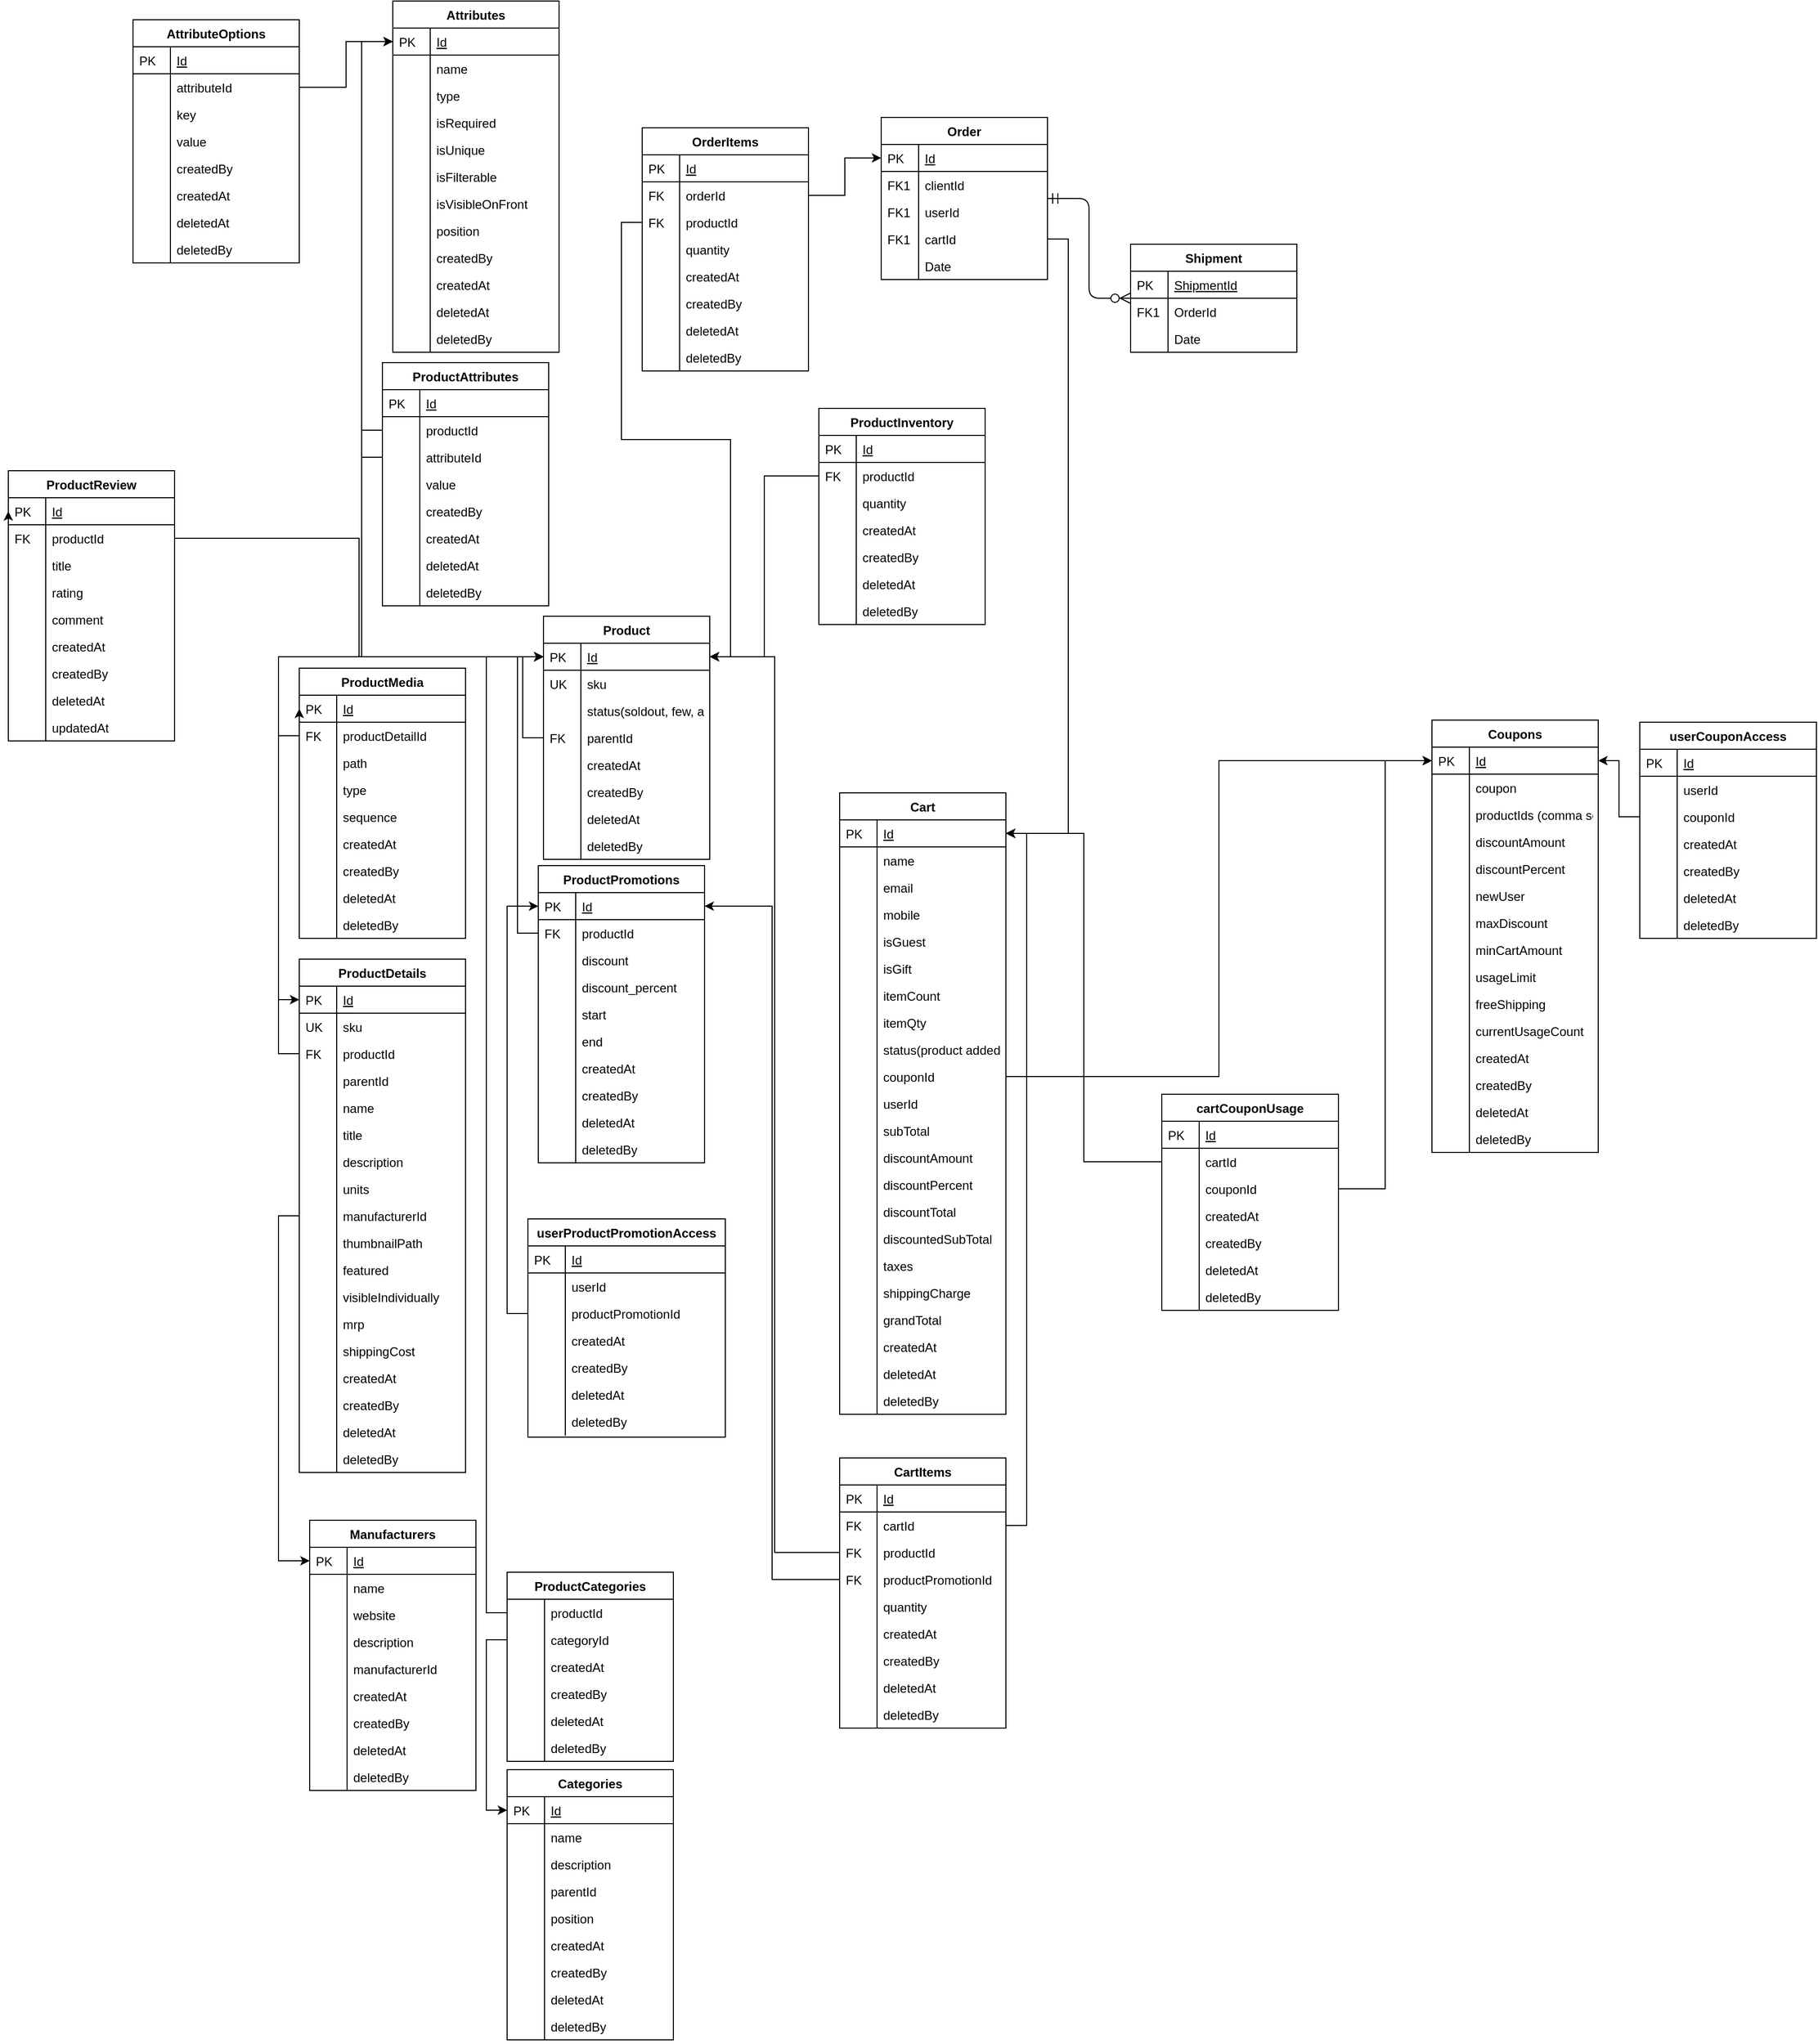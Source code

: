 <mxfile version="12.4.9" type="github" pages="5">
  <diagram id="C5RBs43oDa-KdzZeNtuy" name="ops">
    <mxGraphModel dx="1832" dy="1696" grid="1" gridSize="10" guides="1" tooltips="1" connect="1" arrows="1" fold="1" page="1" pageScale="1" pageWidth="827" pageHeight="1169" math="0" shadow="0">
      <root>
        <mxCell id="WIyWlLk6GJQsqaUBKTNV-0"/>
        <mxCell id="WIyWlLk6GJQsqaUBKTNV-1" parent="WIyWlLk6GJQsqaUBKTNV-0"/>
        <mxCell id="zkfFHV4jXpPFQw0GAbJ--56" value="Order" style="swimlane;fontStyle=1;childLayout=stackLayout;horizontal=1;startSize=26;horizontalStack=0;resizeParent=1;resizeLast=0;collapsible=1;marginBottom=0;rounded=0;shadow=0;strokeWidth=1;" parent="WIyWlLk6GJQsqaUBKTNV-1" vertex="1">
          <mxGeometry x="630" y="-140" width="160" height="156" as="geometry">
            <mxRectangle x="260" y="80" width="160" height="26" as="alternateBounds"/>
          </mxGeometry>
        </mxCell>
        <mxCell id="zkfFHV4jXpPFQw0GAbJ--57" value="Id" style="shape=partialRectangle;top=0;left=0;right=0;bottom=1;align=left;verticalAlign=top;fillColor=none;spacingLeft=40;spacingRight=4;overflow=hidden;rotatable=0;points=[[0,0.5],[1,0.5]];portConstraint=eastwest;dropTarget=0;rounded=0;shadow=0;strokeWidth=1;fontStyle=4" parent="zkfFHV4jXpPFQw0GAbJ--56" vertex="1">
          <mxGeometry y="26" width="160" height="26" as="geometry"/>
        </mxCell>
        <mxCell id="zkfFHV4jXpPFQw0GAbJ--58" value="PK" style="shape=partialRectangle;top=0;left=0;bottom=0;fillColor=none;align=left;verticalAlign=top;spacingLeft=4;spacingRight=4;overflow=hidden;rotatable=0;points=[];portConstraint=eastwest;part=1;" parent="zkfFHV4jXpPFQw0GAbJ--57" vertex="1" connectable="0">
          <mxGeometry width="36" height="26" as="geometry"/>
        </mxCell>
        <mxCell id="zkfFHV4jXpPFQw0GAbJ--59" value="clientId" style="shape=partialRectangle;top=0;left=0;right=0;bottom=0;align=left;verticalAlign=top;fillColor=none;spacingLeft=40;spacingRight=4;overflow=hidden;rotatable=0;points=[[0,0.5],[1,0.5]];portConstraint=eastwest;dropTarget=0;rounded=0;shadow=0;strokeWidth=1;" parent="zkfFHV4jXpPFQw0GAbJ--56" vertex="1">
          <mxGeometry y="52" width="160" height="26" as="geometry"/>
        </mxCell>
        <mxCell id="zkfFHV4jXpPFQw0GAbJ--60" value="FK1" style="shape=partialRectangle;top=0;left=0;bottom=0;fillColor=none;align=left;verticalAlign=top;spacingLeft=4;spacingRight=4;overflow=hidden;rotatable=0;points=[];portConstraint=eastwest;part=1;" parent="zkfFHV4jXpPFQw0GAbJ--59" vertex="1" connectable="0">
          <mxGeometry width="36" height="26" as="geometry"/>
        </mxCell>
        <mxCell id="uSnbRCclRFykm9zJaBzx-0" value="userId" style="shape=partialRectangle;top=0;left=0;right=0;bottom=0;align=left;verticalAlign=top;fillColor=none;spacingLeft=40;spacingRight=4;overflow=hidden;rotatable=0;points=[[0,0.5],[1,0.5]];portConstraint=eastwest;dropTarget=0;rounded=0;shadow=0;strokeWidth=1;" parent="zkfFHV4jXpPFQw0GAbJ--56" vertex="1">
          <mxGeometry y="78" width="160" height="26" as="geometry"/>
        </mxCell>
        <mxCell id="uSnbRCclRFykm9zJaBzx-1" value="FK1" style="shape=partialRectangle;top=0;left=0;bottom=0;fillColor=none;align=left;verticalAlign=top;spacingLeft=4;spacingRight=4;overflow=hidden;rotatable=0;points=[];portConstraint=eastwest;part=1;" parent="uSnbRCclRFykm9zJaBzx-0" vertex="1" connectable="0">
          <mxGeometry width="36" height="26" as="geometry"/>
        </mxCell>
        <mxCell id="4fiELDmcAO46Hj7w_OrO-37" value="cartId" style="shape=partialRectangle;top=0;left=0;right=0;bottom=0;align=left;verticalAlign=top;fillColor=none;spacingLeft=40;spacingRight=4;overflow=hidden;rotatable=0;points=[[0,0.5],[1,0.5]];portConstraint=eastwest;dropTarget=0;rounded=0;shadow=0;strokeWidth=1;" parent="zkfFHV4jXpPFQw0GAbJ--56" vertex="1">
          <mxGeometry y="104" width="160" height="26" as="geometry"/>
        </mxCell>
        <mxCell id="4fiELDmcAO46Hj7w_OrO-38" value="FK1" style="shape=partialRectangle;top=0;left=0;bottom=0;fillColor=none;align=left;verticalAlign=top;spacingLeft=4;spacingRight=4;overflow=hidden;rotatable=0;points=[];portConstraint=eastwest;part=1;" parent="4fiELDmcAO46Hj7w_OrO-37" vertex="1" connectable="0">
          <mxGeometry width="36" height="26" as="geometry"/>
        </mxCell>
        <mxCell id="zkfFHV4jXpPFQw0GAbJ--61" value="Date" style="shape=partialRectangle;top=0;left=0;right=0;bottom=0;align=left;verticalAlign=top;fillColor=none;spacingLeft=40;spacingRight=4;overflow=hidden;rotatable=0;points=[[0,0.5],[1,0.5]];portConstraint=eastwest;dropTarget=0;rounded=0;shadow=0;strokeWidth=1;" parent="zkfFHV4jXpPFQw0GAbJ--56" vertex="1">
          <mxGeometry y="130" width="160" height="26" as="geometry"/>
        </mxCell>
        <mxCell id="zkfFHV4jXpPFQw0GAbJ--62" value="" style="shape=partialRectangle;top=0;left=0;bottom=0;fillColor=none;align=left;verticalAlign=top;spacingLeft=4;spacingRight=4;overflow=hidden;rotatable=0;points=[];portConstraint=eastwest;part=1;" parent="zkfFHV4jXpPFQw0GAbJ--61" vertex="1" connectable="0">
          <mxGeometry width="36" height="26" as="geometry"/>
        </mxCell>
        <mxCell id="zkfFHV4jXpPFQw0GAbJ--64" value="Shipment" style="swimlane;fontStyle=1;childLayout=stackLayout;horizontal=1;startSize=26;horizontalStack=0;resizeParent=1;resizeLast=0;collapsible=1;marginBottom=0;rounded=0;shadow=0;strokeWidth=1;" parent="WIyWlLk6GJQsqaUBKTNV-1" vertex="1">
          <mxGeometry x="870" y="-18" width="160" height="104" as="geometry">
            <mxRectangle x="260" y="270" width="160" height="26" as="alternateBounds"/>
          </mxGeometry>
        </mxCell>
        <mxCell id="zkfFHV4jXpPFQw0GAbJ--65" value="ShipmentId" style="shape=partialRectangle;top=0;left=0;right=0;bottom=1;align=left;verticalAlign=top;fillColor=none;spacingLeft=40;spacingRight=4;overflow=hidden;rotatable=0;points=[[0,0.5],[1,0.5]];portConstraint=eastwest;dropTarget=0;rounded=0;shadow=0;strokeWidth=1;fontStyle=4" parent="zkfFHV4jXpPFQw0GAbJ--64" vertex="1">
          <mxGeometry y="26" width="160" height="26" as="geometry"/>
        </mxCell>
        <mxCell id="zkfFHV4jXpPFQw0GAbJ--66" value="PK" style="shape=partialRectangle;top=0;left=0;bottom=0;fillColor=none;align=left;verticalAlign=top;spacingLeft=4;spacingRight=4;overflow=hidden;rotatable=0;points=[];portConstraint=eastwest;part=1;" parent="zkfFHV4jXpPFQw0GAbJ--65" vertex="1" connectable="0">
          <mxGeometry width="36" height="26" as="geometry"/>
        </mxCell>
        <mxCell id="zkfFHV4jXpPFQw0GAbJ--67" value="OrderId" style="shape=partialRectangle;top=0;left=0;right=0;bottom=0;align=left;verticalAlign=top;fillColor=none;spacingLeft=40;spacingRight=4;overflow=hidden;rotatable=0;points=[[0,0.5],[1,0.5]];portConstraint=eastwest;dropTarget=0;rounded=0;shadow=0;strokeWidth=1;" parent="zkfFHV4jXpPFQw0GAbJ--64" vertex="1">
          <mxGeometry y="52" width="160" height="26" as="geometry"/>
        </mxCell>
        <mxCell id="zkfFHV4jXpPFQw0GAbJ--68" value="FK1" style="shape=partialRectangle;top=0;left=0;bottom=0;fillColor=none;align=left;verticalAlign=top;spacingLeft=4;spacingRight=4;overflow=hidden;rotatable=0;points=[];portConstraint=eastwest;part=1;" parent="zkfFHV4jXpPFQw0GAbJ--67" vertex="1" connectable="0">
          <mxGeometry width="36" height="26" as="geometry"/>
        </mxCell>
        <mxCell id="zkfFHV4jXpPFQw0GAbJ--69" value="Date" style="shape=partialRectangle;top=0;left=0;right=0;bottom=0;align=left;verticalAlign=top;fillColor=none;spacingLeft=40;spacingRight=4;overflow=hidden;rotatable=0;points=[[0,0.5],[1,0.5]];portConstraint=eastwest;dropTarget=0;rounded=0;shadow=0;strokeWidth=1;" parent="zkfFHV4jXpPFQw0GAbJ--64" vertex="1">
          <mxGeometry y="78" width="160" height="26" as="geometry"/>
        </mxCell>
        <mxCell id="zkfFHV4jXpPFQw0GAbJ--70" value="" style="shape=partialRectangle;top=0;left=0;bottom=0;fillColor=none;align=left;verticalAlign=top;spacingLeft=4;spacingRight=4;overflow=hidden;rotatable=0;points=[];portConstraint=eastwest;part=1;" parent="zkfFHV4jXpPFQw0GAbJ--69" vertex="1" connectable="0">
          <mxGeometry width="36" height="26" as="geometry"/>
        </mxCell>
        <mxCell id="zkfFHV4jXpPFQw0GAbJ--71" value="" style="edgeStyle=orthogonalEdgeStyle;endArrow=ERzeroToMany;startArrow=ERmandOne;shadow=0;strokeWidth=1;endSize=8;startSize=8;" parent="WIyWlLk6GJQsqaUBKTNV-1" source="zkfFHV4jXpPFQw0GAbJ--56" target="zkfFHV4jXpPFQw0GAbJ--64" edge="1">
          <mxGeometry width="100" height="100" relative="1" as="geometry">
            <mxPoint x="410" y="182" as="sourcePoint"/>
            <mxPoint x="330" y="169" as="targetPoint"/>
            <Array as="points"/>
          </mxGeometry>
        </mxCell>
        <mxCell id="m11ruYbN7Bz_lJd7NWIb-17" value="ProductDetails" style="swimlane;fontStyle=1;childLayout=stackLayout;horizontal=1;startSize=26;horizontalStack=0;resizeParent=1;resizeLast=0;collapsible=1;marginBottom=0;rounded=0;shadow=0;strokeWidth=1;" parent="WIyWlLk6GJQsqaUBKTNV-1" vertex="1">
          <mxGeometry x="70" y="670" width="160" height="494" as="geometry">
            <mxRectangle x="20" y="80" width="160" height="26" as="alternateBounds"/>
          </mxGeometry>
        </mxCell>
        <mxCell id="m11ruYbN7Bz_lJd7NWIb-18" value="Id" style="shape=partialRectangle;top=0;left=0;right=0;bottom=1;align=left;verticalAlign=top;fillColor=none;spacingLeft=40;spacingRight=4;overflow=hidden;rotatable=0;points=[[0,0.5],[1,0.5]];portConstraint=eastwest;dropTarget=0;rounded=0;shadow=0;strokeWidth=1;fontStyle=4" parent="m11ruYbN7Bz_lJd7NWIb-17" vertex="1">
          <mxGeometry y="26" width="160" height="26" as="geometry"/>
        </mxCell>
        <mxCell id="m11ruYbN7Bz_lJd7NWIb-19" value="PK" style="shape=partialRectangle;top=0;left=0;bottom=0;fillColor=none;align=left;verticalAlign=top;spacingLeft=4;spacingRight=4;overflow=hidden;rotatable=0;points=[];portConstraint=eastwest;part=1;" parent="m11ruYbN7Bz_lJd7NWIb-18" vertex="1" connectable="0">
          <mxGeometry width="36" height="26" as="geometry"/>
        </mxCell>
        <mxCell id="m11ruYbN7Bz_lJd7NWIb-20" value="sku" style="shape=partialRectangle;top=0;left=0;right=0;bottom=0;align=left;verticalAlign=top;fillColor=none;spacingLeft=40;spacingRight=4;overflow=hidden;rotatable=0;points=[[0,0.5],[1,0.5]];portConstraint=eastwest;dropTarget=0;rounded=0;shadow=0;strokeWidth=1;" parent="m11ruYbN7Bz_lJd7NWIb-17" vertex="1">
          <mxGeometry y="52" width="160" height="26" as="geometry"/>
        </mxCell>
        <mxCell id="m11ruYbN7Bz_lJd7NWIb-21" value="UK" style="shape=partialRectangle;top=0;left=0;bottom=0;fillColor=none;align=left;verticalAlign=top;spacingLeft=4;spacingRight=4;overflow=hidden;rotatable=0;points=[];portConstraint=eastwest;part=1;" parent="m11ruYbN7Bz_lJd7NWIb-20" vertex="1" connectable="0">
          <mxGeometry width="36" height="26" as="geometry"/>
        </mxCell>
        <mxCell id="m11ruYbN7Bz_lJd7NWIb-23" value="productId" style="shape=partialRectangle;top=0;left=0;right=0;bottom=0;align=left;verticalAlign=top;fillColor=none;spacingLeft=40;spacingRight=4;overflow=hidden;rotatable=0;points=[[0,0.5],[1,0.5]];portConstraint=eastwest;dropTarget=0;rounded=0;shadow=0;strokeWidth=1;" parent="m11ruYbN7Bz_lJd7NWIb-17" vertex="1">
          <mxGeometry y="78" width="160" height="26" as="geometry"/>
        </mxCell>
        <mxCell id="m11ruYbN7Bz_lJd7NWIb-24" value="FK" style="shape=partialRectangle;top=0;left=0;bottom=0;fillColor=none;align=left;verticalAlign=top;spacingLeft=4;spacingRight=4;overflow=hidden;rotatable=0;points=[];portConstraint=eastwest;part=1;" parent="m11ruYbN7Bz_lJd7NWIb-23" vertex="1" connectable="0">
          <mxGeometry width="36" height="26" as="geometry"/>
        </mxCell>
        <mxCell id="m11ruYbN7Bz_lJd7NWIb-36" value="parentId" style="shape=partialRectangle;top=0;left=0;right=0;bottom=0;align=left;verticalAlign=top;fillColor=none;spacingLeft=40;spacingRight=4;overflow=hidden;rotatable=0;points=[[0,0.5],[1,0.5]];portConstraint=eastwest;dropTarget=0;rounded=0;shadow=0;strokeWidth=1;" parent="m11ruYbN7Bz_lJd7NWIb-17" vertex="1">
          <mxGeometry y="104" width="160" height="26" as="geometry"/>
        </mxCell>
        <mxCell id="m11ruYbN7Bz_lJd7NWIb-37" value="" style="shape=partialRectangle;top=0;left=0;bottom=0;fillColor=none;align=left;verticalAlign=top;spacingLeft=4;spacingRight=4;overflow=hidden;rotatable=0;points=[];portConstraint=eastwest;part=1;" parent="m11ruYbN7Bz_lJd7NWIb-36" vertex="1" connectable="0">
          <mxGeometry width="36" height="26" as="geometry"/>
        </mxCell>
        <mxCell id="m11ruYbN7Bz_lJd7NWIb-40" value="name" style="shape=partialRectangle;top=0;left=0;right=0;bottom=0;align=left;verticalAlign=top;fillColor=none;spacingLeft=40;spacingRight=4;overflow=hidden;rotatable=0;points=[[0,0.5],[1,0.5]];portConstraint=eastwest;dropTarget=0;rounded=0;shadow=0;strokeWidth=1;" parent="m11ruYbN7Bz_lJd7NWIb-17" vertex="1">
          <mxGeometry y="130" width="160" height="26" as="geometry"/>
        </mxCell>
        <mxCell id="m11ruYbN7Bz_lJd7NWIb-41" value="" style="shape=partialRectangle;top=0;left=0;bottom=0;fillColor=none;align=left;verticalAlign=top;spacingLeft=4;spacingRight=4;overflow=hidden;rotatable=0;points=[];portConstraint=eastwest;part=1;" parent="m11ruYbN7Bz_lJd7NWIb-40" vertex="1" connectable="0">
          <mxGeometry width="36" height="26" as="geometry"/>
        </mxCell>
        <mxCell id="m11ruYbN7Bz_lJd7NWIb-38" value="title&#xa;" style="shape=partialRectangle;top=0;left=0;right=0;bottom=0;align=left;verticalAlign=top;fillColor=none;spacingLeft=40;spacingRight=4;overflow=hidden;rotatable=0;points=[[0,0.5],[1,0.5]];portConstraint=eastwest;dropTarget=0;rounded=0;shadow=0;strokeWidth=1;" parent="m11ruYbN7Bz_lJd7NWIb-17" vertex="1">
          <mxGeometry y="156" width="160" height="26" as="geometry"/>
        </mxCell>
        <mxCell id="m11ruYbN7Bz_lJd7NWIb-39" value="" style="shape=partialRectangle;top=0;left=0;bottom=0;fillColor=none;align=left;verticalAlign=top;spacingLeft=4;spacingRight=4;overflow=hidden;rotatable=0;points=[];portConstraint=eastwest;part=1;" parent="m11ruYbN7Bz_lJd7NWIb-38" vertex="1" connectable="0">
          <mxGeometry width="36" height="26" as="geometry"/>
        </mxCell>
        <mxCell id="m11ruYbN7Bz_lJd7NWIb-42" value="description" style="shape=partialRectangle;top=0;left=0;right=0;bottom=0;align=left;verticalAlign=top;fillColor=none;spacingLeft=40;spacingRight=4;overflow=hidden;rotatable=0;points=[[0,0.5],[1,0.5]];portConstraint=eastwest;dropTarget=0;rounded=0;shadow=0;strokeWidth=1;" parent="m11ruYbN7Bz_lJd7NWIb-17" vertex="1">
          <mxGeometry y="182" width="160" height="26" as="geometry"/>
        </mxCell>
        <mxCell id="m11ruYbN7Bz_lJd7NWIb-43" value="" style="shape=partialRectangle;top=0;left=0;bottom=0;fillColor=none;align=left;verticalAlign=top;spacingLeft=4;spacingRight=4;overflow=hidden;rotatable=0;points=[];portConstraint=eastwest;part=1;" parent="m11ruYbN7Bz_lJd7NWIb-42" vertex="1" connectable="0">
          <mxGeometry width="36" height="26" as="geometry"/>
        </mxCell>
        <mxCell id="m11ruYbN7Bz_lJd7NWIb-48" value="units" style="shape=partialRectangle;top=0;left=0;right=0;bottom=0;align=left;verticalAlign=top;fillColor=none;spacingLeft=40;spacingRight=4;overflow=hidden;rotatable=0;points=[[0,0.5],[1,0.5]];portConstraint=eastwest;dropTarget=0;rounded=0;shadow=0;strokeWidth=1;" parent="m11ruYbN7Bz_lJd7NWIb-17" vertex="1">
          <mxGeometry y="208" width="160" height="26" as="geometry"/>
        </mxCell>
        <mxCell id="m11ruYbN7Bz_lJd7NWIb-49" value="" style="shape=partialRectangle;top=0;left=0;bottom=0;fillColor=none;align=left;verticalAlign=top;spacingLeft=4;spacingRight=4;overflow=hidden;rotatable=0;points=[];portConstraint=eastwest;part=1;" parent="m11ruYbN7Bz_lJd7NWIb-48" vertex="1" connectable="0">
          <mxGeometry width="36" height="26" as="geometry"/>
        </mxCell>
        <mxCell id="m11ruYbN7Bz_lJd7NWIb-50" value="manufacturerId" style="shape=partialRectangle;top=0;left=0;right=0;bottom=0;align=left;verticalAlign=top;fillColor=none;spacingLeft=40;spacingRight=4;overflow=hidden;rotatable=0;points=[[0,0.5],[1,0.5]];portConstraint=eastwest;dropTarget=0;rounded=0;shadow=0;strokeWidth=1;" parent="m11ruYbN7Bz_lJd7NWIb-17" vertex="1">
          <mxGeometry y="234" width="160" height="26" as="geometry"/>
        </mxCell>
        <mxCell id="m11ruYbN7Bz_lJd7NWIb-51" value="" style="shape=partialRectangle;top=0;left=0;bottom=0;fillColor=none;align=left;verticalAlign=top;spacingLeft=4;spacingRight=4;overflow=hidden;rotatable=0;points=[];portConstraint=eastwest;part=1;" parent="m11ruYbN7Bz_lJd7NWIb-50" vertex="1" connectable="0">
          <mxGeometry width="36" height="26" as="geometry"/>
        </mxCell>
        <mxCell id="m11ruYbN7Bz_lJd7NWIb-82" value="thumbnailPath" style="shape=partialRectangle;top=0;left=0;right=0;bottom=0;align=left;verticalAlign=top;fillColor=none;spacingLeft=40;spacingRight=4;overflow=hidden;rotatable=0;points=[[0,0.5],[1,0.5]];portConstraint=eastwest;dropTarget=0;rounded=0;shadow=0;strokeWidth=1;" parent="m11ruYbN7Bz_lJd7NWIb-17" vertex="1">
          <mxGeometry y="260" width="160" height="26" as="geometry"/>
        </mxCell>
        <mxCell id="m11ruYbN7Bz_lJd7NWIb-83" value="" style="shape=partialRectangle;top=0;left=0;bottom=0;fillColor=none;align=left;verticalAlign=top;spacingLeft=4;spacingRight=4;overflow=hidden;rotatable=0;points=[];portConstraint=eastwest;part=1;" parent="m11ruYbN7Bz_lJd7NWIb-82" vertex="1" connectable="0">
          <mxGeometry width="36" height="26" as="geometry"/>
        </mxCell>
        <mxCell id="m11ruYbN7Bz_lJd7NWIb-86" value="featured" style="shape=partialRectangle;top=0;left=0;right=0;bottom=0;align=left;verticalAlign=top;fillColor=none;spacingLeft=40;spacingRight=4;overflow=hidden;rotatable=0;points=[[0,0.5],[1,0.5]];portConstraint=eastwest;dropTarget=0;rounded=0;shadow=0;strokeWidth=1;" parent="m11ruYbN7Bz_lJd7NWIb-17" vertex="1">
          <mxGeometry y="286" width="160" height="26" as="geometry"/>
        </mxCell>
        <mxCell id="m11ruYbN7Bz_lJd7NWIb-87" value="" style="shape=partialRectangle;top=0;left=0;bottom=0;fillColor=none;align=left;verticalAlign=top;spacingLeft=4;spacingRight=4;overflow=hidden;rotatable=0;points=[];portConstraint=eastwest;part=1;" parent="m11ruYbN7Bz_lJd7NWIb-86" vertex="1" connectable="0">
          <mxGeometry width="36" height="26" as="geometry"/>
        </mxCell>
        <mxCell id="m11ruYbN7Bz_lJd7NWIb-84" value="visibleIndividually" style="shape=partialRectangle;top=0;left=0;right=0;bottom=0;align=left;verticalAlign=top;fillColor=none;spacingLeft=40;spacingRight=4;overflow=hidden;rotatable=0;points=[[0,0.5],[1,0.5]];portConstraint=eastwest;dropTarget=0;rounded=0;shadow=0;strokeWidth=1;" parent="m11ruYbN7Bz_lJd7NWIb-17" vertex="1">
          <mxGeometry y="312" width="160" height="26" as="geometry"/>
        </mxCell>
        <mxCell id="m11ruYbN7Bz_lJd7NWIb-85" value="" style="shape=partialRectangle;top=0;left=0;bottom=0;fillColor=none;align=left;verticalAlign=top;spacingLeft=4;spacingRight=4;overflow=hidden;rotatable=0;points=[];portConstraint=eastwest;part=1;" parent="m11ruYbN7Bz_lJd7NWIb-84" vertex="1" connectable="0">
          <mxGeometry width="36" height="26" as="geometry"/>
        </mxCell>
        <mxCell id="m11ruYbN7Bz_lJd7NWIb-44" value="mrp" style="shape=partialRectangle;top=0;left=0;right=0;bottom=0;align=left;verticalAlign=top;fillColor=none;spacingLeft=40;spacingRight=4;overflow=hidden;rotatable=0;points=[[0,0.5],[1,0.5]];portConstraint=eastwest;dropTarget=0;rounded=0;shadow=0;strokeWidth=1;" parent="m11ruYbN7Bz_lJd7NWIb-17" vertex="1">
          <mxGeometry y="338" width="160" height="26" as="geometry"/>
        </mxCell>
        <mxCell id="m11ruYbN7Bz_lJd7NWIb-45" value="" style="shape=partialRectangle;top=0;left=0;bottom=0;fillColor=none;align=left;verticalAlign=top;spacingLeft=4;spacingRight=4;overflow=hidden;rotatable=0;points=[];portConstraint=eastwest;part=1;" parent="m11ruYbN7Bz_lJd7NWIb-44" vertex="1" connectable="0">
          <mxGeometry width="36" height="26" as="geometry"/>
        </mxCell>
        <mxCell id="pZEYuhW5mnzoMvX_PNTj-75" value="shippingCost" style="shape=partialRectangle;top=0;left=0;right=0;bottom=0;align=left;verticalAlign=top;fillColor=none;spacingLeft=40;spacingRight=4;overflow=hidden;rotatable=0;points=[[0,0.5],[1,0.5]];portConstraint=eastwest;dropTarget=0;rounded=0;shadow=0;strokeWidth=1;" vertex="1" parent="m11ruYbN7Bz_lJd7NWIb-17">
          <mxGeometry y="364" width="160" height="26" as="geometry"/>
        </mxCell>
        <mxCell id="pZEYuhW5mnzoMvX_PNTj-76" value="" style="shape=partialRectangle;top=0;left=0;bottom=0;fillColor=none;align=left;verticalAlign=top;spacingLeft=4;spacingRight=4;overflow=hidden;rotatable=0;points=[];portConstraint=eastwest;part=1;" vertex="1" connectable="0" parent="pZEYuhW5mnzoMvX_PNTj-75">
          <mxGeometry width="36" height="26" as="geometry"/>
        </mxCell>
        <mxCell id="m11ruYbN7Bz_lJd7NWIb-25" value="createdAt" style="shape=partialRectangle;top=0;left=0;right=0;bottom=0;align=left;verticalAlign=top;fillColor=none;spacingLeft=40;spacingRight=4;overflow=hidden;rotatable=0;points=[[0,0.5],[1,0.5]];portConstraint=eastwest;dropTarget=0;rounded=0;shadow=0;strokeWidth=1;" parent="m11ruYbN7Bz_lJd7NWIb-17" vertex="1">
          <mxGeometry y="390" width="160" height="26" as="geometry"/>
        </mxCell>
        <mxCell id="m11ruYbN7Bz_lJd7NWIb-26" value="" style="shape=partialRectangle;top=0;left=0;bottom=0;fillColor=none;align=left;verticalAlign=top;spacingLeft=4;spacingRight=4;overflow=hidden;rotatable=0;points=[];portConstraint=eastwest;part=1;" parent="m11ruYbN7Bz_lJd7NWIb-25" vertex="1" connectable="0">
          <mxGeometry width="36" height="26" as="geometry"/>
        </mxCell>
        <mxCell id="m11ruYbN7Bz_lJd7NWIb-27" value="createdBy" style="shape=partialRectangle;top=0;left=0;right=0;bottom=0;align=left;verticalAlign=top;fillColor=none;spacingLeft=40;spacingRight=4;overflow=hidden;rotatable=0;points=[[0,0.5],[1,0.5]];portConstraint=eastwest;dropTarget=0;rounded=0;shadow=0;strokeWidth=1;" parent="m11ruYbN7Bz_lJd7NWIb-17" vertex="1">
          <mxGeometry y="416" width="160" height="26" as="geometry"/>
        </mxCell>
        <mxCell id="m11ruYbN7Bz_lJd7NWIb-28" value="" style="shape=partialRectangle;top=0;left=0;bottom=0;fillColor=none;align=left;verticalAlign=top;spacingLeft=4;spacingRight=4;overflow=hidden;rotatable=0;points=[];portConstraint=eastwest;part=1;" parent="m11ruYbN7Bz_lJd7NWIb-27" vertex="1" connectable="0">
          <mxGeometry width="36" height="26" as="geometry"/>
        </mxCell>
        <mxCell id="m11ruYbN7Bz_lJd7NWIb-29" value="deletedAt" style="shape=partialRectangle;top=0;left=0;right=0;bottom=0;align=left;verticalAlign=top;fillColor=none;spacingLeft=40;spacingRight=4;overflow=hidden;rotatable=0;points=[[0,0.5],[1,0.5]];portConstraint=eastwest;dropTarget=0;rounded=0;shadow=0;strokeWidth=1;" parent="m11ruYbN7Bz_lJd7NWIb-17" vertex="1">
          <mxGeometry y="442" width="160" height="26" as="geometry"/>
        </mxCell>
        <mxCell id="m11ruYbN7Bz_lJd7NWIb-30" value="" style="shape=partialRectangle;top=0;left=0;bottom=0;fillColor=none;align=left;verticalAlign=top;spacingLeft=4;spacingRight=4;overflow=hidden;rotatable=0;points=[];portConstraint=eastwest;part=1;" parent="m11ruYbN7Bz_lJd7NWIb-29" vertex="1" connectable="0">
          <mxGeometry width="36" height="26" as="geometry"/>
        </mxCell>
        <mxCell id="m11ruYbN7Bz_lJd7NWIb-31" value="deletedBy" style="shape=partialRectangle;top=0;left=0;right=0;bottom=0;align=left;verticalAlign=top;fillColor=none;spacingLeft=40;spacingRight=4;overflow=hidden;rotatable=0;points=[[0,0.5],[1,0.5]];portConstraint=eastwest;dropTarget=0;rounded=0;shadow=0;strokeWidth=1;" parent="m11ruYbN7Bz_lJd7NWIb-17" vertex="1">
          <mxGeometry y="468" width="160" height="26" as="geometry"/>
        </mxCell>
        <mxCell id="m11ruYbN7Bz_lJd7NWIb-32" value="" style="shape=partialRectangle;top=0;left=0;bottom=0;fillColor=none;align=left;verticalAlign=top;spacingLeft=4;spacingRight=4;overflow=hidden;rotatable=0;points=[];portConstraint=eastwest;part=1;" parent="m11ruYbN7Bz_lJd7NWIb-31" vertex="1" connectable="0">
          <mxGeometry width="36" height="26" as="geometry"/>
        </mxCell>
        <mxCell id="m11ruYbN7Bz_lJd7NWIb-35" style="edgeStyle=orthogonalEdgeStyle;rounded=0;orthogonalLoop=1;jettySize=auto;html=1;exitX=0;exitY=0.5;exitDx=0;exitDy=0;entryX=0;entryY=0.5;entryDx=0;entryDy=0;" parent="WIyWlLk6GJQsqaUBKTNV-1" source="m11ruYbN7Bz_lJd7NWIb-23" target="m11ruYbN7Bz_lJd7NWIb-1" edge="1">
          <mxGeometry relative="1" as="geometry"/>
        </mxCell>
        <mxCell id="m11ruYbN7Bz_lJd7NWIb-52" value="Manufacturers" style="swimlane;fontStyle=1;childLayout=stackLayout;horizontal=1;startSize=26;horizontalStack=0;resizeParent=1;resizeLast=0;collapsible=1;marginBottom=0;rounded=0;shadow=0;strokeWidth=1;" parent="WIyWlLk6GJQsqaUBKTNV-1" vertex="1">
          <mxGeometry x="80" y="1210" width="160" height="260" as="geometry">
            <mxRectangle x="20" y="80" width="160" height="26" as="alternateBounds"/>
          </mxGeometry>
        </mxCell>
        <mxCell id="m11ruYbN7Bz_lJd7NWIb-53" value="Id" style="shape=partialRectangle;top=0;left=0;right=0;bottom=1;align=left;verticalAlign=top;fillColor=none;spacingLeft=40;spacingRight=4;overflow=hidden;rotatable=0;points=[[0,0.5],[1,0.5]];portConstraint=eastwest;dropTarget=0;rounded=0;shadow=0;strokeWidth=1;fontStyle=4" parent="m11ruYbN7Bz_lJd7NWIb-52" vertex="1">
          <mxGeometry y="26" width="160" height="26" as="geometry"/>
        </mxCell>
        <mxCell id="m11ruYbN7Bz_lJd7NWIb-54" value="PK" style="shape=partialRectangle;top=0;left=0;bottom=0;fillColor=none;align=left;verticalAlign=top;spacingLeft=4;spacingRight=4;overflow=hidden;rotatable=0;points=[];portConstraint=eastwest;part=1;" parent="m11ruYbN7Bz_lJd7NWIb-53" vertex="1" connectable="0">
          <mxGeometry width="36" height="26" as="geometry"/>
        </mxCell>
        <mxCell id="m11ruYbN7Bz_lJd7NWIb-61" value="name" style="shape=partialRectangle;top=0;left=0;right=0;bottom=0;align=left;verticalAlign=top;fillColor=none;spacingLeft=40;spacingRight=4;overflow=hidden;rotatable=0;points=[[0,0.5],[1,0.5]];portConstraint=eastwest;dropTarget=0;rounded=0;shadow=0;strokeWidth=1;" parent="m11ruYbN7Bz_lJd7NWIb-52" vertex="1">
          <mxGeometry y="52" width="160" height="26" as="geometry"/>
        </mxCell>
        <mxCell id="m11ruYbN7Bz_lJd7NWIb-62" value="" style="shape=partialRectangle;top=0;left=0;bottom=0;fillColor=none;align=left;verticalAlign=top;spacingLeft=4;spacingRight=4;overflow=hidden;rotatable=0;points=[];portConstraint=eastwest;part=1;" parent="m11ruYbN7Bz_lJd7NWIb-61" vertex="1" connectable="0">
          <mxGeometry width="36" height="26" as="geometry"/>
        </mxCell>
        <mxCell id="m11ruYbN7Bz_lJd7NWIb-63" value="website" style="shape=partialRectangle;top=0;left=0;right=0;bottom=0;align=left;verticalAlign=top;fillColor=none;spacingLeft=40;spacingRight=4;overflow=hidden;rotatable=0;points=[[0,0.5],[1,0.5]];portConstraint=eastwest;dropTarget=0;rounded=0;shadow=0;strokeWidth=1;" parent="m11ruYbN7Bz_lJd7NWIb-52" vertex="1">
          <mxGeometry y="78" width="160" height="26" as="geometry"/>
        </mxCell>
        <mxCell id="m11ruYbN7Bz_lJd7NWIb-64" value="" style="shape=partialRectangle;top=0;left=0;bottom=0;fillColor=none;align=left;verticalAlign=top;spacingLeft=4;spacingRight=4;overflow=hidden;rotatable=0;points=[];portConstraint=eastwest;part=1;" parent="m11ruYbN7Bz_lJd7NWIb-63" vertex="1" connectable="0">
          <mxGeometry width="36" height="26" as="geometry"/>
        </mxCell>
        <mxCell id="m11ruYbN7Bz_lJd7NWIb-65" value="description" style="shape=partialRectangle;top=0;left=0;right=0;bottom=0;align=left;verticalAlign=top;fillColor=none;spacingLeft=40;spacingRight=4;overflow=hidden;rotatable=0;points=[[0,0.5],[1,0.5]];portConstraint=eastwest;dropTarget=0;rounded=0;shadow=0;strokeWidth=1;" parent="m11ruYbN7Bz_lJd7NWIb-52" vertex="1">
          <mxGeometry y="104" width="160" height="26" as="geometry"/>
        </mxCell>
        <mxCell id="m11ruYbN7Bz_lJd7NWIb-66" value="" style="shape=partialRectangle;top=0;left=0;bottom=0;fillColor=none;align=left;verticalAlign=top;spacingLeft=4;spacingRight=4;overflow=hidden;rotatable=0;points=[];portConstraint=eastwest;part=1;" parent="m11ruYbN7Bz_lJd7NWIb-65" vertex="1" connectable="0">
          <mxGeometry width="36" height="26" as="geometry"/>
        </mxCell>
        <mxCell id="m11ruYbN7Bz_lJd7NWIb-69" value="manufacturerId" style="shape=partialRectangle;top=0;left=0;right=0;bottom=0;align=left;verticalAlign=top;fillColor=none;spacingLeft=40;spacingRight=4;overflow=hidden;rotatable=0;points=[[0,0.5],[1,0.5]];portConstraint=eastwest;dropTarget=0;rounded=0;shadow=0;strokeWidth=1;" parent="m11ruYbN7Bz_lJd7NWIb-52" vertex="1">
          <mxGeometry y="130" width="160" height="26" as="geometry"/>
        </mxCell>
        <mxCell id="m11ruYbN7Bz_lJd7NWIb-70" value="" style="shape=partialRectangle;top=0;left=0;bottom=0;fillColor=none;align=left;verticalAlign=top;spacingLeft=4;spacingRight=4;overflow=hidden;rotatable=0;points=[];portConstraint=eastwest;part=1;" parent="m11ruYbN7Bz_lJd7NWIb-69" vertex="1" connectable="0">
          <mxGeometry width="36" height="26" as="geometry"/>
        </mxCell>
        <mxCell id="m11ruYbN7Bz_lJd7NWIb-73" value="createdAt" style="shape=partialRectangle;top=0;left=0;right=0;bottom=0;align=left;verticalAlign=top;fillColor=none;spacingLeft=40;spacingRight=4;overflow=hidden;rotatable=0;points=[[0,0.5],[1,0.5]];portConstraint=eastwest;dropTarget=0;rounded=0;shadow=0;strokeWidth=1;" parent="m11ruYbN7Bz_lJd7NWIb-52" vertex="1">
          <mxGeometry y="156" width="160" height="26" as="geometry"/>
        </mxCell>
        <mxCell id="m11ruYbN7Bz_lJd7NWIb-74" value="" style="shape=partialRectangle;top=0;left=0;bottom=0;fillColor=none;align=left;verticalAlign=top;spacingLeft=4;spacingRight=4;overflow=hidden;rotatable=0;points=[];portConstraint=eastwest;part=1;" parent="m11ruYbN7Bz_lJd7NWIb-73" vertex="1" connectable="0">
          <mxGeometry width="36" height="26" as="geometry"/>
        </mxCell>
        <mxCell id="m11ruYbN7Bz_lJd7NWIb-75" value="createdBy" style="shape=partialRectangle;top=0;left=0;right=0;bottom=0;align=left;verticalAlign=top;fillColor=none;spacingLeft=40;spacingRight=4;overflow=hidden;rotatable=0;points=[[0,0.5],[1,0.5]];portConstraint=eastwest;dropTarget=0;rounded=0;shadow=0;strokeWidth=1;" parent="m11ruYbN7Bz_lJd7NWIb-52" vertex="1">
          <mxGeometry y="182" width="160" height="26" as="geometry"/>
        </mxCell>
        <mxCell id="m11ruYbN7Bz_lJd7NWIb-76" value="" style="shape=partialRectangle;top=0;left=0;bottom=0;fillColor=none;align=left;verticalAlign=top;spacingLeft=4;spacingRight=4;overflow=hidden;rotatable=0;points=[];portConstraint=eastwest;part=1;" parent="m11ruYbN7Bz_lJd7NWIb-75" vertex="1" connectable="0">
          <mxGeometry width="36" height="26" as="geometry"/>
        </mxCell>
        <mxCell id="m11ruYbN7Bz_lJd7NWIb-77" value="deletedAt" style="shape=partialRectangle;top=0;left=0;right=0;bottom=0;align=left;verticalAlign=top;fillColor=none;spacingLeft=40;spacingRight=4;overflow=hidden;rotatable=0;points=[[0,0.5],[1,0.5]];portConstraint=eastwest;dropTarget=0;rounded=0;shadow=0;strokeWidth=1;" parent="m11ruYbN7Bz_lJd7NWIb-52" vertex="1">
          <mxGeometry y="208" width="160" height="26" as="geometry"/>
        </mxCell>
        <mxCell id="m11ruYbN7Bz_lJd7NWIb-78" value="" style="shape=partialRectangle;top=0;left=0;bottom=0;fillColor=none;align=left;verticalAlign=top;spacingLeft=4;spacingRight=4;overflow=hidden;rotatable=0;points=[];portConstraint=eastwest;part=1;" parent="m11ruYbN7Bz_lJd7NWIb-77" vertex="1" connectable="0">
          <mxGeometry width="36" height="26" as="geometry"/>
        </mxCell>
        <mxCell id="m11ruYbN7Bz_lJd7NWIb-79" value="deletedBy" style="shape=partialRectangle;top=0;left=0;right=0;bottom=0;align=left;verticalAlign=top;fillColor=none;spacingLeft=40;spacingRight=4;overflow=hidden;rotatable=0;points=[[0,0.5],[1,0.5]];portConstraint=eastwest;dropTarget=0;rounded=0;shadow=0;strokeWidth=1;" parent="m11ruYbN7Bz_lJd7NWIb-52" vertex="1">
          <mxGeometry y="234" width="160" height="26" as="geometry"/>
        </mxCell>
        <mxCell id="m11ruYbN7Bz_lJd7NWIb-80" value="" style="shape=partialRectangle;top=0;left=0;bottom=0;fillColor=none;align=left;verticalAlign=top;spacingLeft=4;spacingRight=4;overflow=hidden;rotatable=0;points=[];portConstraint=eastwest;part=1;" parent="m11ruYbN7Bz_lJd7NWIb-79" vertex="1" connectable="0">
          <mxGeometry width="36" height="26" as="geometry"/>
        </mxCell>
        <mxCell id="m11ruYbN7Bz_lJd7NWIb-81" style="edgeStyle=orthogonalEdgeStyle;rounded=0;orthogonalLoop=1;jettySize=auto;html=1;exitX=0;exitY=0.5;exitDx=0;exitDy=0;entryX=0;entryY=0.5;entryDx=0;entryDy=0;" parent="WIyWlLk6GJQsqaUBKTNV-1" source="m11ruYbN7Bz_lJd7NWIb-50" target="m11ruYbN7Bz_lJd7NWIb-53" edge="1">
          <mxGeometry relative="1" as="geometry"/>
        </mxCell>
        <mxCell id="m11ruYbN7Bz_lJd7NWIb-88" value="ProductMedia" style="swimlane;fontStyle=1;childLayout=stackLayout;horizontal=1;startSize=26;horizontalStack=0;resizeParent=1;resizeLast=0;collapsible=1;marginBottom=0;rounded=0;shadow=0;strokeWidth=1;" parent="WIyWlLk6GJQsqaUBKTNV-1" vertex="1">
          <mxGeometry x="70" y="390" width="160" height="260" as="geometry">
            <mxRectangle x="20" y="80" width="160" height="26" as="alternateBounds"/>
          </mxGeometry>
        </mxCell>
        <mxCell id="m11ruYbN7Bz_lJd7NWIb-89" value="Id" style="shape=partialRectangle;top=0;left=0;right=0;bottom=1;align=left;verticalAlign=top;fillColor=none;spacingLeft=40;spacingRight=4;overflow=hidden;rotatable=0;points=[[0,0.5],[1,0.5]];portConstraint=eastwest;dropTarget=0;rounded=0;shadow=0;strokeWidth=1;fontStyle=4" parent="m11ruYbN7Bz_lJd7NWIb-88" vertex="1">
          <mxGeometry y="26" width="160" height="26" as="geometry"/>
        </mxCell>
        <mxCell id="m11ruYbN7Bz_lJd7NWIb-90" value="PK" style="shape=partialRectangle;top=0;left=0;bottom=0;fillColor=none;align=left;verticalAlign=top;spacingLeft=4;spacingRight=4;overflow=hidden;rotatable=0;points=[];portConstraint=eastwest;part=1;" parent="m11ruYbN7Bz_lJd7NWIb-89" vertex="1" connectable="0">
          <mxGeometry width="36" height="26" as="geometry"/>
        </mxCell>
        <mxCell id="m11ruYbN7Bz_lJd7NWIb-93" style="edgeStyle=orthogonalEdgeStyle;rounded=0;orthogonalLoop=1;jettySize=auto;html=1;exitX=0;exitY=0.5;exitDx=0;exitDy=0;entryX=0;entryY=0.5;entryDx=0;entryDy=0;" parent="m11ruYbN7Bz_lJd7NWIb-88" source="m11ruYbN7Bz_lJd7NWIb-94" target="m11ruYbN7Bz_lJd7NWIb-89" edge="1">
          <mxGeometry relative="1" as="geometry"/>
        </mxCell>
        <mxCell id="m11ruYbN7Bz_lJd7NWIb-94" value="productDetailId" style="shape=partialRectangle;top=0;left=0;right=0;bottom=0;align=left;verticalAlign=top;fillColor=none;spacingLeft=40;spacingRight=4;overflow=hidden;rotatable=0;points=[[0,0.5],[1,0.5]];portConstraint=eastwest;dropTarget=0;rounded=0;shadow=0;strokeWidth=1;" parent="m11ruYbN7Bz_lJd7NWIb-88" vertex="1">
          <mxGeometry y="52" width="160" height="26" as="geometry"/>
        </mxCell>
        <mxCell id="m11ruYbN7Bz_lJd7NWIb-95" value="FK" style="shape=partialRectangle;top=0;left=0;bottom=0;fillColor=none;align=left;verticalAlign=top;spacingLeft=4;spacingRight=4;overflow=hidden;rotatable=0;points=[];portConstraint=eastwest;part=1;" parent="m11ruYbN7Bz_lJd7NWIb-94" vertex="1" connectable="0">
          <mxGeometry width="36" height="26" as="geometry"/>
        </mxCell>
        <mxCell id="m11ruYbN7Bz_lJd7NWIb-104" value="path" style="shape=partialRectangle;top=0;left=0;right=0;bottom=0;align=left;verticalAlign=top;fillColor=none;spacingLeft=40;spacingRight=4;overflow=hidden;rotatable=0;points=[[0,0.5],[1,0.5]];portConstraint=eastwest;dropTarget=0;rounded=0;shadow=0;strokeWidth=1;" parent="m11ruYbN7Bz_lJd7NWIb-88" vertex="1">
          <mxGeometry y="78" width="160" height="26" as="geometry"/>
        </mxCell>
        <mxCell id="m11ruYbN7Bz_lJd7NWIb-105" value="" style="shape=partialRectangle;top=0;left=0;bottom=0;fillColor=none;align=left;verticalAlign=top;spacingLeft=4;spacingRight=4;overflow=hidden;rotatable=0;points=[];portConstraint=eastwest;part=1;" parent="m11ruYbN7Bz_lJd7NWIb-104" vertex="1" connectable="0">
          <mxGeometry width="36" height="26" as="geometry"/>
        </mxCell>
        <mxCell id="m11ruYbN7Bz_lJd7NWIb-109" value="type" style="shape=partialRectangle;top=0;left=0;right=0;bottom=0;align=left;verticalAlign=top;fillColor=none;spacingLeft=40;spacingRight=4;overflow=hidden;rotatable=0;points=[[0,0.5],[1,0.5]];portConstraint=eastwest;dropTarget=0;rounded=0;shadow=0;strokeWidth=1;" parent="m11ruYbN7Bz_lJd7NWIb-88" vertex="1">
          <mxGeometry y="104" width="160" height="26" as="geometry"/>
        </mxCell>
        <mxCell id="m11ruYbN7Bz_lJd7NWIb-110" value="" style="shape=partialRectangle;top=0;left=0;bottom=0;fillColor=none;align=left;verticalAlign=top;spacingLeft=4;spacingRight=4;overflow=hidden;rotatable=0;points=[];portConstraint=eastwest;part=1;" parent="m11ruYbN7Bz_lJd7NWIb-109" vertex="1" connectable="0">
          <mxGeometry width="36" height="26" as="geometry"/>
        </mxCell>
        <mxCell id="m11ruYbN7Bz_lJd7NWIb-106" value="sequence" style="shape=partialRectangle;top=0;left=0;right=0;bottom=0;align=left;verticalAlign=top;fillColor=none;spacingLeft=40;spacingRight=4;overflow=hidden;rotatable=0;points=[[0,0.5],[1,0.5]];portConstraint=eastwest;dropTarget=0;rounded=0;shadow=0;strokeWidth=1;" parent="m11ruYbN7Bz_lJd7NWIb-88" vertex="1">
          <mxGeometry y="130" width="160" height="26" as="geometry"/>
        </mxCell>
        <mxCell id="m11ruYbN7Bz_lJd7NWIb-107" value="" style="shape=partialRectangle;top=0;left=0;bottom=0;fillColor=none;align=left;verticalAlign=top;spacingLeft=4;spacingRight=4;overflow=hidden;rotatable=0;points=[];portConstraint=eastwest;part=1;" parent="m11ruYbN7Bz_lJd7NWIb-106" vertex="1" connectable="0">
          <mxGeometry width="36" height="26" as="geometry"/>
        </mxCell>
        <mxCell id="m11ruYbN7Bz_lJd7NWIb-96" value="createdAt" style="shape=partialRectangle;top=0;left=0;right=0;bottom=0;align=left;verticalAlign=top;fillColor=none;spacingLeft=40;spacingRight=4;overflow=hidden;rotatable=0;points=[[0,0.5],[1,0.5]];portConstraint=eastwest;dropTarget=0;rounded=0;shadow=0;strokeWidth=1;" parent="m11ruYbN7Bz_lJd7NWIb-88" vertex="1">
          <mxGeometry y="156" width="160" height="26" as="geometry"/>
        </mxCell>
        <mxCell id="m11ruYbN7Bz_lJd7NWIb-97" value="" style="shape=partialRectangle;top=0;left=0;bottom=0;fillColor=none;align=left;verticalAlign=top;spacingLeft=4;spacingRight=4;overflow=hidden;rotatable=0;points=[];portConstraint=eastwest;part=1;" parent="m11ruYbN7Bz_lJd7NWIb-96" vertex="1" connectable="0">
          <mxGeometry width="36" height="26" as="geometry"/>
        </mxCell>
        <mxCell id="m11ruYbN7Bz_lJd7NWIb-98" value="createdBy" style="shape=partialRectangle;top=0;left=0;right=0;bottom=0;align=left;verticalAlign=top;fillColor=none;spacingLeft=40;spacingRight=4;overflow=hidden;rotatable=0;points=[[0,0.5],[1,0.5]];portConstraint=eastwest;dropTarget=0;rounded=0;shadow=0;strokeWidth=1;" parent="m11ruYbN7Bz_lJd7NWIb-88" vertex="1">
          <mxGeometry y="182" width="160" height="26" as="geometry"/>
        </mxCell>
        <mxCell id="m11ruYbN7Bz_lJd7NWIb-99" value="" style="shape=partialRectangle;top=0;left=0;bottom=0;fillColor=none;align=left;verticalAlign=top;spacingLeft=4;spacingRight=4;overflow=hidden;rotatable=0;points=[];portConstraint=eastwest;part=1;" parent="m11ruYbN7Bz_lJd7NWIb-98" vertex="1" connectable="0">
          <mxGeometry width="36" height="26" as="geometry"/>
        </mxCell>
        <mxCell id="m11ruYbN7Bz_lJd7NWIb-100" value="deletedAt" style="shape=partialRectangle;top=0;left=0;right=0;bottom=0;align=left;verticalAlign=top;fillColor=none;spacingLeft=40;spacingRight=4;overflow=hidden;rotatable=0;points=[[0,0.5],[1,0.5]];portConstraint=eastwest;dropTarget=0;rounded=0;shadow=0;strokeWidth=1;" parent="m11ruYbN7Bz_lJd7NWIb-88" vertex="1">
          <mxGeometry y="208" width="160" height="26" as="geometry"/>
        </mxCell>
        <mxCell id="m11ruYbN7Bz_lJd7NWIb-101" value="" style="shape=partialRectangle;top=0;left=0;bottom=0;fillColor=none;align=left;verticalAlign=top;spacingLeft=4;spacingRight=4;overflow=hidden;rotatable=0;points=[];portConstraint=eastwest;part=1;" parent="m11ruYbN7Bz_lJd7NWIb-100" vertex="1" connectable="0">
          <mxGeometry width="36" height="26" as="geometry"/>
        </mxCell>
        <mxCell id="m11ruYbN7Bz_lJd7NWIb-102" value="deletedBy" style="shape=partialRectangle;top=0;left=0;right=0;bottom=0;align=left;verticalAlign=top;fillColor=none;spacingLeft=40;spacingRight=4;overflow=hidden;rotatable=0;points=[[0,0.5],[1,0.5]];portConstraint=eastwest;dropTarget=0;rounded=0;shadow=0;strokeWidth=1;" parent="m11ruYbN7Bz_lJd7NWIb-88" vertex="1">
          <mxGeometry y="234" width="160" height="26" as="geometry"/>
        </mxCell>
        <mxCell id="m11ruYbN7Bz_lJd7NWIb-103" value="" style="shape=partialRectangle;top=0;left=0;bottom=0;fillColor=none;align=left;verticalAlign=top;spacingLeft=4;spacingRight=4;overflow=hidden;rotatable=0;points=[];portConstraint=eastwest;part=1;" parent="m11ruYbN7Bz_lJd7NWIb-102" vertex="1" connectable="0">
          <mxGeometry width="36" height="26" as="geometry"/>
        </mxCell>
        <mxCell id="m11ruYbN7Bz_lJd7NWIb-0" value="Product" style="swimlane;fontStyle=1;childLayout=stackLayout;horizontal=1;startSize=26;horizontalStack=0;resizeParent=1;resizeLast=0;collapsible=1;marginBottom=0;rounded=0;shadow=0;strokeWidth=1;" parent="WIyWlLk6GJQsqaUBKTNV-1" vertex="1">
          <mxGeometry x="305" y="340" width="160" height="234" as="geometry">
            <mxRectangle x="20" y="80" width="160" height="26" as="alternateBounds"/>
          </mxGeometry>
        </mxCell>
        <mxCell id="m11ruYbN7Bz_lJd7NWIb-1" value="Id" style="shape=partialRectangle;top=0;left=0;right=0;bottom=1;align=left;verticalAlign=top;fillColor=none;spacingLeft=40;spacingRight=4;overflow=hidden;rotatable=0;points=[[0,0.5],[1,0.5]];portConstraint=eastwest;dropTarget=0;rounded=0;shadow=0;strokeWidth=1;fontStyle=4" parent="m11ruYbN7Bz_lJd7NWIb-0" vertex="1">
          <mxGeometry y="26" width="160" height="26" as="geometry"/>
        </mxCell>
        <mxCell id="m11ruYbN7Bz_lJd7NWIb-2" value="PK" style="shape=partialRectangle;top=0;left=0;bottom=0;fillColor=none;align=left;verticalAlign=top;spacingLeft=4;spacingRight=4;overflow=hidden;rotatable=0;points=[];portConstraint=eastwest;part=1;" parent="m11ruYbN7Bz_lJd7NWIb-1" vertex="1" connectable="0">
          <mxGeometry width="36" height="26" as="geometry"/>
        </mxCell>
        <mxCell id="m11ruYbN7Bz_lJd7NWIb-3" value="sku" style="shape=partialRectangle;top=0;left=0;right=0;bottom=0;align=left;verticalAlign=top;fillColor=none;spacingLeft=40;spacingRight=4;overflow=hidden;rotatable=0;points=[[0,0.5],[1,0.5]];portConstraint=eastwest;dropTarget=0;rounded=0;shadow=0;strokeWidth=1;" parent="m11ruYbN7Bz_lJd7NWIb-0" vertex="1">
          <mxGeometry y="52" width="160" height="26" as="geometry"/>
        </mxCell>
        <mxCell id="m11ruYbN7Bz_lJd7NWIb-4" value="UK" style="shape=partialRectangle;top=0;left=0;bottom=0;fillColor=none;align=left;verticalAlign=top;spacingLeft=4;spacingRight=4;overflow=hidden;rotatable=0;points=[];portConstraint=eastwest;part=1;" parent="m11ruYbN7Bz_lJd7NWIb-3" vertex="1" connectable="0">
          <mxGeometry width="36" height="26" as="geometry"/>
        </mxCell>
        <mxCell id="m11ruYbN7Bz_lJd7NWIb-7" style="edgeStyle=orthogonalEdgeStyle;rounded=0;orthogonalLoop=1;jettySize=auto;html=1;exitX=0;exitY=0.5;exitDx=0;exitDy=0;entryX=0;entryY=0.5;entryDx=0;entryDy=0;" parent="m11ruYbN7Bz_lJd7NWIb-0" source="m11ruYbN7Bz_lJd7NWIb-5" target="m11ruYbN7Bz_lJd7NWIb-1" edge="1">
          <mxGeometry relative="1" as="geometry"/>
        </mxCell>
        <mxCell id="71Q-77iR5C1ROud7hm2k-0" value="status(soldout, few, available)" style="shape=partialRectangle;top=0;left=0;right=0;bottom=0;align=left;verticalAlign=top;fillColor=none;spacingLeft=40;spacingRight=4;overflow=hidden;rotatable=0;points=[[0,0.5],[1,0.5]];portConstraint=eastwest;dropTarget=0;rounded=0;shadow=0;strokeWidth=1;" vertex="1" parent="m11ruYbN7Bz_lJd7NWIb-0">
          <mxGeometry y="78" width="160" height="26" as="geometry"/>
        </mxCell>
        <mxCell id="71Q-77iR5C1ROud7hm2k-1" value="" style="shape=partialRectangle;top=0;left=0;bottom=0;fillColor=none;align=left;verticalAlign=top;spacingLeft=4;spacingRight=4;overflow=hidden;rotatable=0;points=[];portConstraint=eastwest;part=1;" vertex="1" connectable="0" parent="71Q-77iR5C1ROud7hm2k-0">
          <mxGeometry width="36" height="26" as="geometry"/>
        </mxCell>
        <mxCell id="m11ruYbN7Bz_lJd7NWIb-5" value="parentId" style="shape=partialRectangle;top=0;left=0;right=0;bottom=0;align=left;verticalAlign=top;fillColor=none;spacingLeft=40;spacingRight=4;overflow=hidden;rotatable=0;points=[[0,0.5],[1,0.5]];portConstraint=eastwest;dropTarget=0;rounded=0;shadow=0;strokeWidth=1;" parent="m11ruYbN7Bz_lJd7NWIb-0" vertex="1">
          <mxGeometry y="104" width="160" height="26" as="geometry"/>
        </mxCell>
        <mxCell id="m11ruYbN7Bz_lJd7NWIb-6" value="FK" style="shape=partialRectangle;top=0;left=0;bottom=0;fillColor=none;align=left;verticalAlign=top;spacingLeft=4;spacingRight=4;overflow=hidden;rotatable=0;points=[];portConstraint=eastwest;part=1;" parent="m11ruYbN7Bz_lJd7NWIb-5" vertex="1" connectable="0">
          <mxGeometry width="36" height="26" as="geometry"/>
        </mxCell>
        <mxCell id="m11ruYbN7Bz_lJd7NWIb-9" value="createdAt" style="shape=partialRectangle;top=0;left=0;right=0;bottom=0;align=left;verticalAlign=top;fillColor=none;spacingLeft=40;spacingRight=4;overflow=hidden;rotatable=0;points=[[0,0.5],[1,0.5]];portConstraint=eastwest;dropTarget=0;rounded=0;shadow=0;strokeWidth=1;" parent="m11ruYbN7Bz_lJd7NWIb-0" vertex="1">
          <mxGeometry y="130" width="160" height="26" as="geometry"/>
        </mxCell>
        <mxCell id="m11ruYbN7Bz_lJd7NWIb-10" value="" style="shape=partialRectangle;top=0;left=0;bottom=0;fillColor=none;align=left;verticalAlign=top;spacingLeft=4;spacingRight=4;overflow=hidden;rotatable=0;points=[];portConstraint=eastwest;part=1;" parent="m11ruYbN7Bz_lJd7NWIb-9" vertex="1" connectable="0">
          <mxGeometry width="36" height="26" as="geometry"/>
        </mxCell>
        <mxCell id="m11ruYbN7Bz_lJd7NWIb-11" value="createdBy" style="shape=partialRectangle;top=0;left=0;right=0;bottom=0;align=left;verticalAlign=top;fillColor=none;spacingLeft=40;spacingRight=4;overflow=hidden;rotatable=0;points=[[0,0.5],[1,0.5]];portConstraint=eastwest;dropTarget=0;rounded=0;shadow=0;strokeWidth=1;" parent="m11ruYbN7Bz_lJd7NWIb-0" vertex="1">
          <mxGeometry y="156" width="160" height="26" as="geometry"/>
        </mxCell>
        <mxCell id="m11ruYbN7Bz_lJd7NWIb-12" value="" style="shape=partialRectangle;top=0;left=0;bottom=0;fillColor=none;align=left;verticalAlign=top;spacingLeft=4;spacingRight=4;overflow=hidden;rotatable=0;points=[];portConstraint=eastwest;part=1;" parent="m11ruYbN7Bz_lJd7NWIb-11" vertex="1" connectable="0">
          <mxGeometry width="36" height="26" as="geometry"/>
        </mxCell>
        <mxCell id="m11ruYbN7Bz_lJd7NWIb-13" value="deletedAt" style="shape=partialRectangle;top=0;left=0;right=0;bottom=0;align=left;verticalAlign=top;fillColor=none;spacingLeft=40;spacingRight=4;overflow=hidden;rotatable=0;points=[[0,0.5],[1,0.5]];portConstraint=eastwest;dropTarget=0;rounded=0;shadow=0;strokeWidth=1;" parent="m11ruYbN7Bz_lJd7NWIb-0" vertex="1">
          <mxGeometry y="182" width="160" height="26" as="geometry"/>
        </mxCell>
        <mxCell id="m11ruYbN7Bz_lJd7NWIb-14" value="" style="shape=partialRectangle;top=0;left=0;bottom=0;fillColor=none;align=left;verticalAlign=top;spacingLeft=4;spacingRight=4;overflow=hidden;rotatable=0;points=[];portConstraint=eastwest;part=1;" parent="m11ruYbN7Bz_lJd7NWIb-13" vertex="1" connectable="0">
          <mxGeometry width="36" height="26" as="geometry"/>
        </mxCell>
        <mxCell id="m11ruYbN7Bz_lJd7NWIb-15" value="deletedBy" style="shape=partialRectangle;top=0;left=0;right=0;bottom=0;align=left;verticalAlign=top;fillColor=none;spacingLeft=40;spacingRight=4;overflow=hidden;rotatable=0;points=[[0,0.5],[1,0.5]];portConstraint=eastwest;dropTarget=0;rounded=0;shadow=0;strokeWidth=1;" parent="m11ruYbN7Bz_lJd7NWIb-0" vertex="1">
          <mxGeometry y="208" width="160" height="26" as="geometry"/>
        </mxCell>
        <mxCell id="m11ruYbN7Bz_lJd7NWIb-16" value="" style="shape=partialRectangle;top=0;left=0;bottom=0;fillColor=none;align=left;verticalAlign=top;spacingLeft=4;spacingRight=4;overflow=hidden;rotatable=0;points=[];portConstraint=eastwest;part=1;" parent="m11ruYbN7Bz_lJd7NWIb-15" vertex="1" connectable="0">
          <mxGeometry width="36" height="26" as="geometry"/>
        </mxCell>
        <mxCell id="m11ruYbN7Bz_lJd7NWIb-111" value="ProductReview" style="swimlane;fontStyle=1;childLayout=stackLayout;horizontal=1;startSize=26;horizontalStack=0;resizeParent=1;resizeLast=0;collapsible=1;marginBottom=0;rounded=0;shadow=0;strokeWidth=1;" parent="WIyWlLk6GJQsqaUBKTNV-1" vertex="1">
          <mxGeometry x="-210" y="200" width="160" height="260" as="geometry">
            <mxRectangle x="20" y="80" width="160" height="26" as="alternateBounds"/>
          </mxGeometry>
        </mxCell>
        <mxCell id="m11ruYbN7Bz_lJd7NWIb-112" value="Id" style="shape=partialRectangle;top=0;left=0;right=0;bottom=1;align=left;verticalAlign=top;fillColor=none;spacingLeft=40;spacingRight=4;overflow=hidden;rotatable=0;points=[[0,0.5],[1,0.5]];portConstraint=eastwest;dropTarget=0;rounded=0;shadow=0;strokeWidth=1;fontStyle=4" parent="m11ruYbN7Bz_lJd7NWIb-111" vertex="1">
          <mxGeometry y="26" width="160" height="26" as="geometry"/>
        </mxCell>
        <mxCell id="m11ruYbN7Bz_lJd7NWIb-113" value="PK" style="shape=partialRectangle;top=0;left=0;bottom=0;fillColor=none;align=left;verticalAlign=top;spacingLeft=4;spacingRight=4;overflow=hidden;rotatable=0;points=[];portConstraint=eastwest;part=1;" parent="m11ruYbN7Bz_lJd7NWIb-112" vertex="1" connectable="0">
          <mxGeometry width="36" height="26" as="geometry"/>
        </mxCell>
        <mxCell id="m11ruYbN7Bz_lJd7NWIb-114" style="edgeStyle=orthogonalEdgeStyle;rounded=0;orthogonalLoop=1;jettySize=auto;html=1;exitX=0;exitY=0.5;exitDx=0;exitDy=0;entryX=0;entryY=0.5;entryDx=0;entryDy=0;" parent="m11ruYbN7Bz_lJd7NWIb-111" source="m11ruYbN7Bz_lJd7NWIb-115" target="m11ruYbN7Bz_lJd7NWIb-112" edge="1">
          <mxGeometry relative="1" as="geometry"/>
        </mxCell>
        <mxCell id="m11ruYbN7Bz_lJd7NWIb-115" value="productId" style="shape=partialRectangle;top=0;left=0;right=0;bottom=0;align=left;verticalAlign=top;fillColor=none;spacingLeft=40;spacingRight=4;overflow=hidden;rotatable=0;points=[[0,0.5],[1,0.5]];portConstraint=eastwest;dropTarget=0;rounded=0;shadow=0;strokeWidth=1;" parent="m11ruYbN7Bz_lJd7NWIb-111" vertex="1">
          <mxGeometry y="52" width="160" height="26" as="geometry"/>
        </mxCell>
        <mxCell id="m11ruYbN7Bz_lJd7NWIb-116" value="FK" style="shape=partialRectangle;top=0;left=0;bottom=0;fillColor=none;align=left;verticalAlign=top;spacingLeft=4;spacingRight=4;overflow=hidden;rotatable=0;points=[];portConstraint=eastwest;part=1;" parent="m11ruYbN7Bz_lJd7NWIb-115" vertex="1" connectable="0">
          <mxGeometry width="36" height="26" as="geometry"/>
        </mxCell>
        <mxCell id="m11ruYbN7Bz_lJd7NWIb-117" value="title" style="shape=partialRectangle;top=0;left=0;right=0;bottom=0;align=left;verticalAlign=top;fillColor=none;spacingLeft=40;spacingRight=4;overflow=hidden;rotatable=0;points=[[0,0.5],[1,0.5]];portConstraint=eastwest;dropTarget=0;rounded=0;shadow=0;strokeWidth=1;" parent="m11ruYbN7Bz_lJd7NWIb-111" vertex="1">
          <mxGeometry y="78" width="160" height="26" as="geometry"/>
        </mxCell>
        <mxCell id="m11ruYbN7Bz_lJd7NWIb-118" value="" style="shape=partialRectangle;top=0;left=0;bottom=0;fillColor=none;align=left;verticalAlign=top;spacingLeft=4;spacingRight=4;overflow=hidden;rotatable=0;points=[];portConstraint=eastwest;part=1;" parent="m11ruYbN7Bz_lJd7NWIb-117" vertex="1" connectable="0">
          <mxGeometry width="36" height="26" as="geometry"/>
        </mxCell>
        <mxCell id="m11ruYbN7Bz_lJd7NWIb-119" value="rating" style="shape=partialRectangle;top=0;left=0;right=0;bottom=0;align=left;verticalAlign=top;fillColor=none;spacingLeft=40;spacingRight=4;overflow=hidden;rotatable=0;points=[[0,0.5],[1,0.5]];portConstraint=eastwest;dropTarget=0;rounded=0;shadow=0;strokeWidth=1;" parent="m11ruYbN7Bz_lJd7NWIb-111" vertex="1">
          <mxGeometry y="104" width="160" height="26" as="geometry"/>
        </mxCell>
        <mxCell id="m11ruYbN7Bz_lJd7NWIb-120" value="" style="shape=partialRectangle;top=0;left=0;bottom=0;fillColor=none;align=left;verticalAlign=top;spacingLeft=4;spacingRight=4;overflow=hidden;rotatable=0;points=[];portConstraint=eastwest;part=1;" parent="m11ruYbN7Bz_lJd7NWIb-119" vertex="1" connectable="0">
          <mxGeometry width="36" height="26" as="geometry"/>
        </mxCell>
        <mxCell id="m11ruYbN7Bz_lJd7NWIb-121" value="comment" style="shape=partialRectangle;top=0;left=0;right=0;bottom=0;align=left;verticalAlign=top;fillColor=none;spacingLeft=40;spacingRight=4;overflow=hidden;rotatable=0;points=[[0,0.5],[1,0.5]];portConstraint=eastwest;dropTarget=0;rounded=0;shadow=0;strokeWidth=1;" parent="m11ruYbN7Bz_lJd7NWIb-111" vertex="1">
          <mxGeometry y="130" width="160" height="26" as="geometry"/>
        </mxCell>
        <mxCell id="m11ruYbN7Bz_lJd7NWIb-122" value="" style="shape=partialRectangle;top=0;left=0;bottom=0;fillColor=none;align=left;verticalAlign=top;spacingLeft=4;spacingRight=4;overflow=hidden;rotatable=0;points=[];portConstraint=eastwest;part=1;" parent="m11ruYbN7Bz_lJd7NWIb-121" vertex="1" connectable="0">
          <mxGeometry width="36" height="26" as="geometry"/>
        </mxCell>
        <mxCell id="m11ruYbN7Bz_lJd7NWIb-123" value="createdAt" style="shape=partialRectangle;top=0;left=0;right=0;bottom=0;align=left;verticalAlign=top;fillColor=none;spacingLeft=40;spacingRight=4;overflow=hidden;rotatable=0;points=[[0,0.5],[1,0.5]];portConstraint=eastwest;dropTarget=0;rounded=0;shadow=0;strokeWidth=1;" parent="m11ruYbN7Bz_lJd7NWIb-111" vertex="1">
          <mxGeometry y="156" width="160" height="26" as="geometry"/>
        </mxCell>
        <mxCell id="m11ruYbN7Bz_lJd7NWIb-124" value="" style="shape=partialRectangle;top=0;left=0;bottom=0;fillColor=none;align=left;verticalAlign=top;spacingLeft=4;spacingRight=4;overflow=hidden;rotatable=0;points=[];portConstraint=eastwest;part=1;" parent="m11ruYbN7Bz_lJd7NWIb-123" vertex="1" connectable="0">
          <mxGeometry width="36" height="26" as="geometry"/>
        </mxCell>
        <mxCell id="m11ruYbN7Bz_lJd7NWIb-125" value="createdBy" style="shape=partialRectangle;top=0;left=0;right=0;bottom=0;align=left;verticalAlign=top;fillColor=none;spacingLeft=40;spacingRight=4;overflow=hidden;rotatable=0;points=[[0,0.5],[1,0.5]];portConstraint=eastwest;dropTarget=0;rounded=0;shadow=0;strokeWidth=1;" parent="m11ruYbN7Bz_lJd7NWIb-111" vertex="1">
          <mxGeometry y="182" width="160" height="26" as="geometry"/>
        </mxCell>
        <mxCell id="m11ruYbN7Bz_lJd7NWIb-126" value="" style="shape=partialRectangle;top=0;left=0;bottom=0;fillColor=none;align=left;verticalAlign=top;spacingLeft=4;spacingRight=4;overflow=hidden;rotatable=0;points=[];portConstraint=eastwest;part=1;" parent="m11ruYbN7Bz_lJd7NWIb-125" vertex="1" connectable="0">
          <mxGeometry width="36" height="26" as="geometry"/>
        </mxCell>
        <mxCell id="m11ruYbN7Bz_lJd7NWIb-127" value="deletedAt" style="shape=partialRectangle;top=0;left=0;right=0;bottom=0;align=left;verticalAlign=top;fillColor=none;spacingLeft=40;spacingRight=4;overflow=hidden;rotatable=0;points=[[0,0.5],[1,0.5]];portConstraint=eastwest;dropTarget=0;rounded=0;shadow=0;strokeWidth=1;" parent="m11ruYbN7Bz_lJd7NWIb-111" vertex="1">
          <mxGeometry y="208" width="160" height="26" as="geometry"/>
        </mxCell>
        <mxCell id="m11ruYbN7Bz_lJd7NWIb-128" value="" style="shape=partialRectangle;top=0;left=0;bottom=0;fillColor=none;align=left;verticalAlign=top;spacingLeft=4;spacingRight=4;overflow=hidden;rotatable=0;points=[];portConstraint=eastwest;part=1;" parent="m11ruYbN7Bz_lJd7NWIb-127" vertex="1" connectable="0">
          <mxGeometry width="36" height="26" as="geometry"/>
        </mxCell>
        <mxCell id="m11ruYbN7Bz_lJd7NWIb-129" value="updatedAt" style="shape=partialRectangle;top=0;left=0;right=0;bottom=0;align=left;verticalAlign=top;fillColor=none;spacingLeft=40;spacingRight=4;overflow=hidden;rotatable=0;points=[[0,0.5],[1,0.5]];portConstraint=eastwest;dropTarget=0;rounded=0;shadow=0;strokeWidth=1;" parent="m11ruYbN7Bz_lJd7NWIb-111" vertex="1">
          <mxGeometry y="234" width="160" height="26" as="geometry"/>
        </mxCell>
        <mxCell id="m11ruYbN7Bz_lJd7NWIb-130" value="" style="shape=partialRectangle;top=0;left=0;bottom=0;fillColor=none;align=left;verticalAlign=top;spacingLeft=4;spacingRight=4;overflow=hidden;rotatable=0;points=[];portConstraint=eastwest;part=1;" parent="m11ruYbN7Bz_lJd7NWIb-129" vertex="1" connectable="0">
          <mxGeometry width="36" height="26" as="geometry"/>
        </mxCell>
        <mxCell id="m11ruYbN7Bz_lJd7NWIb-131" style="edgeStyle=orthogonalEdgeStyle;rounded=0;orthogonalLoop=1;jettySize=auto;html=1;exitX=1;exitY=0.5;exitDx=0;exitDy=0;entryX=0;entryY=0.5;entryDx=0;entryDy=0;" parent="WIyWlLk6GJQsqaUBKTNV-1" source="m11ruYbN7Bz_lJd7NWIb-115" target="m11ruYbN7Bz_lJd7NWIb-1" edge="1">
          <mxGeometry relative="1" as="geometry"/>
        </mxCell>
        <mxCell id="m11ruYbN7Bz_lJd7NWIb-132" value="Categories" style="swimlane;fontStyle=1;childLayout=stackLayout;horizontal=1;startSize=26;horizontalStack=0;resizeParent=1;resizeLast=0;collapsible=1;marginBottom=0;rounded=0;shadow=0;strokeWidth=1;" parent="WIyWlLk6GJQsqaUBKTNV-1" vertex="1">
          <mxGeometry x="270" y="1450" width="160" height="260" as="geometry">
            <mxRectangle x="20" y="80" width="160" height="26" as="alternateBounds"/>
          </mxGeometry>
        </mxCell>
        <mxCell id="m11ruYbN7Bz_lJd7NWIb-133" value="Id" style="shape=partialRectangle;top=0;left=0;right=0;bottom=1;align=left;verticalAlign=top;fillColor=none;spacingLeft=40;spacingRight=4;overflow=hidden;rotatable=0;points=[[0,0.5],[1,0.5]];portConstraint=eastwest;dropTarget=0;rounded=0;shadow=0;strokeWidth=1;fontStyle=4" parent="m11ruYbN7Bz_lJd7NWIb-132" vertex="1">
          <mxGeometry y="26" width="160" height="26" as="geometry"/>
        </mxCell>
        <mxCell id="m11ruYbN7Bz_lJd7NWIb-134" value="PK" style="shape=partialRectangle;top=0;left=0;bottom=0;fillColor=none;align=left;verticalAlign=top;spacingLeft=4;spacingRight=4;overflow=hidden;rotatable=0;points=[];portConstraint=eastwest;part=1;" parent="m11ruYbN7Bz_lJd7NWIb-133" vertex="1" connectable="0">
          <mxGeometry width="36" height="26" as="geometry"/>
        </mxCell>
        <mxCell id="m11ruYbN7Bz_lJd7NWIb-135" value="name" style="shape=partialRectangle;top=0;left=0;right=0;bottom=0;align=left;verticalAlign=top;fillColor=none;spacingLeft=40;spacingRight=4;overflow=hidden;rotatable=0;points=[[0,0.5],[1,0.5]];portConstraint=eastwest;dropTarget=0;rounded=0;shadow=0;strokeWidth=1;" parent="m11ruYbN7Bz_lJd7NWIb-132" vertex="1">
          <mxGeometry y="52" width="160" height="26" as="geometry"/>
        </mxCell>
        <mxCell id="m11ruYbN7Bz_lJd7NWIb-136" value="" style="shape=partialRectangle;top=0;left=0;bottom=0;fillColor=none;align=left;verticalAlign=top;spacingLeft=4;spacingRight=4;overflow=hidden;rotatable=0;points=[];portConstraint=eastwest;part=1;" parent="m11ruYbN7Bz_lJd7NWIb-135" vertex="1" connectable="0">
          <mxGeometry width="36" height="26" as="geometry"/>
        </mxCell>
        <mxCell id="m11ruYbN7Bz_lJd7NWIb-139" value="description" style="shape=partialRectangle;top=0;left=0;right=0;bottom=0;align=left;verticalAlign=top;fillColor=none;spacingLeft=40;spacingRight=4;overflow=hidden;rotatable=0;points=[[0,0.5],[1,0.5]];portConstraint=eastwest;dropTarget=0;rounded=0;shadow=0;strokeWidth=1;" parent="m11ruYbN7Bz_lJd7NWIb-132" vertex="1">
          <mxGeometry y="78" width="160" height="26" as="geometry"/>
        </mxCell>
        <mxCell id="m11ruYbN7Bz_lJd7NWIb-140" value="" style="shape=partialRectangle;top=0;left=0;bottom=0;fillColor=none;align=left;verticalAlign=top;spacingLeft=4;spacingRight=4;overflow=hidden;rotatable=0;points=[];portConstraint=eastwest;part=1;" parent="m11ruYbN7Bz_lJd7NWIb-139" vertex="1" connectable="0">
          <mxGeometry width="36" height="26" as="geometry"/>
        </mxCell>
        <mxCell id="m11ruYbN7Bz_lJd7NWIb-137" value="parentId" style="shape=partialRectangle;top=0;left=0;right=0;bottom=0;align=left;verticalAlign=top;fillColor=none;spacingLeft=40;spacingRight=4;overflow=hidden;rotatable=0;points=[[0,0.5],[1,0.5]];portConstraint=eastwest;dropTarget=0;rounded=0;shadow=0;strokeWidth=1;" parent="m11ruYbN7Bz_lJd7NWIb-132" vertex="1">
          <mxGeometry y="104" width="160" height="26" as="geometry"/>
        </mxCell>
        <mxCell id="m11ruYbN7Bz_lJd7NWIb-138" value="" style="shape=partialRectangle;top=0;left=0;bottom=0;fillColor=none;align=left;verticalAlign=top;spacingLeft=4;spacingRight=4;overflow=hidden;rotatable=0;points=[];portConstraint=eastwest;part=1;" parent="m11ruYbN7Bz_lJd7NWIb-137" vertex="1" connectable="0">
          <mxGeometry width="36" height="26" as="geometry"/>
        </mxCell>
        <mxCell id="m11ruYbN7Bz_lJd7NWIb-141" value="position" style="shape=partialRectangle;top=0;left=0;right=0;bottom=0;align=left;verticalAlign=top;fillColor=none;spacingLeft=40;spacingRight=4;overflow=hidden;rotatable=0;points=[[0,0.5],[1,0.5]];portConstraint=eastwest;dropTarget=0;rounded=0;shadow=0;strokeWidth=1;" parent="m11ruYbN7Bz_lJd7NWIb-132" vertex="1">
          <mxGeometry y="130" width="160" height="26" as="geometry"/>
        </mxCell>
        <mxCell id="m11ruYbN7Bz_lJd7NWIb-142" value="" style="shape=partialRectangle;top=0;left=0;bottom=0;fillColor=none;align=left;verticalAlign=top;spacingLeft=4;spacingRight=4;overflow=hidden;rotatable=0;points=[];portConstraint=eastwest;part=1;" parent="m11ruYbN7Bz_lJd7NWIb-141" vertex="1" connectable="0">
          <mxGeometry width="36" height="26" as="geometry"/>
        </mxCell>
        <mxCell id="m11ruYbN7Bz_lJd7NWIb-143" value="createdAt" style="shape=partialRectangle;top=0;left=0;right=0;bottom=0;align=left;verticalAlign=top;fillColor=none;spacingLeft=40;spacingRight=4;overflow=hidden;rotatable=0;points=[[0,0.5],[1,0.5]];portConstraint=eastwest;dropTarget=0;rounded=0;shadow=0;strokeWidth=1;" parent="m11ruYbN7Bz_lJd7NWIb-132" vertex="1">
          <mxGeometry y="156" width="160" height="26" as="geometry"/>
        </mxCell>
        <mxCell id="m11ruYbN7Bz_lJd7NWIb-144" value="" style="shape=partialRectangle;top=0;left=0;bottom=0;fillColor=none;align=left;verticalAlign=top;spacingLeft=4;spacingRight=4;overflow=hidden;rotatable=0;points=[];portConstraint=eastwest;part=1;" parent="m11ruYbN7Bz_lJd7NWIb-143" vertex="1" connectable="0">
          <mxGeometry width="36" height="26" as="geometry"/>
        </mxCell>
        <mxCell id="m11ruYbN7Bz_lJd7NWIb-145" value="createdBy" style="shape=partialRectangle;top=0;left=0;right=0;bottom=0;align=left;verticalAlign=top;fillColor=none;spacingLeft=40;spacingRight=4;overflow=hidden;rotatable=0;points=[[0,0.5],[1,0.5]];portConstraint=eastwest;dropTarget=0;rounded=0;shadow=0;strokeWidth=1;" parent="m11ruYbN7Bz_lJd7NWIb-132" vertex="1">
          <mxGeometry y="182" width="160" height="26" as="geometry"/>
        </mxCell>
        <mxCell id="m11ruYbN7Bz_lJd7NWIb-146" value="" style="shape=partialRectangle;top=0;left=0;bottom=0;fillColor=none;align=left;verticalAlign=top;spacingLeft=4;spacingRight=4;overflow=hidden;rotatable=0;points=[];portConstraint=eastwest;part=1;" parent="m11ruYbN7Bz_lJd7NWIb-145" vertex="1" connectable="0">
          <mxGeometry width="36" height="26" as="geometry"/>
        </mxCell>
        <mxCell id="m11ruYbN7Bz_lJd7NWIb-147" value="deletedAt" style="shape=partialRectangle;top=0;left=0;right=0;bottom=0;align=left;verticalAlign=top;fillColor=none;spacingLeft=40;spacingRight=4;overflow=hidden;rotatable=0;points=[[0,0.5],[1,0.5]];portConstraint=eastwest;dropTarget=0;rounded=0;shadow=0;strokeWidth=1;" parent="m11ruYbN7Bz_lJd7NWIb-132" vertex="1">
          <mxGeometry y="208" width="160" height="26" as="geometry"/>
        </mxCell>
        <mxCell id="m11ruYbN7Bz_lJd7NWIb-148" value="" style="shape=partialRectangle;top=0;left=0;bottom=0;fillColor=none;align=left;verticalAlign=top;spacingLeft=4;spacingRight=4;overflow=hidden;rotatable=0;points=[];portConstraint=eastwest;part=1;" parent="m11ruYbN7Bz_lJd7NWIb-147" vertex="1" connectable="0">
          <mxGeometry width="36" height="26" as="geometry"/>
        </mxCell>
        <mxCell id="m11ruYbN7Bz_lJd7NWIb-149" value="deletedBy" style="shape=partialRectangle;top=0;left=0;right=0;bottom=0;align=left;verticalAlign=top;fillColor=none;spacingLeft=40;spacingRight=4;overflow=hidden;rotatable=0;points=[[0,0.5],[1,0.5]];portConstraint=eastwest;dropTarget=0;rounded=0;shadow=0;strokeWidth=1;" parent="m11ruYbN7Bz_lJd7NWIb-132" vertex="1">
          <mxGeometry y="234" width="160" height="26" as="geometry"/>
        </mxCell>
        <mxCell id="m11ruYbN7Bz_lJd7NWIb-150" value="" style="shape=partialRectangle;top=0;left=0;bottom=0;fillColor=none;align=left;verticalAlign=top;spacingLeft=4;spacingRight=4;overflow=hidden;rotatable=0;points=[];portConstraint=eastwest;part=1;" parent="m11ruYbN7Bz_lJd7NWIb-149" vertex="1" connectable="0">
          <mxGeometry width="36" height="26" as="geometry"/>
        </mxCell>
        <mxCell id="m11ruYbN7Bz_lJd7NWIb-151" value="ProductCategories" style="swimlane;fontStyle=1;childLayout=stackLayout;horizontal=1;startSize=26;horizontalStack=0;resizeParent=1;resizeLast=0;collapsible=1;marginBottom=0;rounded=0;shadow=0;strokeWidth=1;" parent="WIyWlLk6GJQsqaUBKTNV-1" vertex="1">
          <mxGeometry x="270" y="1260" width="160" height="182" as="geometry">
            <mxRectangle x="20" y="80" width="160" height="26" as="alternateBounds"/>
          </mxGeometry>
        </mxCell>
        <mxCell id="m11ruYbN7Bz_lJd7NWIb-156" value="productId" style="shape=partialRectangle;top=0;left=0;right=0;bottom=0;align=left;verticalAlign=top;fillColor=none;spacingLeft=40;spacingRight=4;overflow=hidden;rotatable=0;points=[[0,0.5],[1,0.5]];portConstraint=eastwest;dropTarget=0;rounded=0;shadow=0;strokeWidth=1;" parent="m11ruYbN7Bz_lJd7NWIb-151" vertex="1">
          <mxGeometry y="26" width="160" height="26" as="geometry"/>
        </mxCell>
        <mxCell id="m11ruYbN7Bz_lJd7NWIb-157" value="" style="shape=partialRectangle;top=0;left=0;bottom=0;fillColor=none;align=left;verticalAlign=top;spacingLeft=4;spacingRight=4;overflow=hidden;rotatable=0;points=[];portConstraint=eastwest;part=1;" parent="m11ruYbN7Bz_lJd7NWIb-156" vertex="1" connectable="0">
          <mxGeometry width="36" height="26" as="geometry"/>
        </mxCell>
        <mxCell id="m11ruYbN7Bz_lJd7NWIb-158" value="categoryId" style="shape=partialRectangle;top=0;left=0;right=0;bottom=0;align=left;verticalAlign=top;fillColor=none;spacingLeft=40;spacingRight=4;overflow=hidden;rotatable=0;points=[[0,0.5],[1,0.5]];portConstraint=eastwest;dropTarget=0;rounded=0;shadow=0;strokeWidth=1;" parent="m11ruYbN7Bz_lJd7NWIb-151" vertex="1">
          <mxGeometry y="52" width="160" height="26" as="geometry"/>
        </mxCell>
        <mxCell id="m11ruYbN7Bz_lJd7NWIb-159" value="" style="shape=partialRectangle;top=0;left=0;bottom=0;fillColor=none;align=left;verticalAlign=top;spacingLeft=4;spacingRight=4;overflow=hidden;rotatable=0;points=[];portConstraint=eastwest;part=1;" parent="m11ruYbN7Bz_lJd7NWIb-158" vertex="1" connectable="0">
          <mxGeometry width="36" height="26" as="geometry"/>
        </mxCell>
        <mxCell id="m11ruYbN7Bz_lJd7NWIb-162" value="createdAt" style="shape=partialRectangle;top=0;left=0;right=0;bottom=0;align=left;verticalAlign=top;fillColor=none;spacingLeft=40;spacingRight=4;overflow=hidden;rotatable=0;points=[[0,0.5],[1,0.5]];portConstraint=eastwest;dropTarget=0;rounded=0;shadow=0;strokeWidth=1;" parent="m11ruYbN7Bz_lJd7NWIb-151" vertex="1">
          <mxGeometry y="78" width="160" height="26" as="geometry"/>
        </mxCell>
        <mxCell id="m11ruYbN7Bz_lJd7NWIb-163" value="" style="shape=partialRectangle;top=0;left=0;bottom=0;fillColor=none;align=left;verticalAlign=top;spacingLeft=4;spacingRight=4;overflow=hidden;rotatable=0;points=[];portConstraint=eastwest;part=1;" parent="m11ruYbN7Bz_lJd7NWIb-162" vertex="1" connectable="0">
          <mxGeometry width="36" height="26" as="geometry"/>
        </mxCell>
        <mxCell id="m11ruYbN7Bz_lJd7NWIb-164" value="createdBy" style="shape=partialRectangle;top=0;left=0;right=0;bottom=0;align=left;verticalAlign=top;fillColor=none;spacingLeft=40;spacingRight=4;overflow=hidden;rotatable=0;points=[[0,0.5],[1,0.5]];portConstraint=eastwest;dropTarget=0;rounded=0;shadow=0;strokeWidth=1;" parent="m11ruYbN7Bz_lJd7NWIb-151" vertex="1">
          <mxGeometry y="104" width="160" height="26" as="geometry"/>
        </mxCell>
        <mxCell id="m11ruYbN7Bz_lJd7NWIb-165" value="" style="shape=partialRectangle;top=0;left=0;bottom=0;fillColor=none;align=left;verticalAlign=top;spacingLeft=4;spacingRight=4;overflow=hidden;rotatable=0;points=[];portConstraint=eastwest;part=1;" parent="m11ruYbN7Bz_lJd7NWIb-164" vertex="1" connectable="0">
          <mxGeometry width="36" height="26" as="geometry"/>
        </mxCell>
        <mxCell id="m11ruYbN7Bz_lJd7NWIb-166" value="deletedAt" style="shape=partialRectangle;top=0;left=0;right=0;bottom=0;align=left;verticalAlign=top;fillColor=none;spacingLeft=40;spacingRight=4;overflow=hidden;rotatable=0;points=[[0,0.5],[1,0.5]];portConstraint=eastwest;dropTarget=0;rounded=0;shadow=0;strokeWidth=1;" parent="m11ruYbN7Bz_lJd7NWIb-151" vertex="1">
          <mxGeometry y="130" width="160" height="26" as="geometry"/>
        </mxCell>
        <mxCell id="m11ruYbN7Bz_lJd7NWIb-167" value="" style="shape=partialRectangle;top=0;left=0;bottom=0;fillColor=none;align=left;verticalAlign=top;spacingLeft=4;spacingRight=4;overflow=hidden;rotatable=0;points=[];portConstraint=eastwest;part=1;" parent="m11ruYbN7Bz_lJd7NWIb-166" vertex="1" connectable="0">
          <mxGeometry width="36" height="26" as="geometry"/>
        </mxCell>
        <mxCell id="m11ruYbN7Bz_lJd7NWIb-168" value="deletedBy" style="shape=partialRectangle;top=0;left=0;right=0;bottom=0;align=left;verticalAlign=top;fillColor=none;spacingLeft=40;spacingRight=4;overflow=hidden;rotatable=0;points=[[0,0.5],[1,0.5]];portConstraint=eastwest;dropTarget=0;rounded=0;shadow=0;strokeWidth=1;" parent="m11ruYbN7Bz_lJd7NWIb-151" vertex="1">
          <mxGeometry y="156" width="160" height="26" as="geometry"/>
        </mxCell>
        <mxCell id="m11ruYbN7Bz_lJd7NWIb-169" value="" style="shape=partialRectangle;top=0;left=0;bottom=0;fillColor=none;align=left;verticalAlign=top;spacingLeft=4;spacingRight=4;overflow=hidden;rotatable=0;points=[];portConstraint=eastwest;part=1;" parent="m11ruYbN7Bz_lJd7NWIb-168" vertex="1" connectable="0">
          <mxGeometry width="36" height="26" as="geometry"/>
        </mxCell>
        <mxCell id="m11ruYbN7Bz_lJd7NWIb-172" style="edgeStyle=orthogonalEdgeStyle;rounded=0;orthogonalLoop=1;jettySize=auto;html=1;exitX=0;exitY=0.5;exitDx=0;exitDy=0;entryX=0;entryY=0.5;entryDx=0;entryDy=0;" parent="WIyWlLk6GJQsqaUBKTNV-1" source="m11ruYbN7Bz_lJd7NWIb-156" target="m11ruYbN7Bz_lJd7NWIb-1" edge="1">
          <mxGeometry relative="1" as="geometry"/>
        </mxCell>
        <mxCell id="m11ruYbN7Bz_lJd7NWIb-173" style="edgeStyle=orthogonalEdgeStyle;rounded=0;orthogonalLoop=1;jettySize=auto;html=1;exitX=0;exitY=0.5;exitDx=0;exitDy=0;entryX=0;entryY=0.5;entryDx=0;entryDy=0;" parent="WIyWlLk6GJQsqaUBKTNV-1" source="m11ruYbN7Bz_lJd7NWIb-158" target="m11ruYbN7Bz_lJd7NWIb-133" edge="1">
          <mxGeometry relative="1" as="geometry"/>
        </mxCell>
        <mxCell id="4fiELDmcAO46Hj7w_OrO-0" value="Cart" style="swimlane;fontStyle=1;childLayout=stackLayout;horizontal=1;startSize=26;horizontalStack=0;resizeParent=1;resizeLast=0;collapsible=1;marginBottom=0;rounded=0;shadow=0;strokeWidth=1;" parent="WIyWlLk6GJQsqaUBKTNV-1" vertex="1">
          <mxGeometry x="590" y="510" width="160" height="598" as="geometry">
            <mxRectangle x="20" y="80" width="160" height="26" as="alternateBounds"/>
          </mxGeometry>
        </mxCell>
        <mxCell id="4fiELDmcAO46Hj7w_OrO-1" value="Id" style="shape=partialRectangle;top=0;left=0;right=0;bottom=1;align=left;verticalAlign=top;fillColor=none;spacingLeft=40;spacingRight=4;overflow=hidden;rotatable=0;points=[[0,0.5],[1,0.5]];portConstraint=eastwest;dropTarget=0;rounded=0;shadow=0;strokeWidth=1;fontStyle=4" parent="4fiELDmcAO46Hj7w_OrO-0" vertex="1">
          <mxGeometry y="26" width="160" height="26" as="geometry"/>
        </mxCell>
        <mxCell id="4fiELDmcAO46Hj7w_OrO-2" value="PK" style="shape=partialRectangle;top=0;left=0;bottom=0;fillColor=none;align=left;verticalAlign=top;spacingLeft=4;spacingRight=4;overflow=hidden;rotatable=0;points=[];portConstraint=eastwest;part=1;" parent="4fiELDmcAO46Hj7w_OrO-1" vertex="1" connectable="0">
          <mxGeometry width="36" height="26" as="geometry"/>
        </mxCell>
        <mxCell id="fKwpPD9BrsGb78siuOg9-2" value="name" style="shape=partialRectangle;top=0;left=0;right=0;bottom=0;align=left;verticalAlign=top;fillColor=none;spacingLeft=40;spacingRight=4;overflow=hidden;rotatable=0;points=[[0,0.5],[1,0.5]];portConstraint=eastwest;dropTarget=0;rounded=0;shadow=0;strokeWidth=1;" vertex="1" parent="4fiELDmcAO46Hj7w_OrO-0">
          <mxGeometry y="52" width="160" height="26" as="geometry"/>
        </mxCell>
        <mxCell id="fKwpPD9BrsGb78siuOg9-3" value="" style="shape=partialRectangle;top=0;left=0;bottom=0;fillColor=none;align=left;verticalAlign=top;spacingLeft=4;spacingRight=4;overflow=hidden;rotatable=0;points=[];portConstraint=eastwest;part=1;" vertex="1" connectable="0" parent="fKwpPD9BrsGb78siuOg9-2">
          <mxGeometry width="36" height="26" as="geometry"/>
        </mxCell>
        <mxCell id="fKwpPD9BrsGb78siuOg9-4" value="email" style="shape=partialRectangle;top=0;left=0;right=0;bottom=0;align=left;verticalAlign=top;fillColor=none;spacingLeft=40;spacingRight=4;overflow=hidden;rotatable=0;points=[[0,0.5],[1,0.5]];portConstraint=eastwest;dropTarget=0;rounded=0;shadow=0;strokeWidth=1;" vertex="1" parent="4fiELDmcAO46Hj7w_OrO-0">
          <mxGeometry y="78" width="160" height="26" as="geometry"/>
        </mxCell>
        <mxCell id="fKwpPD9BrsGb78siuOg9-5" value="" style="shape=partialRectangle;top=0;left=0;bottom=0;fillColor=none;align=left;verticalAlign=top;spacingLeft=4;spacingRight=4;overflow=hidden;rotatable=0;points=[];portConstraint=eastwest;part=1;" vertex="1" connectable="0" parent="fKwpPD9BrsGb78siuOg9-4">
          <mxGeometry width="36" height="26" as="geometry"/>
        </mxCell>
        <mxCell id="fKwpPD9BrsGb78siuOg9-6" value="mobile" style="shape=partialRectangle;top=0;left=0;right=0;bottom=0;align=left;verticalAlign=top;fillColor=none;spacingLeft=40;spacingRight=4;overflow=hidden;rotatable=0;points=[[0,0.5],[1,0.5]];portConstraint=eastwest;dropTarget=0;rounded=0;shadow=0;strokeWidth=1;" vertex="1" parent="4fiELDmcAO46Hj7w_OrO-0">
          <mxGeometry y="104" width="160" height="26" as="geometry"/>
        </mxCell>
        <mxCell id="fKwpPD9BrsGb78siuOg9-7" value="" style="shape=partialRectangle;top=0;left=0;bottom=0;fillColor=none;align=left;verticalAlign=top;spacingLeft=4;spacingRight=4;overflow=hidden;rotatable=0;points=[];portConstraint=eastwest;part=1;" vertex="1" connectable="0" parent="fKwpPD9BrsGb78siuOg9-6">
          <mxGeometry width="36" height="26" as="geometry"/>
        </mxCell>
        <mxCell id="fKwpPD9BrsGb78siuOg9-8" value="isGuest" style="shape=partialRectangle;top=0;left=0;right=0;bottom=0;align=left;verticalAlign=top;fillColor=none;spacingLeft=40;spacingRight=4;overflow=hidden;rotatable=0;points=[[0,0.5],[1,0.5]];portConstraint=eastwest;dropTarget=0;rounded=0;shadow=0;strokeWidth=1;" vertex="1" parent="4fiELDmcAO46Hj7w_OrO-0">
          <mxGeometry y="130" width="160" height="26" as="geometry"/>
        </mxCell>
        <mxCell id="fKwpPD9BrsGb78siuOg9-9" value="" style="shape=partialRectangle;top=0;left=0;bottom=0;fillColor=none;align=left;verticalAlign=top;spacingLeft=4;spacingRight=4;overflow=hidden;rotatable=0;points=[];portConstraint=eastwest;part=1;" vertex="1" connectable="0" parent="fKwpPD9BrsGb78siuOg9-8">
          <mxGeometry width="36" height="26" as="geometry"/>
        </mxCell>
        <mxCell id="fKwpPD9BrsGb78siuOg9-10" value="isGift" style="shape=partialRectangle;top=0;left=0;right=0;bottom=0;align=left;verticalAlign=top;fillColor=none;spacingLeft=40;spacingRight=4;overflow=hidden;rotatable=0;points=[[0,0.5],[1,0.5]];portConstraint=eastwest;dropTarget=0;rounded=0;shadow=0;strokeWidth=1;" vertex="1" parent="4fiELDmcAO46Hj7w_OrO-0">
          <mxGeometry y="156" width="160" height="26" as="geometry"/>
        </mxCell>
        <mxCell id="fKwpPD9BrsGb78siuOg9-11" value="" style="shape=partialRectangle;top=0;left=0;bottom=0;fillColor=none;align=left;verticalAlign=top;spacingLeft=4;spacingRight=4;overflow=hidden;rotatable=0;points=[];portConstraint=eastwest;part=1;" vertex="1" connectable="0" parent="fKwpPD9BrsGb78siuOg9-10">
          <mxGeometry width="36" height="26" as="geometry"/>
        </mxCell>
        <mxCell id="fKwpPD9BrsGb78siuOg9-12" value="itemCount" style="shape=partialRectangle;top=0;left=0;right=0;bottom=0;align=left;verticalAlign=top;fillColor=none;spacingLeft=40;spacingRight=4;overflow=hidden;rotatable=0;points=[[0,0.5],[1,0.5]];portConstraint=eastwest;dropTarget=0;rounded=0;shadow=0;strokeWidth=1;" vertex="1" parent="4fiELDmcAO46Hj7w_OrO-0">
          <mxGeometry y="182" width="160" height="26" as="geometry"/>
        </mxCell>
        <mxCell id="fKwpPD9BrsGb78siuOg9-13" value="" style="shape=partialRectangle;top=0;left=0;bottom=0;fillColor=none;align=left;verticalAlign=top;spacingLeft=4;spacingRight=4;overflow=hidden;rotatable=0;points=[];portConstraint=eastwest;part=1;" vertex="1" connectable="0" parent="fKwpPD9BrsGb78siuOg9-12">
          <mxGeometry width="36" height="26" as="geometry"/>
        </mxCell>
        <mxCell id="fKwpPD9BrsGb78siuOg9-14" value="itemQty" style="shape=partialRectangle;top=0;left=0;right=0;bottom=0;align=left;verticalAlign=top;fillColor=none;spacingLeft=40;spacingRight=4;overflow=hidden;rotatable=0;points=[[0,0.5],[1,0.5]];portConstraint=eastwest;dropTarget=0;rounded=0;shadow=0;strokeWidth=1;" vertex="1" parent="4fiELDmcAO46Hj7w_OrO-0">
          <mxGeometry y="208" width="160" height="26" as="geometry"/>
        </mxCell>
        <mxCell id="fKwpPD9BrsGb78siuOg9-15" value="" style="shape=partialRectangle;top=0;left=0;bottom=0;fillColor=none;align=left;verticalAlign=top;spacingLeft=4;spacingRight=4;overflow=hidden;rotatable=0;points=[];portConstraint=eastwest;part=1;" vertex="1" connectable="0" parent="fKwpPD9BrsGb78siuOg9-14">
          <mxGeometry width="36" height="26" as="geometry"/>
        </mxCell>
        <mxCell id="4fiELDmcAO46Hj7w_OrO-6" value="status(product added, order created, payment page, payment completed)" style="shape=partialRectangle;top=0;left=0;right=0;bottom=0;align=left;verticalAlign=top;fillColor=none;spacingLeft=40;spacingRight=4;overflow=hidden;rotatable=0;points=[[0,0.5],[1,0.5]];portConstraint=eastwest;dropTarget=0;rounded=0;shadow=0;strokeWidth=1;" parent="4fiELDmcAO46Hj7w_OrO-0" vertex="1">
          <mxGeometry y="234" width="160" height="26" as="geometry"/>
        </mxCell>
        <mxCell id="4fiELDmcAO46Hj7w_OrO-7" value="" style="shape=partialRectangle;top=0;left=0;bottom=0;fillColor=none;align=left;verticalAlign=top;spacingLeft=4;spacingRight=4;overflow=hidden;rotatable=0;points=[];portConstraint=eastwest;part=1;" parent="4fiELDmcAO46Hj7w_OrO-6" vertex="1" connectable="0">
          <mxGeometry width="36" height="26" as="geometry"/>
        </mxCell>
        <mxCell id="4fiELDmcAO46Hj7w_OrO-132" value="couponId" style="shape=partialRectangle;top=0;left=0;right=0;bottom=0;align=left;verticalAlign=top;fillColor=none;spacingLeft=40;spacingRight=4;overflow=hidden;rotatable=0;points=[[0,0.5],[1,0.5]];portConstraint=eastwest;dropTarget=0;rounded=0;shadow=0;strokeWidth=1;" parent="4fiELDmcAO46Hj7w_OrO-0" vertex="1">
          <mxGeometry y="260" width="160" height="26" as="geometry"/>
        </mxCell>
        <mxCell id="4fiELDmcAO46Hj7w_OrO-133" value="" style="shape=partialRectangle;top=0;left=0;bottom=0;fillColor=none;align=left;verticalAlign=top;spacingLeft=4;spacingRight=4;overflow=hidden;rotatable=0;points=[];portConstraint=eastwest;part=1;" parent="4fiELDmcAO46Hj7w_OrO-132" vertex="1" connectable="0">
          <mxGeometry width="36" height="26" as="geometry"/>
        </mxCell>
        <mxCell id="fKwpPD9BrsGb78siuOg9-0" value="userId" style="shape=partialRectangle;top=0;left=0;right=0;bottom=0;align=left;verticalAlign=top;fillColor=none;spacingLeft=40;spacingRight=4;overflow=hidden;rotatable=0;points=[[0,0.5],[1,0.5]];portConstraint=eastwest;dropTarget=0;rounded=0;shadow=0;strokeWidth=1;" vertex="1" parent="4fiELDmcAO46Hj7w_OrO-0">
          <mxGeometry y="286" width="160" height="26" as="geometry"/>
        </mxCell>
        <mxCell id="fKwpPD9BrsGb78siuOg9-1" value="" style="shape=partialRectangle;top=0;left=0;bottom=0;fillColor=none;align=left;verticalAlign=top;spacingLeft=4;spacingRight=4;overflow=hidden;rotatable=0;points=[];portConstraint=eastwest;part=1;" vertex="1" connectable="0" parent="fKwpPD9BrsGb78siuOg9-0">
          <mxGeometry width="36" height="26" as="geometry"/>
        </mxCell>
        <mxCell id="4fiELDmcAO46Hj7w_OrO-93" value="subTotal" style="shape=partialRectangle;top=0;left=0;right=0;bottom=0;align=left;verticalAlign=top;fillColor=none;spacingLeft=40;spacingRight=4;overflow=hidden;rotatable=0;points=[[0,0.5],[1,0.5]];portConstraint=eastwest;dropTarget=0;rounded=0;shadow=0;strokeWidth=1;" parent="4fiELDmcAO46Hj7w_OrO-0" vertex="1">
          <mxGeometry y="312" width="160" height="26" as="geometry"/>
        </mxCell>
        <mxCell id="4fiELDmcAO46Hj7w_OrO-94" value="" style="shape=partialRectangle;top=0;left=0;bottom=0;fillColor=none;align=left;verticalAlign=top;spacingLeft=4;spacingRight=4;overflow=hidden;rotatable=0;points=[];portConstraint=eastwest;part=1;" parent="4fiELDmcAO46Hj7w_OrO-93" vertex="1" connectable="0">
          <mxGeometry width="36" height="26" as="geometry"/>
        </mxCell>
        <mxCell id="4fiELDmcAO46Hj7w_OrO-95" value="discountAmount" style="shape=partialRectangle;top=0;left=0;right=0;bottom=0;align=left;verticalAlign=top;fillColor=none;spacingLeft=40;spacingRight=4;overflow=hidden;rotatable=0;points=[[0,0.5],[1,0.5]];portConstraint=eastwest;dropTarget=0;rounded=0;shadow=0;strokeWidth=1;" parent="4fiELDmcAO46Hj7w_OrO-0" vertex="1">
          <mxGeometry y="338" width="160" height="26" as="geometry"/>
        </mxCell>
        <mxCell id="4fiELDmcAO46Hj7w_OrO-96" value="" style="shape=partialRectangle;top=0;left=0;bottom=0;fillColor=none;align=left;verticalAlign=top;spacingLeft=4;spacingRight=4;overflow=hidden;rotatable=0;points=[];portConstraint=eastwest;part=1;" parent="4fiELDmcAO46Hj7w_OrO-95" vertex="1" connectable="0">
          <mxGeometry width="36" height="26" as="geometry"/>
        </mxCell>
        <mxCell id="4fiELDmcAO46Hj7w_OrO-97" value="discountPercent" style="shape=partialRectangle;top=0;left=0;right=0;bottom=0;align=left;verticalAlign=top;fillColor=none;spacingLeft=40;spacingRight=4;overflow=hidden;rotatable=0;points=[[0,0.5],[1,0.5]];portConstraint=eastwest;dropTarget=0;rounded=0;shadow=0;strokeWidth=1;" parent="4fiELDmcAO46Hj7w_OrO-0" vertex="1">
          <mxGeometry y="364" width="160" height="26" as="geometry"/>
        </mxCell>
        <mxCell id="4fiELDmcAO46Hj7w_OrO-98" value="" style="shape=partialRectangle;top=0;left=0;bottom=0;fillColor=none;align=left;verticalAlign=top;spacingLeft=4;spacingRight=4;overflow=hidden;rotatable=0;points=[];portConstraint=eastwest;part=1;" parent="4fiELDmcAO46Hj7w_OrO-97" vertex="1" connectable="0">
          <mxGeometry width="36" height="26" as="geometry"/>
        </mxCell>
        <mxCell id="4fiELDmcAO46Hj7w_OrO-99" value="discountTotal" style="shape=partialRectangle;top=0;left=0;right=0;bottom=0;align=left;verticalAlign=top;fillColor=none;spacingLeft=40;spacingRight=4;overflow=hidden;rotatable=0;points=[[0,0.5],[1,0.5]];portConstraint=eastwest;dropTarget=0;rounded=0;shadow=0;strokeWidth=1;" parent="4fiELDmcAO46Hj7w_OrO-0" vertex="1">
          <mxGeometry y="390" width="160" height="26" as="geometry"/>
        </mxCell>
        <mxCell id="4fiELDmcAO46Hj7w_OrO-100" value="" style="shape=partialRectangle;top=0;left=0;bottom=0;fillColor=none;align=left;verticalAlign=top;spacingLeft=4;spacingRight=4;overflow=hidden;rotatable=0;points=[];portConstraint=eastwest;part=1;" parent="4fiELDmcAO46Hj7w_OrO-99" vertex="1" connectable="0">
          <mxGeometry width="36" height="26" as="geometry"/>
        </mxCell>
        <mxCell id="4fiELDmcAO46Hj7w_OrO-101" value="discountedSubTotal" style="shape=partialRectangle;top=0;left=0;right=0;bottom=0;align=left;verticalAlign=top;fillColor=none;spacingLeft=40;spacingRight=4;overflow=hidden;rotatable=0;points=[[0,0.5],[1,0.5]];portConstraint=eastwest;dropTarget=0;rounded=0;shadow=0;strokeWidth=1;" parent="4fiELDmcAO46Hj7w_OrO-0" vertex="1">
          <mxGeometry y="416" width="160" height="26" as="geometry"/>
        </mxCell>
        <mxCell id="4fiELDmcAO46Hj7w_OrO-102" value="" style="shape=partialRectangle;top=0;left=0;bottom=0;fillColor=none;align=left;verticalAlign=top;spacingLeft=4;spacingRight=4;overflow=hidden;rotatable=0;points=[];portConstraint=eastwest;part=1;" parent="4fiELDmcAO46Hj7w_OrO-101" vertex="1" connectable="0">
          <mxGeometry width="36" height="26" as="geometry"/>
        </mxCell>
        <mxCell id="fKwpPD9BrsGb78siuOg9-18" value="taxes" style="shape=partialRectangle;top=0;left=0;right=0;bottom=0;align=left;verticalAlign=top;fillColor=none;spacingLeft=40;spacingRight=4;overflow=hidden;rotatable=0;points=[[0,0.5],[1,0.5]];portConstraint=eastwest;dropTarget=0;rounded=0;shadow=0;strokeWidth=1;" vertex="1" parent="4fiELDmcAO46Hj7w_OrO-0">
          <mxGeometry y="442" width="160" height="26" as="geometry"/>
        </mxCell>
        <mxCell id="fKwpPD9BrsGb78siuOg9-19" value="" style="shape=partialRectangle;top=0;left=0;bottom=0;fillColor=none;align=left;verticalAlign=top;spacingLeft=4;spacingRight=4;overflow=hidden;rotatable=0;points=[];portConstraint=eastwest;part=1;" vertex="1" connectable="0" parent="fKwpPD9BrsGb78siuOg9-18">
          <mxGeometry width="36" height="26" as="geometry"/>
        </mxCell>
        <mxCell id="fKwpPD9BrsGb78siuOg9-16" value="shippingCharge" style="shape=partialRectangle;top=0;left=0;right=0;bottom=0;align=left;verticalAlign=top;fillColor=none;spacingLeft=40;spacingRight=4;overflow=hidden;rotatable=0;points=[[0,0.5],[1,0.5]];portConstraint=eastwest;dropTarget=0;rounded=0;shadow=0;strokeWidth=1;" vertex="1" parent="4fiELDmcAO46Hj7w_OrO-0">
          <mxGeometry y="468" width="160" height="26" as="geometry"/>
        </mxCell>
        <mxCell id="fKwpPD9BrsGb78siuOg9-17" value="" style="shape=partialRectangle;top=0;left=0;bottom=0;fillColor=none;align=left;verticalAlign=top;spacingLeft=4;spacingRight=4;overflow=hidden;rotatable=0;points=[];portConstraint=eastwest;part=1;" vertex="1" connectable="0" parent="fKwpPD9BrsGb78siuOg9-16">
          <mxGeometry width="36" height="26" as="geometry"/>
        </mxCell>
        <mxCell id="4fiELDmcAO46Hj7w_OrO-91" value="grandTotal" style="shape=partialRectangle;top=0;left=0;right=0;bottom=0;align=left;verticalAlign=top;fillColor=none;spacingLeft=40;spacingRight=4;overflow=hidden;rotatable=0;points=[[0,0.5],[1,0.5]];portConstraint=eastwest;dropTarget=0;rounded=0;shadow=0;strokeWidth=1;" parent="4fiELDmcAO46Hj7w_OrO-0" vertex="1">
          <mxGeometry y="494" width="160" height="26" as="geometry"/>
        </mxCell>
        <mxCell id="4fiELDmcAO46Hj7w_OrO-92" value="" style="shape=partialRectangle;top=0;left=0;bottom=0;fillColor=none;align=left;verticalAlign=top;spacingLeft=4;spacingRight=4;overflow=hidden;rotatable=0;points=[];portConstraint=eastwest;part=1;" parent="4fiELDmcAO46Hj7w_OrO-91" vertex="1" connectable="0">
          <mxGeometry width="36" height="26" as="geometry"/>
        </mxCell>
        <mxCell id="4fiELDmcAO46Hj7w_OrO-8" value="createdAt" style="shape=partialRectangle;top=0;left=0;right=0;bottom=0;align=left;verticalAlign=top;fillColor=none;spacingLeft=40;spacingRight=4;overflow=hidden;rotatable=0;points=[[0,0.5],[1,0.5]];portConstraint=eastwest;dropTarget=0;rounded=0;shadow=0;strokeWidth=1;" parent="4fiELDmcAO46Hj7w_OrO-0" vertex="1">
          <mxGeometry y="520" width="160" height="26" as="geometry"/>
        </mxCell>
        <mxCell id="4fiELDmcAO46Hj7w_OrO-9" value="" style="shape=partialRectangle;top=0;left=0;bottom=0;fillColor=none;align=left;verticalAlign=top;spacingLeft=4;spacingRight=4;overflow=hidden;rotatable=0;points=[];portConstraint=eastwest;part=1;" parent="4fiELDmcAO46Hj7w_OrO-8" vertex="1" connectable="0">
          <mxGeometry width="36" height="26" as="geometry"/>
        </mxCell>
        <mxCell id="4fiELDmcAO46Hj7w_OrO-12" value="deletedAt" style="shape=partialRectangle;top=0;left=0;right=0;bottom=0;align=left;verticalAlign=top;fillColor=none;spacingLeft=40;spacingRight=4;overflow=hidden;rotatable=0;points=[[0,0.5],[1,0.5]];portConstraint=eastwest;dropTarget=0;rounded=0;shadow=0;strokeWidth=1;" parent="4fiELDmcAO46Hj7w_OrO-0" vertex="1">
          <mxGeometry y="546" width="160" height="26" as="geometry"/>
        </mxCell>
        <mxCell id="4fiELDmcAO46Hj7w_OrO-13" value="" style="shape=partialRectangle;top=0;left=0;bottom=0;fillColor=none;align=left;verticalAlign=top;spacingLeft=4;spacingRight=4;overflow=hidden;rotatable=0;points=[];portConstraint=eastwest;part=1;" parent="4fiELDmcAO46Hj7w_OrO-12" vertex="1" connectable="0">
          <mxGeometry width="36" height="26" as="geometry"/>
        </mxCell>
        <mxCell id="4fiELDmcAO46Hj7w_OrO-14" value="deletedBy" style="shape=partialRectangle;top=0;left=0;right=0;bottom=0;align=left;verticalAlign=top;fillColor=none;spacingLeft=40;spacingRight=4;overflow=hidden;rotatable=0;points=[[0,0.5],[1,0.5]];portConstraint=eastwest;dropTarget=0;rounded=0;shadow=0;strokeWidth=1;" parent="4fiELDmcAO46Hj7w_OrO-0" vertex="1">
          <mxGeometry y="572" width="160" height="26" as="geometry"/>
        </mxCell>
        <mxCell id="4fiELDmcAO46Hj7w_OrO-15" value="" style="shape=partialRectangle;top=0;left=0;bottom=0;fillColor=none;align=left;verticalAlign=top;spacingLeft=4;spacingRight=4;overflow=hidden;rotatable=0;points=[];portConstraint=eastwest;part=1;" parent="4fiELDmcAO46Hj7w_OrO-14" vertex="1" connectable="0">
          <mxGeometry width="36" height="26" as="geometry"/>
        </mxCell>
        <mxCell id="4fiELDmcAO46Hj7w_OrO-16" value="CartItems" style="swimlane;fontStyle=1;childLayout=stackLayout;horizontal=1;startSize=26;horizontalStack=0;resizeParent=1;resizeLast=0;collapsible=1;marginBottom=0;rounded=0;shadow=0;strokeWidth=1;" parent="WIyWlLk6GJQsqaUBKTNV-1" vertex="1">
          <mxGeometry x="590" y="1150" width="160" height="260" as="geometry">
            <mxRectangle x="20" y="80" width="160" height="26" as="alternateBounds"/>
          </mxGeometry>
        </mxCell>
        <mxCell id="4fiELDmcAO46Hj7w_OrO-17" value="Id" style="shape=partialRectangle;top=0;left=0;right=0;bottom=1;align=left;verticalAlign=top;fillColor=none;spacingLeft=40;spacingRight=4;overflow=hidden;rotatable=0;points=[[0,0.5],[1,0.5]];portConstraint=eastwest;dropTarget=0;rounded=0;shadow=0;strokeWidth=1;fontStyle=4" parent="4fiELDmcAO46Hj7w_OrO-16" vertex="1">
          <mxGeometry y="26" width="160" height="26" as="geometry"/>
        </mxCell>
        <mxCell id="4fiELDmcAO46Hj7w_OrO-18" value="PK" style="shape=partialRectangle;top=0;left=0;bottom=0;fillColor=none;align=left;verticalAlign=top;spacingLeft=4;spacingRight=4;overflow=hidden;rotatable=0;points=[];portConstraint=eastwest;part=1;" parent="4fiELDmcAO46Hj7w_OrO-17" vertex="1" connectable="0">
          <mxGeometry width="36" height="26" as="geometry"/>
        </mxCell>
        <mxCell id="4fiELDmcAO46Hj7w_OrO-21" value="cartId" style="shape=partialRectangle;top=0;left=0;right=0;bottom=0;align=left;verticalAlign=top;fillColor=none;spacingLeft=40;spacingRight=4;overflow=hidden;rotatable=0;points=[[0,0.5],[1,0.5]];portConstraint=eastwest;dropTarget=0;rounded=0;shadow=0;strokeWidth=1;" parent="4fiELDmcAO46Hj7w_OrO-16" vertex="1">
          <mxGeometry y="52" width="160" height="26" as="geometry"/>
        </mxCell>
        <mxCell id="4fiELDmcAO46Hj7w_OrO-22" value="FK" style="shape=partialRectangle;top=0;left=0;bottom=0;fillColor=none;align=left;verticalAlign=top;spacingLeft=4;spacingRight=4;overflow=hidden;rotatable=0;points=[];portConstraint=eastwest;part=1;" parent="4fiELDmcAO46Hj7w_OrO-21" vertex="1" connectable="0">
          <mxGeometry width="36" height="26" as="geometry"/>
        </mxCell>
        <mxCell id="4fiELDmcAO46Hj7w_OrO-31" value="productId" style="shape=partialRectangle;top=0;left=0;right=0;bottom=0;align=left;verticalAlign=top;fillColor=none;spacingLeft=40;spacingRight=4;overflow=hidden;rotatable=0;points=[[0,0.5],[1,0.5]];portConstraint=eastwest;dropTarget=0;rounded=0;shadow=0;strokeWidth=1;" parent="4fiELDmcAO46Hj7w_OrO-16" vertex="1">
          <mxGeometry y="78" width="160" height="26" as="geometry"/>
        </mxCell>
        <mxCell id="4fiELDmcAO46Hj7w_OrO-32" value="FK" style="shape=partialRectangle;top=0;left=0;bottom=0;fillColor=none;align=left;verticalAlign=top;spacingLeft=4;spacingRight=4;overflow=hidden;rotatable=0;points=[];portConstraint=eastwest;part=1;" parent="4fiELDmcAO46Hj7w_OrO-31" vertex="1" connectable="0">
          <mxGeometry width="36" height="26" as="geometry"/>
        </mxCell>
        <mxCell id="4fiELDmcAO46Hj7w_OrO-88" value="productPromotionId" style="shape=partialRectangle;top=0;left=0;right=0;bottom=0;align=left;verticalAlign=top;fillColor=none;spacingLeft=40;spacingRight=4;overflow=hidden;rotatable=0;points=[[0,0.5],[1,0.5]];portConstraint=eastwest;dropTarget=0;rounded=0;shadow=0;strokeWidth=1;" parent="4fiELDmcAO46Hj7w_OrO-16" vertex="1">
          <mxGeometry y="104" width="160" height="26" as="geometry"/>
        </mxCell>
        <mxCell id="4fiELDmcAO46Hj7w_OrO-89" value="FK" style="shape=partialRectangle;top=0;left=0;bottom=0;fillColor=none;align=left;verticalAlign=top;spacingLeft=4;spacingRight=4;overflow=hidden;rotatable=0;points=[];portConstraint=eastwest;part=1;" parent="4fiELDmcAO46Hj7w_OrO-88" vertex="1" connectable="0">
          <mxGeometry width="36" height="26" as="geometry"/>
        </mxCell>
        <mxCell id="4fiELDmcAO46Hj7w_OrO-33" value="quantity" style="shape=partialRectangle;top=0;left=0;right=0;bottom=0;align=left;verticalAlign=top;fillColor=none;spacingLeft=40;spacingRight=4;overflow=hidden;rotatable=0;points=[[0,0.5],[1,0.5]];portConstraint=eastwest;dropTarget=0;rounded=0;shadow=0;strokeWidth=1;" parent="4fiELDmcAO46Hj7w_OrO-16" vertex="1">
          <mxGeometry y="130" width="160" height="26" as="geometry"/>
        </mxCell>
        <mxCell id="4fiELDmcAO46Hj7w_OrO-34" value="" style="shape=partialRectangle;top=0;left=0;bottom=0;fillColor=none;align=left;verticalAlign=top;spacingLeft=4;spacingRight=4;overflow=hidden;rotatable=0;points=[];portConstraint=eastwest;part=1;" parent="4fiELDmcAO46Hj7w_OrO-33" vertex="1" connectable="0">
          <mxGeometry width="36" height="26" as="geometry"/>
        </mxCell>
        <mxCell id="4fiELDmcAO46Hj7w_OrO-23" value="createdAt" style="shape=partialRectangle;top=0;left=0;right=0;bottom=0;align=left;verticalAlign=top;fillColor=none;spacingLeft=40;spacingRight=4;overflow=hidden;rotatable=0;points=[[0,0.5],[1,0.5]];portConstraint=eastwest;dropTarget=0;rounded=0;shadow=0;strokeWidth=1;" parent="4fiELDmcAO46Hj7w_OrO-16" vertex="1">
          <mxGeometry y="156" width="160" height="26" as="geometry"/>
        </mxCell>
        <mxCell id="4fiELDmcAO46Hj7w_OrO-24" value="" style="shape=partialRectangle;top=0;left=0;bottom=0;fillColor=none;align=left;verticalAlign=top;spacingLeft=4;spacingRight=4;overflow=hidden;rotatable=0;points=[];portConstraint=eastwest;part=1;" parent="4fiELDmcAO46Hj7w_OrO-23" vertex="1" connectable="0">
          <mxGeometry width="36" height="26" as="geometry"/>
        </mxCell>
        <mxCell id="4fiELDmcAO46Hj7w_OrO-25" value="createdBy" style="shape=partialRectangle;top=0;left=0;right=0;bottom=0;align=left;verticalAlign=top;fillColor=none;spacingLeft=40;spacingRight=4;overflow=hidden;rotatable=0;points=[[0,0.5],[1,0.5]];portConstraint=eastwest;dropTarget=0;rounded=0;shadow=0;strokeWidth=1;" parent="4fiELDmcAO46Hj7w_OrO-16" vertex="1">
          <mxGeometry y="182" width="160" height="26" as="geometry"/>
        </mxCell>
        <mxCell id="4fiELDmcAO46Hj7w_OrO-26" value="" style="shape=partialRectangle;top=0;left=0;bottom=0;fillColor=none;align=left;verticalAlign=top;spacingLeft=4;spacingRight=4;overflow=hidden;rotatable=0;points=[];portConstraint=eastwest;part=1;" parent="4fiELDmcAO46Hj7w_OrO-25" vertex="1" connectable="0">
          <mxGeometry width="36" height="26" as="geometry"/>
        </mxCell>
        <mxCell id="4fiELDmcAO46Hj7w_OrO-27" value="deletedAt" style="shape=partialRectangle;top=0;left=0;right=0;bottom=0;align=left;verticalAlign=top;fillColor=none;spacingLeft=40;spacingRight=4;overflow=hidden;rotatable=0;points=[[0,0.5],[1,0.5]];portConstraint=eastwest;dropTarget=0;rounded=0;shadow=0;strokeWidth=1;" parent="4fiELDmcAO46Hj7w_OrO-16" vertex="1">
          <mxGeometry y="208" width="160" height="26" as="geometry"/>
        </mxCell>
        <mxCell id="4fiELDmcAO46Hj7w_OrO-28" value="" style="shape=partialRectangle;top=0;left=0;bottom=0;fillColor=none;align=left;verticalAlign=top;spacingLeft=4;spacingRight=4;overflow=hidden;rotatable=0;points=[];portConstraint=eastwest;part=1;" parent="4fiELDmcAO46Hj7w_OrO-27" vertex="1" connectable="0">
          <mxGeometry width="36" height="26" as="geometry"/>
        </mxCell>
        <mxCell id="4fiELDmcAO46Hj7w_OrO-29" value="deletedBy" style="shape=partialRectangle;top=0;left=0;right=0;bottom=0;align=left;verticalAlign=top;fillColor=none;spacingLeft=40;spacingRight=4;overflow=hidden;rotatable=0;points=[[0,0.5],[1,0.5]];portConstraint=eastwest;dropTarget=0;rounded=0;shadow=0;strokeWidth=1;" parent="4fiELDmcAO46Hj7w_OrO-16" vertex="1">
          <mxGeometry y="234" width="160" height="26" as="geometry"/>
        </mxCell>
        <mxCell id="4fiELDmcAO46Hj7w_OrO-30" value="" style="shape=partialRectangle;top=0;left=0;bottom=0;fillColor=none;align=left;verticalAlign=top;spacingLeft=4;spacingRight=4;overflow=hidden;rotatable=0;points=[];portConstraint=eastwest;part=1;" parent="4fiELDmcAO46Hj7w_OrO-29" vertex="1" connectable="0">
          <mxGeometry width="36" height="26" as="geometry"/>
        </mxCell>
        <mxCell id="4fiELDmcAO46Hj7w_OrO-35" style="edgeStyle=orthogonalEdgeStyle;rounded=0;orthogonalLoop=1;jettySize=auto;html=1;exitX=1;exitY=0.5;exitDx=0;exitDy=0;entryX=1;entryY=0.5;entryDx=0;entryDy=0;" parent="WIyWlLk6GJQsqaUBKTNV-1" source="4fiELDmcAO46Hj7w_OrO-21" target="4fiELDmcAO46Hj7w_OrO-1" edge="1">
          <mxGeometry relative="1" as="geometry"/>
        </mxCell>
        <mxCell id="4fiELDmcAO46Hj7w_OrO-36" style="edgeStyle=orthogonalEdgeStyle;rounded=0;orthogonalLoop=1;jettySize=auto;html=1;exitX=0;exitY=0.5;exitDx=0;exitDy=0;" parent="WIyWlLk6GJQsqaUBKTNV-1" source="4fiELDmcAO46Hj7w_OrO-31" target="m11ruYbN7Bz_lJd7NWIb-1" edge="1">
          <mxGeometry relative="1" as="geometry"/>
        </mxCell>
        <mxCell id="4fiELDmcAO46Hj7w_OrO-39" style="edgeStyle=orthogonalEdgeStyle;rounded=0;orthogonalLoop=1;jettySize=auto;html=1;exitX=1;exitY=0.5;exitDx=0;exitDy=0;entryX=1;entryY=0.5;entryDx=0;entryDy=0;" parent="WIyWlLk6GJQsqaUBKTNV-1" source="4fiELDmcAO46Hj7w_OrO-37" target="4fiELDmcAO46Hj7w_OrO-1" edge="1">
          <mxGeometry relative="1" as="geometry"/>
        </mxCell>
        <mxCell id="4fiELDmcAO46Hj7w_OrO-40" value="OrderItems" style="swimlane;fontStyle=1;childLayout=stackLayout;horizontal=1;startSize=26;horizontalStack=0;resizeParent=1;resizeLast=0;collapsible=1;marginBottom=0;rounded=0;shadow=0;strokeWidth=1;" parent="WIyWlLk6GJQsqaUBKTNV-1" vertex="1">
          <mxGeometry x="400" y="-130" width="160" height="234" as="geometry">
            <mxRectangle x="20" y="80" width="160" height="26" as="alternateBounds"/>
          </mxGeometry>
        </mxCell>
        <mxCell id="4fiELDmcAO46Hj7w_OrO-41" value="Id" style="shape=partialRectangle;top=0;left=0;right=0;bottom=1;align=left;verticalAlign=top;fillColor=none;spacingLeft=40;spacingRight=4;overflow=hidden;rotatable=0;points=[[0,0.5],[1,0.5]];portConstraint=eastwest;dropTarget=0;rounded=0;shadow=0;strokeWidth=1;fontStyle=4" parent="4fiELDmcAO46Hj7w_OrO-40" vertex="1">
          <mxGeometry y="26" width="160" height="26" as="geometry"/>
        </mxCell>
        <mxCell id="4fiELDmcAO46Hj7w_OrO-42" value="PK" style="shape=partialRectangle;top=0;left=0;bottom=0;fillColor=none;align=left;verticalAlign=top;spacingLeft=4;spacingRight=4;overflow=hidden;rotatable=0;points=[];portConstraint=eastwest;part=1;" parent="4fiELDmcAO46Hj7w_OrO-41" vertex="1" connectable="0">
          <mxGeometry width="36" height="26" as="geometry"/>
        </mxCell>
        <mxCell id="4fiELDmcAO46Hj7w_OrO-43" value="orderId" style="shape=partialRectangle;top=0;left=0;right=0;bottom=0;align=left;verticalAlign=top;fillColor=none;spacingLeft=40;spacingRight=4;overflow=hidden;rotatable=0;points=[[0,0.5],[1,0.5]];portConstraint=eastwest;dropTarget=0;rounded=0;shadow=0;strokeWidth=1;" parent="4fiELDmcAO46Hj7w_OrO-40" vertex="1">
          <mxGeometry y="52" width="160" height="26" as="geometry"/>
        </mxCell>
        <mxCell id="4fiELDmcAO46Hj7w_OrO-44" value="FK" style="shape=partialRectangle;top=0;left=0;bottom=0;fillColor=none;align=left;verticalAlign=top;spacingLeft=4;spacingRight=4;overflow=hidden;rotatable=0;points=[];portConstraint=eastwest;part=1;" parent="4fiELDmcAO46Hj7w_OrO-43" vertex="1" connectable="0">
          <mxGeometry width="36" height="26" as="geometry"/>
        </mxCell>
        <mxCell id="4fiELDmcAO46Hj7w_OrO-45" value="productId" style="shape=partialRectangle;top=0;left=0;right=0;bottom=0;align=left;verticalAlign=top;fillColor=none;spacingLeft=40;spacingRight=4;overflow=hidden;rotatable=0;points=[[0,0.5],[1,0.5]];portConstraint=eastwest;dropTarget=0;rounded=0;shadow=0;strokeWidth=1;" parent="4fiELDmcAO46Hj7w_OrO-40" vertex="1">
          <mxGeometry y="78" width="160" height="26" as="geometry"/>
        </mxCell>
        <mxCell id="4fiELDmcAO46Hj7w_OrO-46" value="FK" style="shape=partialRectangle;top=0;left=0;bottom=0;fillColor=none;align=left;verticalAlign=top;spacingLeft=4;spacingRight=4;overflow=hidden;rotatable=0;points=[];portConstraint=eastwest;part=1;" parent="4fiELDmcAO46Hj7w_OrO-45" vertex="1" connectable="0">
          <mxGeometry width="36" height="26" as="geometry"/>
        </mxCell>
        <mxCell id="4fiELDmcAO46Hj7w_OrO-47" value="quantity" style="shape=partialRectangle;top=0;left=0;right=0;bottom=0;align=left;verticalAlign=top;fillColor=none;spacingLeft=40;spacingRight=4;overflow=hidden;rotatable=0;points=[[0,0.5],[1,0.5]];portConstraint=eastwest;dropTarget=0;rounded=0;shadow=0;strokeWidth=1;" parent="4fiELDmcAO46Hj7w_OrO-40" vertex="1">
          <mxGeometry y="104" width="160" height="26" as="geometry"/>
        </mxCell>
        <mxCell id="4fiELDmcAO46Hj7w_OrO-48" value="" style="shape=partialRectangle;top=0;left=0;bottom=0;fillColor=none;align=left;verticalAlign=top;spacingLeft=4;spacingRight=4;overflow=hidden;rotatable=0;points=[];portConstraint=eastwest;part=1;" parent="4fiELDmcAO46Hj7w_OrO-47" vertex="1" connectable="0">
          <mxGeometry width="36" height="26" as="geometry"/>
        </mxCell>
        <mxCell id="4fiELDmcAO46Hj7w_OrO-49" value="createdAt" style="shape=partialRectangle;top=0;left=0;right=0;bottom=0;align=left;verticalAlign=top;fillColor=none;spacingLeft=40;spacingRight=4;overflow=hidden;rotatable=0;points=[[0,0.5],[1,0.5]];portConstraint=eastwest;dropTarget=0;rounded=0;shadow=0;strokeWidth=1;" parent="4fiELDmcAO46Hj7w_OrO-40" vertex="1">
          <mxGeometry y="130" width="160" height="26" as="geometry"/>
        </mxCell>
        <mxCell id="4fiELDmcAO46Hj7w_OrO-50" value="" style="shape=partialRectangle;top=0;left=0;bottom=0;fillColor=none;align=left;verticalAlign=top;spacingLeft=4;spacingRight=4;overflow=hidden;rotatable=0;points=[];portConstraint=eastwest;part=1;" parent="4fiELDmcAO46Hj7w_OrO-49" vertex="1" connectable="0">
          <mxGeometry width="36" height="26" as="geometry"/>
        </mxCell>
        <mxCell id="4fiELDmcAO46Hj7w_OrO-51" value="createdBy" style="shape=partialRectangle;top=0;left=0;right=0;bottom=0;align=left;verticalAlign=top;fillColor=none;spacingLeft=40;spacingRight=4;overflow=hidden;rotatable=0;points=[[0,0.5],[1,0.5]];portConstraint=eastwest;dropTarget=0;rounded=0;shadow=0;strokeWidth=1;" parent="4fiELDmcAO46Hj7w_OrO-40" vertex="1">
          <mxGeometry y="156" width="160" height="26" as="geometry"/>
        </mxCell>
        <mxCell id="4fiELDmcAO46Hj7w_OrO-52" value="" style="shape=partialRectangle;top=0;left=0;bottom=0;fillColor=none;align=left;verticalAlign=top;spacingLeft=4;spacingRight=4;overflow=hidden;rotatable=0;points=[];portConstraint=eastwest;part=1;" parent="4fiELDmcAO46Hj7w_OrO-51" vertex="1" connectable="0">
          <mxGeometry width="36" height="26" as="geometry"/>
        </mxCell>
        <mxCell id="4fiELDmcAO46Hj7w_OrO-53" value="deletedAt" style="shape=partialRectangle;top=0;left=0;right=0;bottom=0;align=left;verticalAlign=top;fillColor=none;spacingLeft=40;spacingRight=4;overflow=hidden;rotatable=0;points=[[0,0.5],[1,0.5]];portConstraint=eastwest;dropTarget=0;rounded=0;shadow=0;strokeWidth=1;" parent="4fiELDmcAO46Hj7w_OrO-40" vertex="1">
          <mxGeometry y="182" width="160" height="26" as="geometry"/>
        </mxCell>
        <mxCell id="4fiELDmcAO46Hj7w_OrO-54" value="" style="shape=partialRectangle;top=0;left=0;bottom=0;fillColor=none;align=left;verticalAlign=top;spacingLeft=4;spacingRight=4;overflow=hidden;rotatable=0;points=[];portConstraint=eastwest;part=1;" parent="4fiELDmcAO46Hj7w_OrO-53" vertex="1" connectable="0">
          <mxGeometry width="36" height="26" as="geometry"/>
        </mxCell>
        <mxCell id="4fiELDmcAO46Hj7w_OrO-55" value="deletedBy" style="shape=partialRectangle;top=0;left=0;right=0;bottom=0;align=left;verticalAlign=top;fillColor=none;spacingLeft=40;spacingRight=4;overflow=hidden;rotatable=0;points=[[0,0.5],[1,0.5]];portConstraint=eastwest;dropTarget=0;rounded=0;shadow=0;strokeWidth=1;" parent="4fiELDmcAO46Hj7w_OrO-40" vertex="1">
          <mxGeometry y="208" width="160" height="26" as="geometry"/>
        </mxCell>
        <mxCell id="4fiELDmcAO46Hj7w_OrO-56" value="" style="shape=partialRectangle;top=0;left=0;bottom=0;fillColor=none;align=left;verticalAlign=top;spacingLeft=4;spacingRight=4;overflow=hidden;rotatable=0;points=[];portConstraint=eastwest;part=1;" parent="4fiELDmcAO46Hj7w_OrO-55" vertex="1" connectable="0">
          <mxGeometry width="36" height="26" as="geometry"/>
        </mxCell>
        <mxCell id="4fiELDmcAO46Hj7w_OrO-59" style="edgeStyle=orthogonalEdgeStyle;rounded=0;orthogonalLoop=1;jettySize=auto;html=1;exitX=0;exitY=0.5;exitDx=0;exitDy=0;entryX=1;entryY=0.5;entryDx=0;entryDy=0;" parent="WIyWlLk6GJQsqaUBKTNV-1" source="4fiELDmcAO46Hj7w_OrO-45" target="m11ruYbN7Bz_lJd7NWIb-1" edge="1">
          <mxGeometry relative="1" as="geometry"/>
        </mxCell>
        <mxCell id="4fiELDmcAO46Hj7w_OrO-60" style="edgeStyle=orthogonalEdgeStyle;rounded=0;orthogonalLoop=1;jettySize=auto;html=1;exitX=1;exitY=0.5;exitDx=0;exitDy=0;entryX=0;entryY=0.5;entryDx=0;entryDy=0;" parent="WIyWlLk6GJQsqaUBKTNV-1" source="4fiELDmcAO46Hj7w_OrO-43" target="zkfFHV4jXpPFQw0GAbJ--57" edge="1">
          <mxGeometry relative="1" as="geometry"/>
        </mxCell>
        <mxCell id="4fiELDmcAO46Hj7w_OrO-61" value="ProductPromotions" style="swimlane;fontStyle=1;childLayout=stackLayout;horizontal=1;startSize=26;horizontalStack=0;resizeParent=1;resizeLast=0;collapsible=1;marginBottom=0;rounded=0;shadow=0;strokeWidth=1;" parent="WIyWlLk6GJQsqaUBKTNV-1" vertex="1">
          <mxGeometry x="300" y="580" width="160" height="286" as="geometry">
            <mxRectangle x="20" y="80" width="160" height="26" as="alternateBounds"/>
          </mxGeometry>
        </mxCell>
        <mxCell id="4fiELDmcAO46Hj7w_OrO-62" value="Id" style="shape=partialRectangle;top=0;left=0;right=0;bottom=1;align=left;verticalAlign=top;fillColor=none;spacingLeft=40;spacingRight=4;overflow=hidden;rotatable=0;points=[[0,0.5],[1,0.5]];portConstraint=eastwest;dropTarget=0;rounded=0;shadow=0;strokeWidth=1;fontStyle=4" parent="4fiELDmcAO46Hj7w_OrO-61" vertex="1">
          <mxGeometry y="26" width="160" height="26" as="geometry"/>
        </mxCell>
        <mxCell id="4fiELDmcAO46Hj7w_OrO-63" value="PK" style="shape=partialRectangle;top=0;left=0;bottom=0;fillColor=none;align=left;verticalAlign=top;spacingLeft=4;spacingRight=4;overflow=hidden;rotatable=0;points=[];portConstraint=eastwest;part=1;" parent="4fiELDmcAO46Hj7w_OrO-62" vertex="1" connectable="0">
          <mxGeometry width="36" height="26" as="geometry"/>
        </mxCell>
        <mxCell id="4fiELDmcAO46Hj7w_OrO-67" value="productId" style="shape=partialRectangle;top=0;left=0;right=0;bottom=0;align=left;verticalAlign=top;fillColor=none;spacingLeft=40;spacingRight=4;overflow=hidden;rotatable=0;points=[[0,0.5],[1,0.5]];portConstraint=eastwest;dropTarget=0;rounded=0;shadow=0;strokeWidth=1;" parent="4fiELDmcAO46Hj7w_OrO-61" vertex="1">
          <mxGeometry y="52" width="160" height="26" as="geometry"/>
        </mxCell>
        <mxCell id="4fiELDmcAO46Hj7w_OrO-68" value="FK" style="shape=partialRectangle;top=0;left=0;bottom=0;fillColor=none;align=left;verticalAlign=top;spacingLeft=4;spacingRight=4;overflow=hidden;rotatable=0;points=[];portConstraint=eastwest;part=1;" parent="4fiELDmcAO46Hj7w_OrO-67" vertex="1" connectable="0">
          <mxGeometry width="36" height="26" as="geometry"/>
        </mxCell>
        <mxCell id="4fiELDmcAO46Hj7w_OrO-79" value="discount" style="shape=partialRectangle;top=0;left=0;right=0;bottom=0;align=left;verticalAlign=top;fillColor=none;spacingLeft=40;spacingRight=4;overflow=hidden;rotatable=0;points=[[0,0.5],[1,0.5]];portConstraint=eastwest;dropTarget=0;rounded=0;shadow=0;strokeWidth=1;" parent="4fiELDmcAO46Hj7w_OrO-61" vertex="1">
          <mxGeometry y="78" width="160" height="26" as="geometry"/>
        </mxCell>
        <mxCell id="4fiELDmcAO46Hj7w_OrO-80" value="" style="shape=partialRectangle;top=0;left=0;bottom=0;fillColor=none;align=left;verticalAlign=top;spacingLeft=4;spacingRight=4;overflow=hidden;rotatable=0;points=[];portConstraint=eastwest;part=1;" parent="4fiELDmcAO46Hj7w_OrO-79" vertex="1" connectable="0">
          <mxGeometry width="36" height="26" as="geometry"/>
        </mxCell>
        <mxCell id="4fiELDmcAO46Hj7w_OrO-81" value="discount_percent" style="shape=partialRectangle;top=0;left=0;right=0;bottom=0;align=left;verticalAlign=top;fillColor=none;spacingLeft=40;spacingRight=4;overflow=hidden;rotatable=0;points=[[0,0.5],[1,0.5]];portConstraint=eastwest;dropTarget=0;rounded=0;shadow=0;strokeWidth=1;" parent="4fiELDmcAO46Hj7w_OrO-61" vertex="1">
          <mxGeometry y="104" width="160" height="26" as="geometry"/>
        </mxCell>
        <mxCell id="4fiELDmcAO46Hj7w_OrO-82" value="" style="shape=partialRectangle;top=0;left=0;bottom=0;fillColor=none;align=left;verticalAlign=top;spacingLeft=4;spacingRight=4;overflow=hidden;rotatable=0;points=[];portConstraint=eastwest;part=1;" parent="4fiELDmcAO46Hj7w_OrO-81" vertex="1" connectable="0">
          <mxGeometry width="36" height="26" as="geometry"/>
        </mxCell>
        <mxCell id="4fiELDmcAO46Hj7w_OrO-84" value="start" style="shape=partialRectangle;top=0;left=0;right=0;bottom=0;align=left;verticalAlign=top;fillColor=none;spacingLeft=40;spacingRight=4;overflow=hidden;rotatable=0;points=[[0,0.5],[1,0.5]];portConstraint=eastwest;dropTarget=0;rounded=0;shadow=0;strokeWidth=1;" parent="4fiELDmcAO46Hj7w_OrO-61" vertex="1">
          <mxGeometry y="130" width="160" height="26" as="geometry"/>
        </mxCell>
        <mxCell id="4fiELDmcAO46Hj7w_OrO-85" value="" style="shape=partialRectangle;top=0;left=0;bottom=0;fillColor=none;align=left;verticalAlign=top;spacingLeft=4;spacingRight=4;overflow=hidden;rotatable=0;points=[];portConstraint=eastwest;part=1;" parent="4fiELDmcAO46Hj7w_OrO-84" vertex="1" connectable="0">
          <mxGeometry width="36" height="26" as="geometry"/>
        </mxCell>
        <mxCell id="4fiELDmcAO46Hj7w_OrO-86" value="end" style="shape=partialRectangle;top=0;left=0;right=0;bottom=0;align=left;verticalAlign=top;fillColor=none;spacingLeft=40;spacingRight=4;overflow=hidden;rotatable=0;points=[[0,0.5],[1,0.5]];portConstraint=eastwest;dropTarget=0;rounded=0;shadow=0;strokeWidth=1;" parent="4fiELDmcAO46Hj7w_OrO-61" vertex="1">
          <mxGeometry y="156" width="160" height="26" as="geometry"/>
        </mxCell>
        <mxCell id="4fiELDmcAO46Hj7w_OrO-87" value="" style="shape=partialRectangle;top=0;left=0;bottom=0;fillColor=none;align=left;verticalAlign=top;spacingLeft=4;spacingRight=4;overflow=hidden;rotatable=0;points=[];portConstraint=eastwest;part=1;" parent="4fiELDmcAO46Hj7w_OrO-86" vertex="1" connectable="0">
          <mxGeometry width="36" height="26" as="geometry"/>
        </mxCell>
        <mxCell id="4fiELDmcAO46Hj7w_OrO-69" value="createdAt" style="shape=partialRectangle;top=0;left=0;right=0;bottom=0;align=left;verticalAlign=top;fillColor=none;spacingLeft=40;spacingRight=4;overflow=hidden;rotatable=0;points=[[0,0.5],[1,0.5]];portConstraint=eastwest;dropTarget=0;rounded=0;shadow=0;strokeWidth=1;" parent="4fiELDmcAO46Hj7w_OrO-61" vertex="1">
          <mxGeometry y="182" width="160" height="26" as="geometry"/>
        </mxCell>
        <mxCell id="4fiELDmcAO46Hj7w_OrO-70" value="" style="shape=partialRectangle;top=0;left=0;bottom=0;fillColor=none;align=left;verticalAlign=top;spacingLeft=4;spacingRight=4;overflow=hidden;rotatable=0;points=[];portConstraint=eastwest;part=1;" parent="4fiELDmcAO46Hj7w_OrO-69" vertex="1" connectable="0">
          <mxGeometry width="36" height="26" as="geometry"/>
        </mxCell>
        <mxCell id="4fiELDmcAO46Hj7w_OrO-71" value="createdBy" style="shape=partialRectangle;top=0;left=0;right=0;bottom=0;align=left;verticalAlign=top;fillColor=none;spacingLeft=40;spacingRight=4;overflow=hidden;rotatable=0;points=[[0,0.5],[1,0.5]];portConstraint=eastwest;dropTarget=0;rounded=0;shadow=0;strokeWidth=1;" parent="4fiELDmcAO46Hj7w_OrO-61" vertex="1">
          <mxGeometry y="208" width="160" height="26" as="geometry"/>
        </mxCell>
        <mxCell id="4fiELDmcAO46Hj7w_OrO-72" value="" style="shape=partialRectangle;top=0;left=0;bottom=0;fillColor=none;align=left;verticalAlign=top;spacingLeft=4;spacingRight=4;overflow=hidden;rotatable=0;points=[];portConstraint=eastwest;part=1;" parent="4fiELDmcAO46Hj7w_OrO-71" vertex="1" connectable="0">
          <mxGeometry width="36" height="26" as="geometry"/>
        </mxCell>
        <mxCell id="4fiELDmcAO46Hj7w_OrO-73" value="deletedAt" style="shape=partialRectangle;top=0;left=0;right=0;bottom=0;align=left;verticalAlign=top;fillColor=none;spacingLeft=40;spacingRight=4;overflow=hidden;rotatable=0;points=[[0,0.5],[1,0.5]];portConstraint=eastwest;dropTarget=0;rounded=0;shadow=0;strokeWidth=1;" parent="4fiELDmcAO46Hj7w_OrO-61" vertex="1">
          <mxGeometry y="234" width="160" height="26" as="geometry"/>
        </mxCell>
        <mxCell id="4fiELDmcAO46Hj7w_OrO-74" value="" style="shape=partialRectangle;top=0;left=0;bottom=0;fillColor=none;align=left;verticalAlign=top;spacingLeft=4;spacingRight=4;overflow=hidden;rotatable=0;points=[];portConstraint=eastwest;part=1;" parent="4fiELDmcAO46Hj7w_OrO-73" vertex="1" connectable="0">
          <mxGeometry width="36" height="26" as="geometry"/>
        </mxCell>
        <mxCell id="4fiELDmcAO46Hj7w_OrO-75" value="deletedBy" style="shape=partialRectangle;top=0;left=0;right=0;bottom=0;align=left;verticalAlign=top;fillColor=none;spacingLeft=40;spacingRight=4;overflow=hidden;rotatable=0;points=[[0,0.5],[1,0.5]];portConstraint=eastwest;dropTarget=0;rounded=0;shadow=0;strokeWidth=1;" parent="4fiELDmcAO46Hj7w_OrO-61" vertex="1">
          <mxGeometry y="260" width="160" height="26" as="geometry"/>
        </mxCell>
        <mxCell id="4fiELDmcAO46Hj7w_OrO-76" value="" style="shape=partialRectangle;top=0;left=0;bottom=0;fillColor=none;align=left;verticalAlign=top;spacingLeft=4;spacingRight=4;overflow=hidden;rotatable=0;points=[];portConstraint=eastwest;part=1;" parent="4fiELDmcAO46Hj7w_OrO-75" vertex="1" connectable="0">
          <mxGeometry width="36" height="26" as="geometry"/>
        </mxCell>
        <mxCell id="4fiELDmcAO46Hj7w_OrO-83" style="edgeStyle=orthogonalEdgeStyle;rounded=0;orthogonalLoop=1;jettySize=auto;html=1;exitX=0;exitY=0.5;exitDx=0;exitDy=0;entryX=0;entryY=0.5;entryDx=0;entryDy=0;" parent="WIyWlLk6GJQsqaUBKTNV-1" source="4fiELDmcAO46Hj7w_OrO-67" target="m11ruYbN7Bz_lJd7NWIb-1" edge="1">
          <mxGeometry relative="1" as="geometry"/>
        </mxCell>
        <mxCell id="4fiELDmcAO46Hj7w_OrO-90" style="edgeStyle=orthogonalEdgeStyle;rounded=0;orthogonalLoop=1;jettySize=auto;html=1;exitX=0;exitY=0.5;exitDx=0;exitDy=0;entryX=1;entryY=0.5;entryDx=0;entryDy=0;" parent="WIyWlLk6GJQsqaUBKTNV-1" source="4fiELDmcAO46Hj7w_OrO-88" target="4fiELDmcAO46Hj7w_OrO-62" edge="1">
          <mxGeometry relative="1" as="geometry"/>
        </mxCell>
        <mxCell id="4fiELDmcAO46Hj7w_OrO-103" value="Coupons" style="swimlane;fontStyle=1;childLayout=stackLayout;horizontal=1;startSize=26;horizontalStack=0;resizeParent=1;resizeLast=0;collapsible=1;marginBottom=0;rounded=0;shadow=0;strokeWidth=1;" parent="WIyWlLk6GJQsqaUBKTNV-1" vertex="1">
          <mxGeometry x="1160" y="440" width="160" height="416" as="geometry">
            <mxRectangle x="20" y="80" width="160" height="26" as="alternateBounds"/>
          </mxGeometry>
        </mxCell>
        <mxCell id="4fiELDmcAO46Hj7w_OrO-104" value="Id" style="shape=partialRectangle;top=0;left=0;right=0;bottom=1;align=left;verticalAlign=top;fillColor=none;spacingLeft=40;spacingRight=4;overflow=hidden;rotatable=0;points=[[0,0.5],[1,0.5]];portConstraint=eastwest;dropTarget=0;rounded=0;shadow=0;strokeWidth=1;fontStyle=4" parent="4fiELDmcAO46Hj7w_OrO-103" vertex="1">
          <mxGeometry y="26" width="160" height="26" as="geometry"/>
        </mxCell>
        <mxCell id="4fiELDmcAO46Hj7w_OrO-105" value="PK" style="shape=partialRectangle;top=0;left=0;bottom=0;fillColor=none;align=left;verticalAlign=top;spacingLeft=4;spacingRight=4;overflow=hidden;rotatable=0;points=[];portConstraint=eastwest;part=1;" parent="4fiELDmcAO46Hj7w_OrO-104" vertex="1" connectable="0">
          <mxGeometry width="36" height="26" as="geometry"/>
        </mxCell>
        <mxCell id="4fiELDmcAO46Hj7w_OrO-106" value="coupon" style="shape=partialRectangle;top=0;left=0;right=0;bottom=0;align=left;verticalAlign=top;fillColor=none;spacingLeft=40;spacingRight=4;overflow=hidden;rotatable=0;points=[[0,0.5],[1,0.5]];portConstraint=eastwest;dropTarget=0;rounded=0;shadow=0;strokeWidth=1;" parent="4fiELDmcAO46Hj7w_OrO-103" vertex="1">
          <mxGeometry y="52" width="160" height="26" as="geometry"/>
        </mxCell>
        <mxCell id="4fiELDmcAO46Hj7w_OrO-107" value="" style="shape=partialRectangle;top=0;left=0;bottom=0;fillColor=none;align=left;verticalAlign=top;spacingLeft=4;spacingRight=4;overflow=hidden;rotatable=0;points=[];portConstraint=eastwest;part=1;" parent="4fiELDmcAO46Hj7w_OrO-106" vertex="1" connectable="0">
          <mxGeometry width="36" height="26" as="geometry"/>
        </mxCell>
        <mxCell id="4fiELDmcAO46Hj7w_OrO-108" value="productIds (comma separated ids)" style="shape=partialRectangle;top=0;left=0;right=0;bottom=0;align=left;verticalAlign=top;fillColor=none;spacingLeft=40;spacingRight=4;overflow=hidden;rotatable=0;points=[[0,0.5],[1,0.5]];portConstraint=eastwest;dropTarget=0;rounded=0;shadow=0;strokeWidth=1;" parent="4fiELDmcAO46Hj7w_OrO-103" vertex="1">
          <mxGeometry y="78" width="160" height="26" as="geometry"/>
        </mxCell>
        <mxCell id="4fiELDmcAO46Hj7w_OrO-109" value="" style="shape=partialRectangle;top=0;left=0;bottom=0;fillColor=none;align=left;verticalAlign=top;spacingLeft=4;spacingRight=4;overflow=hidden;rotatable=0;points=[];portConstraint=eastwest;part=1;" parent="4fiELDmcAO46Hj7w_OrO-108" vertex="1" connectable="0">
          <mxGeometry width="36" height="26" as="geometry"/>
        </mxCell>
        <mxCell id="4fiELDmcAO46Hj7w_OrO-110" value="discountAmount" style="shape=partialRectangle;top=0;left=0;right=0;bottom=0;align=left;verticalAlign=top;fillColor=none;spacingLeft=40;spacingRight=4;overflow=hidden;rotatable=0;points=[[0,0.5],[1,0.5]];portConstraint=eastwest;dropTarget=0;rounded=0;shadow=0;strokeWidth=1;" parent="4fiELDmcAO46Hj7w_OrO-103" vertex="1">
          <mxGeometry y="104" width="160" height="26" as="geometry"/>
        </mxCell>
        <mxCell id="4fiELDmcAO46Hj7w_OrO-111" value="" style="shape=partialRectangle;top=0;left=0;bottom=0;fillColor=none;align=left;verticalAlign=top;spacingLeft=4;spacingRight=4;overflow=hidden;rotatable=0;points=[];portConstraint=eastwest;part=1;" parent="4fiELDmcAO46Hj7w_OrO-110" vertex="1" connectable="0">
          <mxGeometry width="36" height="26" as="geometry"/>
        </mxCell>
        <mxCell id="4fiELDmcAO46Hj7w_OrO-112" value="discountPercent" style="shape=partialRectangle;top=0;left=0;right=0;bottom=0;align=left;verticalAlign=top;fillColor=none;spacingLeft=40;spacingRight=4;overflow=hidden;rotatable=0;points=[[0,0.5],[1,0.5]];portConstraint=eastwest;dropTarget=0;rounded=0;shadow=0;strokeWidth=1;" parent="4fiELDmcAO46Hj7w_OrO-103" vertex="1">
          <mxGeometry y="130" width="160" height="26" as="geometry"/>
        </mxCell>
        <mxCell id="4fiELDmcAO46Hj7w_OrO-113" value="" style="shape=partialRectangle;top=0;left=0;bottom=0;fillColor=none;align=left;verticalAlign=top;spacingLeft=4;spacingRight=4;overflow=hidden;rotatable=0;points=[];portConstraint=eastwest;part=1;" parent="4fiELDmcAO46Hj7w_OrO-112" vertex="1" connectable="0">
          <mxGeometry width="36" height="26" as="geometry"/>
        </mxCell>
        <mxCell id="Taca3X2vnel-1HIiuF-S-0" value="newUser" style="shape=partialRectangle;top=0;left=0;right=0;bottom=0;align=left;verticalAlign=top;fillColor=none;spacingLeft=40;spacingRight=4;overflow=hidden;rotatable=0;points=[[0,0.5],[1,0.5]];portConstraint=eastwest;dropTarget=0;rounded=0;shadow=0;strokeWidth=1;" vertex="1" parent="4fiELDmcAO46Hj7w_OrO-103">
          <mxGeometry y="156" width="160" height="26" as="geometry"/>
        </mxCell>
        <mxCell id="Taca3X2vnel-1HIiuF-S-1" value="" style="shape=partialRectangle;top=0;left=0;bottom=0;fillColor=none;align=left;verticalAlign=top;spacingLeft=4;spacingRight=4;overflow=hidden;rotatable=0;points=[];portConstraint=eastwest;part=1;" vertex="1" connectable="0" parent="Taca3X2vnel-1HIiuF-S-0">
          <mxGeometry width="36" height="26" as="geometry"/>
        </mxCell>
        <mxCell id="4fiELDmcAO46Hj7w_OrO-114" value="maxDiscount" style="shape=partialRectangle;top=0;left=0;right=0;bottom=0;align=left;verticalAlign=top;fillColor=none;spacingLeft=40;spacingRight=4;overflow=hidden;rotatable=0;points=[[0,0.5],[1,0.5]];portConstraint=eastwest;dropTarget=0;rounded=0;shadow=0;strokeWidth=1;" parent="4fiELDmcAO46Hj7w_OrO-103" vertex="1">
          <mxGeometry y="182" width="160" height="26" as="geometry"/>
        </mxCell>
        <mxCell id="4fiELDmcAO46Hj7w_OrO-115" value="" style="shape=partialRectangle;top=0;left=0;bottom=0;fillColor=none;align=left;verticalAlign=top;spacingLeft=4;spacingRight=4;overflow=hidden;rotatable=0;points=[];portConstraint=eastwest;part=1;" parent="4fiELDmcAO46Hj7w_OrO-114" vertex="1" connectable="0">
          <mxGeometry width="36" height="26" as="geometry"/>
        </mxCell>
        <mxCell id="4fiELDmcAO46Hj7w_OrO-116" value="minCartAmount" style="shape=partialRectangle;top=0;left=0;right=0;bottom=0;align=left;verticalAlign=top;fillColor=none;spacingLeft=40;spacingRight=4;overflow=hidden;rotatable=0;points=[[0,0.5],[1,0.5]];portConstraint=eastwest;dropTarget=0;rounded=0;shadow=0;strokeWidth=1;" parent="4fiELDmcAO46Hj7w_OrO-103" vertex="1">
          <mxGeometry y="208" width="160" height="26" as="geometry"/>
        </mxCell>
        <mxCell id="4fiELDmcAO46Hj7w_OrO-117" value="" style="shape=partialRectangle;top=0;left=0;bottom=0;fillColor=none;align=left;verticalAlign=top;spacingLeft=4;spacingRight=4;overflow=hidden;rotatable=0;points=[];portConstraint=eastwest;part=1;" parent="4fiELDmcAO46Hj7w_OrO-116" vertex="1" connectable="0">
          <mxGeometry width="36" height="26" as="geometry"/>
        </mxCell>
        <mxCell id="4fiELDmcAO46Hj7w_OrO-118" value="usageLimit" style="shape=partialRectangle;top=0;left=0;right=0;bottom=0;align=left;verticalAlign=top;fillColor=none;spacingLeft=40;spacingRight=4;overflow=hidden;rotatable=0;points=[[0,0.5],[1,0.5]];portConstraint=eastwest;dropTarget=0;rounded=0;shadow=0;strokeWidth=1;" parent="4fiELDmcAO46Hj7w_OrO-103" vertex="1">
          <mxGeometry y="234" width="160" height="26" as="geometry"/>
        </mxCell>
        <mxCell id="4fiELDmcAO46Hj7w_OrO-119" value="" style="shape=partialRectangle;top=0;left=0;bottom=0;fillColor=none;align=left;verticalAlign=top;spacingLeft=4;spacingRight=4;overflow=hidden;rotatable=0;points=[];portConstraint=eastwest;part=1;" parent="4fiELDmcAO46Hj7w_OrO-118" vertex="1" connectable="0">
          <mxGeometry width="36" height="26" as="geometry"/>
        </mxCell>
        <mxCell id="JES4Qx0V6vzXVTfeWzj4-33" value="freeShipping" style="shape=partialRectangle;top=0;left=0;right=0;bottom=0;align=left;verticalAlign=top;fillColor=none;spacingLeft=40;spacingRight=4;overflow=hidden;rotatable=0;points=[[0,0.5],[1,0.5]];portConstraint=eastwest;dropTarget=0;rounded=0;shadow=0;strokeWidth=1;" vertex="1" parent="4fiELDmcAO46Hj7w_OrO-103">
          <mxGeometry y="260" width="160" height="26" as="geometry"/>
        </mxCell>
        <mxCell id="JES4Qx0V6vzXVTfeWzj4-34" value="" style="shape=partialRectangle;top=0;left=0;bottom=0;fillColor=none;align=left;verticalAlign=top;spacingLeft=4;spacingRight=4;overflow=hidden;rotatable=0;points=[];portConstraint=eastwest;part=1;" vertex="1" connectable="0" parent="JES4Qx0V6vzXVTfeWzj4-33">
          <mxGeometry width="36" height="26" as="geometry"/>
        </mxCell>
        <mxCell id="4fiELDmcAO46Hj7w_OrO-130" value="currentUsageCount" style="shape=partialRectangle;top=0;left=0;right=0;bottom=0;align=left;verticalAlign=top;fillColor=none;spacingLeft=40;spacingRight=4;overflow=hidden;rotatable=0;points=[[0,0.5],[1,0.5]];portConstraint=eastwest;dropTarget=0;rounded=0;shadow=0;strokeWidth=1;" parent="4fiELDmcAO46Hj7w_OrO-103" vertex="1">
          <mxGeometry y="286" width="160" height="26" as="geometry"/>
        </mxCell>
        <mxCell id="4fiELDmcAO46Hj7w_OrO-131" value="" style="shape=partialRectangle;top=0;left=0;bottom=0;fillColor=none;align=left;verticalAlign=top;spacingLeft=4;spacingRight=4;overflow=hidden;rotatable=0;points=[];portConstraint=eastwest;part=1;" parent="4fiELDmcAO46Hj7w_OrO-130" vertex="1" connectable="0">
          <mxGeometry width="36" height="26" as="geometry"/>
        </mxCell>
        <mxCell id="4fiELDmcAO46Hj7w_OrO-120" value="createdAt" style="shape=partialRectangle;top=0;left=0;right=0;bottom=0;align=left;verticalAlign=top;fillColor=none;spacingLeft=40;spacingRight=4;overflow=hidden;rotatable=0;points=[[0,0.5],[1,0.5]];portConstraint=eastwest;dropTarget=0;rounded=0;shadow=0;strokeWidth=1;" parent="4fiELDmcAO46Hj7w_OrO-103" vertex="1">
          <mxGeometry y="312" width="160" height="26" as="geometry"/>
        </mxCell>
        <mxCell id="4fiELDmcAO46Hj7w_OrO-121" value="" style="shape=partialRectangle;top=0;left=0;bottom=0;fillColor=none;align=left;verticalAlign=top;spacingLeft=4;spacingRight=4;overflow=hidden;rotatable=0;points=[];portConstraint=eastwest;part=1;" parent="4fiELDmcAO46Hj7w_OrO-120" vertex="1" connectable="0">
          <mxGeometry width="36" height="26" as="geometry"/>
        </mxCell>
        <mxCell id="4fiELDmcAO46Hj7w_OrO-122" value="createdBy" style="shape=partialRectangle;top=0;left=0;right=0;bottom=0;align=left;verticalAlign=top;fillColor=none;spacingLeft=40;spacingRight=4;overflow=hidden;rotatable=0;points=[[0,0.5],[1,0.5]];portConstraint=eastwest;dropTarget=0;rounded=0;shadow=0;strokeWidth=1;" parent="4fiELDmcAO46Hj7w_OrO-103" vertex="1">
          <mxGeometry y="338" width="160" height="26" as="geometry"/>
        </mxCell>
        <mxCell id="4fiELDmcAO46Hj7w_OrO-123" value="" style="shape=partialRectangle;top=0;left=0;bottom=0;fillColor=none;align=left;verticalAlign=top;spacingLeft=4;spacingRight=4;overflow=hidden;rotatable=0;points=[];portConstraint=eastwest;part=1;" parent="4fiELDmcAO46Hj7w_OrO-122" vertex="1" connectable="0">
          <mxGeometry width="36" height="26" as="geometry"/>
        </mxCell>
        <mxCell id="4fiELDmcAO46Hj7w_OrO-124" value="deletedAt" style="shape=partialRectangle;top=0;left=0;right=0;bottom=0;align=left;verticalAlign=top;fillColor=none;spacingLeft=40;spacingRight=4;overflow=hidden;rotatable=0;points=[[0,0.5],[1,0.5]];portConstraint=eastwest;dropTarget=0;rounded=0;shadow=0;strokeWidth=1;" parent="4fiELDmcAO46Hj7w_OrO-103" vertex="1">
          <mxGeometry y="364" width="160" height="26" as="geometry"/>
        </mxCell>
        <mxCell id="4fiELDmcAO46Hj7w_OrO-125" value="" style="shape=partialRectangle;top=0;left=0;bottom=0;fillColor=none;align=left;verticalAlign=top;spacingLeft=4;spacingRight=4;overflow=hidden;rotatable=0;points=[];portConstraint=eastwest;part=1;" parent="4fiELDmcAO46Hj7w_OrO-124" vertex="1" connectable="0">
          <mxGeometry width="36" height="26" as="geometry"/>
        </mxCell>
        <mxCell id="4fiELDmcAO46Hj7w_OrO-126" value="deletedBy" style="shape=partialRectangle;top=0;left=0;right=0;bottom=0;align=left;verticalAlign=top;fillColor=none;spacingLeft=40;spacingRight=4;overflow=hidden;rotatable=0;points=[[0,0.5],[1,0.5]];portConstraint=eastwest;dropTarget=0;rounded=0;shadow=0;strokeWidth=1;" parent="4fiELDmcAO46Hj7w_OrO-103" vertex="1">
          <mxGeometry y="390" width="160" height="26" as="geometry"/>
        </mxCell>
        <mxCell id="4fiELDmcAO46Hj7w_OrO-127" value="" style="shape=partialRectangle;top=0;left=0;bottom=0;fillColor=none;align=left;verticalAlign=top;spacingLeft=4;spacingRight=4;overflow=hidden;rotatable=0;points=[];portConstraint=eastwest;part=1;" parent="4fiELDmcAO46Hj7w_OrO-126" vertex="1" connectable="0">
          <mxGeometry width="36" height="26" as="geometry"/>
        </mxCell>
        <mxCell id="4fiELDmcAO46Hj7w_OrO-134" style="edgeStyle=orthogonalEdgeStyle;rounded=0;orthogonalLoop=1;jettySize=auto;html=1;exitX=1;exitY=0.5;exitDx=0;exitDy=0;entryX=0;entryY=0.5;entryDx=0;entryDy=0;" parent="WIyWlLk6GJQsqaUBKTNV-1" source="4fiELDmcAO46Hj7w_OrO-132" target="4fiELDmcAO46Hj7w_OrO-104" edge="1">
          <mxGeometry relative="1" as="geometry"/>
        </mxCell>
        <mxCell id="JES4Qx0V6vzXVTfeWzj4-0" value="cartCouponUsage" style="swimlane;fontStyle=1;childLayout=stackLayout;horizontal=1;startSize=26;horizontalStack=0;resizeParent=1;resizeLast=0;collapsible=1;marginBottom=0;rounded=0;shadow=0;strokeWidth=1;" vertex="1" parent="WIyWlLk6GJQsqaUBKTNV-1">
          <mxGeometry x="900" y="800" width="170" height="208" as="geometry">
            <mxRectangle x="20" y="80" width="160" height="26" as="alternateBounds"/>
          </mxGeometry>
        </mxCell>
        <mxCell id="JES4Qx0V6vzXVTfeWzj4-1" value="Id" style="shape=partialRectangle;top=0;left=0;right=0;bottom=1;align=left;verticalAlign=top;fillColor=none;spacingLeft=40;spacingRight=4;overflow=hidden;rotatable=0;points=[[0,0.5],[1,0.5]];portConstraint=eastwest;dropTarget=0;rounded=0;shadow=0;strokeWidth=1;fontStyle=4" vertex="1" parent="JES4Qx0V6vzXVTfeWzj4-0">
          <mxGeometry y="26" width="170" height="26" as="geometry"/>
        </mxCell>
        <mxCell id="JES4Qx0V6vzXVTfeWzj4-2" value="PK" style="shape=partialRectangle;top=0;left=0;bottom=0;fillColor=none;align=left;verticalAlign=top;spacingLeft=4;spacingRight=4;overflow=hidden;rotatable=0;points=[];portConstraint=eastwest;part=1;" vertex="1" connectable="0" parent="JES4Qx0V6vzXVTfeWzj4-1">
          <mxGeometry width="36" height="26" as="geometry"/>
        </mxCell>
        <mxCell id="JES4Qx0V6vzXVTfeWzj4-3" value="cartId" style="shape=partialRectangle;top=0;left=0;right=0;bottom=0;align=left;verticalAlign=top;fillColor=none;spacingLeft=40;spacingRight=4;overflow=hidden;rotatable=0;points=[[0,0.5],[1,0.5]];portConstraint=eastwest;dropTarget=0;rounded=0;shadow=0;strokeWidth=1;" vertex="1" parent="JES4Qx0V6vzXVTfeWzj4-0">
          <mxGeometry y="52" width="170" height="26" as="geometry"/>
        </mxCell>
        <mxCell id="JES4Qx0V6vzXVTfeWzj4-4" value="" style="shape=partialRectangle;top=0;left=0;bottom=0;fillColor=none;align=left;verticalAlign=top;spacingLeft=4;spacingRight=4;overflow=hidden;rotatable=0;points=[];portConstraint=eastwest;part=1;" vertex="1" connectable="0" parent="JES4Qx0V6vzXVTfeWzj4-3">
          <mxGeometry width="36" height="26" as="geometry"/>
        </mxCell>
        <mxCell id="JES4Qx0V6vzXVTfeWzj4-5" value="couponId" style="shape=partialRectangle;top=0;left=0;right=0;bottom=0;align=left;verticalAlign=top;fillColor=none;spacingLeft=40;spacingRight=4;overflow=hidden;rotatable=0;points=[[0,0.5],[1,0.5]];portConstraint=eastwest;dropTarget=0;rounded=0;shadow=0;strokeWidth=1;" vertex="1" parent="JES4Qx0V6vzXVTfeWzj4-0">
          <mxGeometry y="78" width="170" height="26" as="geometry"/>
        </mxCell>
        <mxCell id="JES4Qx0V6vzXVTfeWzj4-6" value="" style="shape=partialRectangle;top=0;left=0;bottom=0;fillColor=none;align=left;verticalAlign=top;spacingLeft=4;spacingRight=4;overflow=hidden;rotatable=0;points=[];portConstraint=eastwest;part=1;" vertex="1" connectable="0" parent="JES4Qx0V6vzXVTfeWzj4-5">
          <mxGeometry width="36" height="26" as="geometry"/>
        </mxCell>
        <mxCell id="JES4Qx0V6vzXVTfeWzj4-23" value="createdAt" style="shape=partialRectangle;top=0;left=0;right=0;bottom=0;align=left;verticalAlign=top;fillColor=none;spacingLeft=40;spacingRight=4;overflow=hidden;rotatable=0;points=[[0,0.5],[1,0.5]];portConstraint=eastwest;dropTarget=0;rounded=0;shadow=0;strokeWidth=1;" vertex="1" parent="JES4Qx0V6vzXVTfeWzj4-0">
          <mxGeometry y="104" width="170" height="26" as="geometry"/>
        </mxCell>
        <mxCell id="JES4Qx0V6vzXVTfeWzj4-24" value="" style="shape=partialRectangle;top=0;left=0;bottom=0;fillColor=none;align=left;verticalAlign=top;spacingLeft=4;spacingRight=4;overflow=hidden;rotatable=0;points=[];portConstraint=eastwest;part=1;" vertex="1" connectable="0" parent="JES4Qx0V6vzXVTfeWzj4-23">
          <mxGeometry width="36" height="26" as="geometry"/>
        </mxCell>
        <mxCell id="JES4Qx0V6vzXVTfeWzj4-25" value="createdBy" style="shape=partialRectangle;top=0;left=0;right=0;bottom=0;align=left;verticalAlign=top;fillColor=none;spacingLeft=40;spacingRight=4;overflow=hidden;rotatable=0;points=[[0,0.5],[1,0.5]];portConstraint=eastwest;dropTarget=0;rounded=0;shadow=0;strokeWidth=1;" vertex="1" parent="JES4Qx0V6vzXVTfeWzj4-0">
          <mxGeometry y="130" width="170" height="26" as="geometry"/>
        </mxCell>
        <mxCell id="JES4Qx0V6vzXVTfeWzj4-26" value="" style="shape=partialRectangle;top=0;left=0;bottom=0;fillColor=none;align=left;verticalAlign=top;spacingLeft=4;spacingRight=4;overflow=hidden;rotatable=0;points=[];portConstraint=eastwest;part=1;" vertex="1" connectable="0" parent="JES4Qx0V6vzXVTfeWzj4-25">
          <mxGeometry width="36" height="26" as="geometry"/>
        </mxCell>
        <mxCell id="JES4Qx0V6vzXVTfeWzj4-27" value="deletedAt" style="shape=partialRectangle;top=0;left=0;right=0;bottom=0;align=left;verticalAlign=top;fillColor=none;spacingLeft=40;spacingRight=4;overflow=hidden;rotatable=0;points=[[0,0.5],[1,0.5]];portConstraint=eastwest;dropTarget=0;rounded=0;shadow=0;strokeWidth=1;" vertex="1" parent="JES4Qx0V6vzXVTfeWzj4-0">
          <mxGeometry y="156" width="170" height="26" as="geometry"/>
        </mxCell>
        <mxCell id="JES4Qx0V6vzXVTfeWzj4-28" value="" style="shape=partialRectangle;top=0;left=0;bottom=0;fillColor=none;align=left;verticalAlign=top;spacingLeft=4;spacingRight=4;overflow=hidden;rotatable=0;points=[];portConstraint=eastwest;part=1;" vertex="1" connectable="0" parent="JES4Qx0V6vzXVTfeWzj4-27">
          <mxGeometry width="36" height="26" as="geometry"/>
        </mxCell>
        <mxCell id="JES4Qx0V6vzXVTfeWzj4-29" value="deletedBy" style="shape=partialRectangle;top=0;left=0;right=0;bottom=0;align=left;verticalAlign=top;fillColor=none;spacingLeft=40;spacingRight=4;overflow=hidden;rotatable=0;points=[[0,0.5],[1,0.5]];portConstraint=eastwest;dropTarget=0;rounded=0;shadow=0;strokeWidth=1;" vertex="1" parent="JES4Qx0V6vzXVTfeWzj4-0">
          <mxGeometry y="182" width="170" height="26" as="geometry"/>
        </mxCell>
        <mxCell id="JES4Qx0V6vzXVTfeWzj4-30" value="" style="shape=partialRectangle;top=0;left=0;bottom=0;fillColor=none;align=left;verticalAlign=top;spacingLeft=4;spacingRight=4;overflow=hidden;rotatable=0;points=[];portConstraint=eastwest;part=1;" vertex="1" connectable="0" parent="JES4Qx0V6vzXVTfeWzj4-29">
          <mxGeometry width="36" height="26" as="geometry"/>
        </mxCell>
        <mxCell id="JES4Qx0V6vzXVTfeWzj4-31" style="edgeStyle=orthogonalEdgeStyle;rounded=0;orthogonalLoop=1;jettySize=auto;html=1;exitX=0;exitY=0.5;exitDx=0;exitDy=0;" edge="1" parent="WIyWlLk6GJQsqaUBKTNV-1" source="JES4Qx0V6vzXVTfeWzj4-3" target="4fiELDmcAO46Hj7w_OrO-1">
          <mxGeometry relative="1" as="geometry"/>
        </mxCell>
        <mxCell id="JES4Qx0V6vzXVTfeWzj4-32" style="edgeStyle=orthogonalEdgeStyle;rounded=0;orthogonalLoop=1;jettySize=auto;html=1;exitX=1;exitY=0.5;exitDx=0;exitDy=0;entryX=0;entryY=0.5;entryDx=0;entryDy=0;" edge="1" parent="WIyWlLk6GJQsqaUBKTNV-1" source="JES4Qx0V6vzXVTfeWzj4-5" target="4fiELDmcAO46Hj7w_OrO-104">
          <mxGeometry relative="1" as="geometry"/>
        </mxCell>
        <mxCell id="JES4Qx0V6vzXVTfeWzj4-35" value="userCouponAccess" style="swimlane;fontStyle=1;childLayout=stackLayout;horizontal=1;startSize=26;horizontalStack=0;resizeParent=1;resizeLast=0;collapsible=1;marginBottom=0;rounded=0;shadow=0;strokeWidth=1;" vertex="1" parent="WIyWlLk6GJQsqaUBKTNV-1">
          <mxGeometry x="1360" y="442" width="170" height="208" as="geometry">
            <mxRectangle x="20" y="80" width="160" height="26" as="alternateBounds"/>
          </mxGeometry>
        </mxCell>
        <mxCell id="JES4Qx0V6vzXVTfeWzj4-36" value="Id" style="shape=partialRectangle;top=0;left=0;right=0;bottom=1;align=left;verticalAlign=top;fillColor=none;spacingLeft=40;spacingRight=4;overflow=hidden;rotatable=0;points=[[0,0.5],[1,0.5]];portConstraint=eastwest;dropTarget=0;rounded=0;shadow=0;strokeWidth=1;fontStyle=4" vertex="1" parent="JES4Qx0V6vzXVTfeWzj4-35">
          <mxGeometry y="26" width="170" height="26" as="geometry"/>
        </mxCell>
        <mxCell id="JES4Qx0V6vzXVTfeWzj4-37" value="PK" style="shape=partialRectangle;top=0;left=0;bottom=0;fillColor=none;align=left;verticalAlign=top;spacingLeft=4;spacingRight=4;overflow=hidden;rotatable=0;points=[];portConstraint=eastwest;part=1;" vertex="1" connectable="0" parent="JES4Qx0V6vzXVTfeWzj4-36">
          <mxGeometry width="36" height="26" as="geometry"/>
        </mxCell>
        <mxCell id="JES4Qx0V6vzXVTfeWzj4-38" value="userId" style="shape=partialRectangle;top=0;left=0;right=0;bottom=0;align=left;verticalAlign=top;fillColor=none;spacingLeft=40;spacingRight=4;overflow=hidden;rotatable=0;points=[[0,0.5],[1,0.5]];portConstraint=eastwest;dropTarget=0;rounded=0;shadow=0;strokeWidth=1;" vertex="1" parent="JES4Qx0V6vzXVTfeWzj4-35">
          <mxGeometry y="52" width="170" height="26" as="geometry"/>
        </mxCell>
        <mxCell id="JES4Qx0V6vzXVTfeWzj4-39" value="" style="shape=partialRectangle;top=0;left=0;bottom=0;fillColor=none;align=left;verticalAlign=top;spacingLeft=4;spacingRight=4;overflow=hidden;rotatable=0;points=[];portConstraint=eastwest;part=1;" vertex="1" connectable="0" parent="JES4Qx0V6vzXVTfeWzj4-38">
          <mxGeometry width="36" height="26" as="geometry"/>
        </mxCell>
        <mxCell id="JES4Qx0V6vzXVTfeWzj4-40" value="couponId" style="shape=partialRectangle;top=0;left=0;right=0;bottom=0;align=left;verticalAlign=top;fillColor=none;spacingLeft=40;spacingRight=4;overflow=hidden;rotatable=0;points=[[0,0.5],[1,0.5]];portConstraint=eastwest;dropTarget=0;rounded=0;shadow=0;strokeWidth=1;" vertex="1" parent="JES4Qx0V6vzXVTfeWzj4-35">
          <mxGeometry y="78" width="170" height="26" as="geometry"/>
        </mxCell>
        <mxCell id="JES4Qx0V6vzXVTfeWzj4-41" value="" style="shape=partialRectangle;top=0;left=0;bottom=0;fillColor=none;align=left;verticalAlign=top;spacingLeft=4;spacingRight=4;overflow=hidden;rotatable=0;points=[];portConstraint=eastwest;part=1;" vertex="1" connectable="0" parent="JES4Qx0V6vzXVTfeWzj4-40">
          <mxGeometry width="36" height="26" as="geometry"/>
        </mxCell>
        <mxCell id="JES4Qx0V6vzXVTfeWzj4-42" value="createdAt" style="shape=partialRectangle;top=0;left=0;right=0;bottom=0;align=left;verticalAlign=top;fillColor=none;spacingLeft=40;spacingRight=4;overflow=hidden;rotatable=0;points=[[0,0.5],[1,0.5]];portConstraint=eastwest;dropTarget=0;rounded=0;shadow=0;strokeWidth=1;" vertex="1" parent="JES4Qx0V6vzXVTfeWzj4-35">
          <mxGeometry y="104" width="170" height="26" as="geometry"/>
        </mxCell>
        <mxCell id="JES4Qx0V6vzXVTfeWzj4-43" value="" style="shape=partialRectangle;top=0;left=0;bottom=0;fillColor=none;align=left;verticalAlign=top;spacingLeft=4;spacingRight=4;overflow=hidden;rotatable=0;points=[];portConstraint=eastwest;part=1;" vertex="1" connectable="0" parent="JES4Qx0V6vzXVTfeWzj4-42">
          <mxGeometry width="36" height="26" as="geometry"/>
        </mxCell>
        <mxCell id="JES4Qx0V6vzXVTfeWzj4-44" value="createdBy" style="shape=partialRectangle;top=0;left=0;right=0;bottom=0;align=left;verticalAlign=top;fillColor=none;spacingLeft=40;spacingRight=4;overflow=hidden;rotatable=0;points=[[0,0.5],[1,0.5]];portConstraint=eastwest;dropTarget=0;rounded=0;shadow=0;strokeWidth=1;" vertex="1" parent="JES4Qx0V6vzXVTfeWzj4-35">
          <mxGeometry y="130" width="170" height="26" as="geometry"/>
        </mxCell>
        <mxCell id="JES4Qx0V6vzXVTfeWzj4-45" value="" style="shape=partialRectangle;top=0;left=0;bottom=0;fillColor=none;align=left;verticalAlign=top;spacingLeft=4;spacingRight=4;overflow=hidden;rotatable=0;points=[];portConstraint=eastwest;part=1;" vertex="1" connectable="0" parent="JES4Qx0V6vzXVTfeWzj4-44">
          <mxGeometry width="36" height="26" as="geometry"/>
        </mxCell>
        <mxCell id="JES4Qx0V6vzXVTfeWzj4-46" value="deletedAt" style="shape=partialRectangle;top=0;left=0;right=0;bottom=0;align=left;verticalAlign=top;fillColor=none;spacingLeft=40;spacingRight=4;overflow=hidden;rotatable=0;points=[[0,0.5],[1,0.5]];portConstraint=eastwest;dropTarget=0;rounded=0;shadow=0;strokeWidth=1;" vertex="1" parent="JES4Qx0V6vzXVTfeWzj4-35">
          <mxGeometry y="156" width="170" height="26" as="geometry"/>
        </mxCell>
        <mxCell id="JES4Qx0V6vzXVTfeWzj4-47" value="" style="shape=partialRectangle;top=0;left=0;bottom=0;fillColor=none;align=left;verticalAlign=top;spacingLeft=4;spacingRight=4;overflow=hidden;rotatable=0;points=[];portConstraint=eastwest;part=1;" vertex="1" connectable="0" parent="JES4Qx0V6vzXVTfeWzj4-46">
          <mxGeometry width="36" height="26" as="geometry"/>
        </mxCell>
        <mxCell id="JES4Qx0V6vzXVTfeWzj4-48" value="deletedBy" style="shape=partialRectangle;top=0;left=0;right=0;bottom=0;align=left;verticalAlign=top;fillColor=none;spacingLeft=40;spacingRight=4;overflow=hidden;rotatable=0;points=[[0,0.5],[1,0.5]];portConstraint=eastwest;dropTarget=0;rounded=0;shadow=0;strokeWidth=1;" vertex="1" parent="JES4Qx0V6vzXVTfeWzj4-35">
          <mxGeometry y="182" width="170" height="26" as="geometry"/>
        </mxCell>
        <mxCell id="JES4Qx0V6vzXVTfeWzj4-49" value="" style="shape=partialRectangle;top=0;left=0;bottom=0;fillColor=none;align=left;verticalAlign=top;spacingLeft=4;spacingRight=4;overflow=hidden;rotatable=0;points=[];portConstraint=eastwest;part=1;" vertex="1" connectable="0" parent="JES4Qx0V6vzXVTfeWzj4-48">
          <mxGeometry width="36" height="26" as="geometry"/>
        </mxCell>
        <mxCell id="JES4Qx0V6vzXVTfeWzj4-50" style="edgeStyle=orthogonalEdgeStyle;rounded=0;orthogonalLoop=1;jettySize=auto;html=1;exitX=0;exitY=0.5;exitDx=0;exitDy=0;entryX=1;entryY=0.5;entryDx=0;entryDy=0;" edge="1" parent="WIyWlLk6GJQsqaUBKTNV-1" source="JES4Qx0V6vzXVTfeWzj4-40" target="4fiELDmcAO46Hj7w_OrO-104">
          <mxGeometry relative="1" as="geometry"/>
        </mxCell>
        <mxCell id="JES4Qx0V6vzXVTfeWzj4-51" value="userProductPromotionAccess" style="swimlane;fontStyle=1;childLayout=stackLayout;horizontal=1;startSize=26;horizontalStack=0;resizeParent=1;resizeLast=0;collapsible=1;marginBottom=0;rounded=0;shadow=0;strokeWidth=1;" vertex="1" parent="WIyWlLk6GJQsqaUBKTNV-1">
          <mxGeometry x="290" y="920" width="190" height="210" as="geometry">
            <mxRectangle x="20" y="80" width="160" height="26" as="alternateBounds"/>
          </mxGeometry>
        </mxCell>
        <mxCell id="JES4Qx0V6vzXVTfeWzj4-52" value="Id" style="shape=partialRectangle;top=0;left=0;right=0;bottom=1;align=left;verticalAlign=top;fillColor=none;spacingLeft=40;spacingRight=4;overflow=hidden;rotatable=0;points=[[0,0.5],[1,0.5]];portConstraint=eastwest;dropTarget=0;rounded=0;shadow=0;strokeWidth=1;fontStyle=4" vertex="1" parent="JES4Qx0V6vzXVTfeWzj4-51">
          <mxGeometry y="26" width="190" height="26" as="geometry"/>
        </mxCell>
        <mxCell id="JES4Qx0V6vzXVTfeWzj4-53" value="PK" style="shape=partialRectangle;top=0;left=0;bottom=0;fillColor=none;align=left;verticalAlign=top;spacingLeft=4;spacingRight=4;overflow=hidden;rotatable=0;points=[];portConstraint=eastwest;part=1;" vertex="1" connectable="0" parent="JES4Qx0V6vzXVTfeWzj4-52">
          <mxGeometry width="36" height="26" as="geometry"/>
        </mxCell>
        <mxCell id="JES4Qx0V6vzXVTfeWzj4-54" value="userId" style="shape=partialRectangle;top=0;left=0;right=0;bottom=0;align=left;verticalAlign=top;fillColor=none;spacingLeft=40;spacingRight=4;overflow=hidden;rotatable=0;points=[[0,0.5],[1,0.5]];portConstraint=eastwest;dropTarget=0;rounded=0;shadow=0;strokeWidth=1;" vertex="1" parent="JES4Qx0V6vzXVTfeWzj4-51">
          <mxGeometry y="52" width="190" height="26" as="geometry"/>
        </mxCell>
        <mxCell id="JES4Qx0V6vzXVTfeWzj4-55" value="" style="shape=partialRectangle;top=0;left=0;bottom=0;fillColor=none;align=left;verticalAlign=top;spacingLeft=4;spacingRight=4;overflow=hidden;rotatable=0;points=[];portConstraint=eastwest;part=1;" vertex="1" connectable="0" parent="JES4Qx0V6vzXVTfeWzj4-54">
          <mxGeometry width="36" height="26" as="geometry"/>
        </mxCell>
        <mxCell id="JES4Qx0V6vzXVTfeWzj4-56" value="productPromotionId" style="shape=partialRectangle;top=0;left=0;right=0;bottom=0;align=left;verticalAlign=top;fillColor=none;spacingLeft=40;spacingRight=4;overflow=hidden;rotatable=0;points=[[0,0.5],[1,0.5]];portConstraint=eastwest;dropTarget=0;rounded=0;shadow=0;strokeWidth=1;" vertex="1" parent="JES4Qx0V6vzXVTfeWzj4-51">
          <mxGeometry y="78" width="190" height="26" as="geometry"/>
        </mxCell>
        <mxCell id="JES4Qx0V6vzXVTfeWzj4-57" value="" style="shape=partialRectangle;top=0;left=0;bottom=0;fillColor=none;align=left;verticalAlign=top;spacingLeft=4;spacingRight=4;overflow=hidden;rotatable=0;points=[];portConstraint=eastwest;part=1;" vertex="1" connectable="0" parent="JES4Qx0V6vzXVTfeWzj4-56">
          <mxGeometry width="36" height="26" as="geometry"/>
        </mxCell>
        <mxCell id="JES4Qx0V6vzXVTfeWzj4-58" value="createdAt" style="shape=partialRectangle;top=0;left=0;right=0;bottom=0;align=left;verticalAlign=top;fillColor=none;spacingLeft=40;spacingRight=4;overflow=hidden;rotatable=0;points=[[0,0.5],[1,0.5]];portConstraint=eastwest;dropTarget=0;rounded=0;shadow=0;strokeWidth=1;" vertex="1" parent="JES4Qx0V6vzXVTfeWzj4-51">
          <mxGeometry y="104" width="190" height="26" as="geometry"/>
        </mxCell>
        <mxCell id="JES4Qx0V6vzXVTfeWzj4-59" value="" style="shape=partialRectangle;top=0;left=0;bottom=0;fillColor=none;align=left;verticalAlign=top;spacingLeft=4;spacingRight=4;overflow=hidden;rotatable=0;points=[];portConstraint=eastwest;part=1;" vertex="1" connectable="0" parent="JES4Qx0V6vzXVTfeWzj4-58">
          <mxGeometry width="36" height="26" as="geometry"/>
        </mxCell>
        <mxCell id="JES4Qx0V6vzXVTfeWzj4-60" value="createdBy" style="shape=partialRectangle;top=0;left=0;right=0;bottom=0;align=left;verticalAlign=top;fillColor=none;spacingLeft=40;spacingRight=4;overflow=hidden;rotatable=0;points=[[0,0.5],[1,0.5]];portConstraint=eastwest;dropTarget=0;rounded=0;shadow=0;strokeWidth=1;" vertex="1" parent="JES4Qx0V6vzXVTfeWzj4-51">
          <mxGeometry y="130" width="190" height="26" as="geometry"/>
        </mxCell>
        <mxCell id="JES4Qx0V6vzXVTfeWzj4-61" value="" style="shape=partialRectangle;top=0;left=0;bottom=0;fillColor=none;align=left;verticalAlign=top;spacingLeft=4;spacingRight=4;overflow=hidden;rotatable=0;points=[];portConstraint=eastwest;part=1;" vertex="1" connectable="0" parent="JES4Qx0V6vzXVTfeWzj4-60">
          <mxGeometry width="36" height="26" as="geometry"/>
        </mxCell>
        <mxCell id="JES4Qx0V6vzXVTfeWzj4-62" value="deletedAt" style="shape=partialRectangle;top=0;left=0;right=0;bottom=0;align=left;verticalAlign=top;fillColor=none;spacingLeft=40;spacingRight=4;overflow=hidden;rotatable=0;points=[[0,0.5],[1,0.5]];portConstraint=eastwest;dropTarget=0;rounded=0;shadow=0;strokeWidth=1;" vertex="1" parent="JES4Qx0V6vzXVTfeWzj4-51">
          <mxGeometry y="156" width="190" height="26" as="geometry"/>
        </mxCell>
        <mxCell id="JES4Qx0V6vzXVTfeWzj4-63" value="" style="shape=partialRectangle;top=0;left=0;bottom=0;fillColor=none;align=left;verticalAlign=top;spacingLeft=4;spacingRight=4;overflow=hidden;rotatable=0;points=[];portConstraint=eastwest;part=1;" vertex="1" connectable="0" parent="JES4Qx0V6vzXVTfeWzj4-62">
          <mxGeometry width="36" height="26" as="geometry"/>
        </mxCell>
        <mxCell id="JES4Qx0V6vzXVTfeWzj4-64" value="deletedBy" style="shape=partialRectangle;top=0;left=0;right=0;bottom=0;align=left;verticalAlign=top;fillColor=none;spacingLeft=40;spacingRight=4;overflow=hidden;rotatable=0;points=[[0,0.5],[1,0.5]];portConstraint=eastwest;dropTarget=0;rounded=0;shadow=0;strokeWidth=1;" vertex="1" parent="JES4Qx0V6vzXVTfeWzj4-51">
          <mxGeometry y="182" width="190" height="26" as="geometry"/>
        </mxCell>
        <mxCell id="JES4Qx0V6vzXVTfeWzj4-65" value="" style="shape=partialRectangle;top=0;left=0;bottom=0;fillColor=none;align=left;verticalAlign=top;spacingLeft=4;spacingRight=4;overflow=hidden;rotatable=0;points=[];portConstraint=eastwest;part=1;" vertex="1" connectable="0" parent="JES4Qx0V6vzXVTfeWzj4-64">
          <mxGeometry width="36" height="26" as="geometry"/>
        </mxCell>
        <mxCell id="JES4Qx0V6vzXVTfeWzj4-66" style="edgeStyle=orthogonalEdgeStyle;rounded=0;orthogonalLoop=1;jettySize=auto;html=1;exitX=0;exitY=0.5;exitDx=0;exitDy=0;entryX=0;entryY=0.5;entryDx=0;entryDy=0;" edge="1" parent="WIyWlLk6GJQsqaUBKTNV-1" source="JES4Qx0V6vzXVTfeWzj4-56" target="4fiELDmcAO46Hj7w_OrO-62">
          <mxGeometry relative="1" as="geometry"/>
        </mxCell>
        <mxCell id="pZEYuhW5mnzoMvX_PNTj-0" value="Attributes" style="swimlane;fontStyle=1;childLayout=stackLayout;horizontal=1;startSize=26;horizontalStack=0;resizeParent=1;resizeLast=0;collapsible=1;marginBottom=0;rounded=0;shadow=0;strokeWidth=1;" vertex="1" parent="WIyWlLk6GJQsqaUBKTNV-1">
          <mxGeometry x="160" y="-252" width="160" height="338" as="geometry">
            <mxRectangle x="20" y="80" width="160" height="26" as="alternateBounds"/>
          </mxGeometry>
        </mxCell>
        <mxCell id="pZEYuhW5mnzoMvX_PNTj-1" value="Id" style="shape=partialRectangle;top=0;left=0;right=0;bottom=1;align=left;verticalAlign=top;fillColor=none;spacingLeft=40;spacingRight=4;overflow=hidden;rotatable=0;points=[[0,0.5],[1,0.5]];portConstraint=eastwest;dropTarget=0;rounded=0;shadow=0;strokeWidth=1;fontStyle=4" vertex="1" parent="pZEYuhW5mnzoMvX_PNTj-0">
          <mxGeometry y="26" width="160" height="26" as="geometry"/>
        </mxCell>
        <mxCell id="pZEYuhW5mnzoMvX_PNTj-2" value="PK" style="shape=partialRectangle;top=0;left=0;bottom=0;fillColor=none;align=left;verticalAlign=top;spacingLeft=4;spacingRight=4;overflow=hidden;rotatable=0;points=[];portConstraint=eastwest;part=1;" vertex="1" connectable="0" parent="pZEYuhW5mnzoMvX_PNTj-1">
          <mxGeometry width="36" height="26" as="geometry"/>
        </mxCell>
        <mxCell id="pZEYuhW5mnzoMvX_PNTj-3" value="name" style="shape=partialRectangle;top=0;left=0;right=0;bottom=0;align=left;verticalAlign=top;fillColor=none;spacingLeft=40;spacingRight=4;overflow=hidden;rotatable=0;points=[[0,0.5],[1,0.5]];portConstraint=eastwest;dropTarget=0;rounded=0;shadow=0;strokeWidth=1;" vertex="1" parent="pZEYuhW5mnzoMvX_PNTj-0">
          <mxGeometry y="52" width="160" height="26" as="geometry"/>
        </mxCell>
        <mxCell id="pZEYuhW5mnzoMvX_PNTj-4" value="" style="shape=partialRectangle;top=0;left=0;bottom=0;fillColor=none;align=left;verticalAlign=top;spacingLeft=4;spacingRight=4;overflow=hidden;rotatable=0;points=[];portConstraint=eastwest;part=1;" vertex="1" connectable="0" parent="pZEYuhW5mnzoMvX_PNTj-3">
          <mxGeometry width="36" height="26" as="geometry"/>
        </mxCell>
        <mxCell id="pZEYuhW5mnzoMvX_PNTj-6" value="type" style="shape=partialRectangle;top=0;left=0;right=0;bottom=0;align=left;verticalAlign=top;fillColor=none;spacingLeft=40;spacingRight=4;overflow=hidden;rotatable=0;points=[[0,0.5],[1,0.5]];portConstraint=eastwest;dropTarget=0;rounded=0;shadow=0;strokeWidth=1;" vertex="1" parent="pZEYuhW5mnzoMvX_PNTj-0">
          <mxGeometry y="78" width="160" height="26" as="geometry"/>
        </mxCell>
        <mxCell id="pZEYuhW5mnzoMvX_PNTj-7" value="" style="shape=partialRectangle;top=0;left=0;bottom=0;fillColor=none;align=left;verticalAlign=top;spacingLeft=4;spacingRight=4;overflow=hidden;rotatable=0;points=[];portConstraint=eastwest;part=1;" vertex="1" connectable="0" parent="pZEYuhW5mnzoMvX_PNTj-6">
          <mxGeometry width="36" height="26" as="geometry"/>
        </mxCell>
        <mxCell id="pZEYuhW5mnzoMvX_PNTj-16" value="isRequired" style="shape=partialRectangle;top=0;left=0;right=0;bottom=0;align=left;verticalAlign=top;fillColor=none;spacingLeft=40;spacingRight=4;overflow=hidden;rotatable=0;points=[[0,0.5],[1,0.5]];portConstraint=eastwest;dropTarget=0;rounded=0;shadow=0;strokeWidth=1;" vertex="1" parent="pZEYuhW5mnzoMvX_PNTj-0">
          <mxGeometry y="104" width="160" height="26" as="geometry"/>
        </mxCell>
        <mxCell id="pZEYuhW5mnzoMvX_PNTj-17" value="" style="shape=partialRectangle;top=0;left=0;bottom=0;fillColor=none;align=left;verticalAlign=top;spacingLeft=4;spacingRight=4;overflow=hidden;rotatable=0;points=[];portConstraint=eastwest;part=1;" vertex="1" connectable="0" parent="pZEYuhW5mnzoMvX_PNTj-16">
          <mxGeometry width="36" height="26" as="geometry"/>
        </mxCell>
        <mxCell id="pZEYuhW5mnzoMvX_PNTj-18" value="isUnique" style="shape=partialRectangle;top=0;left=0;right=0;bottom=0;align=left;verticalAlign=top;fillColor=none;spacingLeft=40;spacingRight=4;overflow=hidden;rotatable=0;points=[[0,0.5],[1,0.5]];portConstraint=eastwest;dropTarget=0;rounded=0;shadow=0;strokeWidth=1;" vertex="1" parent="pZEYuhW5mnzoMvX_PNTj-0">
          <mxGeometry y="130" width="160" height="26" as="geometry"/>
        </mxCell>
        <mxCell id="pZEYuhW5mnzoMvX_PNTj-19" value="" style="shape=partialRectangle;top=0;left=0;bottom=0;fillColor=none;align=left;verticalAlign=top;spacingLeft=4;spacingRight=4;overflow=hidden;rotatable=0;points=[];portConstraint=eastwest;part=1;" vertex="1" connectable="0" parent="pZEYuhW5mnzoMvX_PNTj-18">
          <mxGeometry width="36" height="26" as="geometry"/>
        </mxCell>
        <mxCell id="pZEYuhW5mnzoMvX_PNTj-20" value="isFilterable" style="shape=partialRectangle;top=0;left=0;right=0;bottom=0;align=left;verticalAlign=top;fillColor=none;spacingLeft=40;spacingRight=4;overflow=hidden;rotatable=0;points=[[0,0.5],[1,0.5]];portConstraint=eastwest;dropTarget=0;rounded=0;shadow=0;strokeWidth=1;" vertex="1" parent="pZEYuhW5mnzoMvX_PNTj-0">
          <mxGeometry y="156" width="160" height="26" as="geometry"/>
        </mxCell>
        <mxCell id="pZEYuhW5mnzoMvX_PNTj-21" value="" style="shape=partialRectangle;top=0;left=0;bottom=0;fillColor=none;align=left;verticalAlign=top;spacingLeft=4;spacingRight=4;overflow=hidden;rotatable=0;points=[];portConstraint=eastwest;part=1;" vertex="1" connectable="0" parent="pZEYuhW5mnzoMvX_PNTj-20">
          <mxGeometry width="36" height="26" as="geometry"/>
        </mxCell>
        <mxCell id="pZEYuhW5mnzoMvX_PNTj-24" value="isVisibleOnFront" style="shape=partialRectangle;top=0;left=0;right=0;bottom=0;align=left;verticalAlign=top;fillColor=none;spacingLeft=40;spacingRight=4;overflow=hidden;rotatable=0;points=[[0,0.5],[1,0.5]];portConstraint=eastwest;dropTarget=0;rounded=0;shadow=0;strokeWidth=1;" vertex="1" parent="pZEYuhW5mnzoMvX_PNTj-0">
          <mxGeometry y="182" width="160" height="26" as="geometry"/>
        </mxCell>
        <mxCell id="pZEYuhW5mnzoMvX_PNTj-25" value="" style="shape=partialRectangle;top=0;left=0;bottom=0;fillColor=none;align=left;verticalAlign=top;spacingLeft=4;spacingRight=4;overflow=hidden;rotatable=0;points=[];portConstraint=eastwest;part=1;" vertex="1" connectable="0" parent="pZEYuhW5mnzoMvX_PNTj-24">
          <mxGeometry width="36" height="26" as="geometry"/>
        </mxCell>
        <mxCell id="pZEYuhW5mnzoMvX_PNTj-26" value="position" style="shape=partialRectangle;top=0;left=0;right=0;bottom=0;align=left;verticalAlign=top;fillColor=none;spacingLeft=40;spacingRight=4;overflow=hidden;rotatable=0;points=[[0,0.5],[1,0.5]];portConstraint=eastwest;dropTarget=0;rounded=0;shadow=0;strokeWidth=1;" vertex="1" parent="pZEYuhW5mnzoMvX_PNTj-0">
          <mxGeometry y="208" width="160" height="26" as="geometry"/>
        </mxCell>
        <mxCell id="pZEYuhW5mnzoMvX_PNTj-27" value="" style="shape=partialRectangle;top=0;left=0;bottom=0;fillColor=none;align=left;verticalAlign=top;spacingLeft=4;spacingRight=4;overflow=hidden;rotatable=0;points=[];portConstraint=eastwest;part=1;" vertex="1" connectable="0" parent="pZEYuhW5mnzoMvX_PNTj-26">
          <mxGeometry width="36" height="26" as="geometry"/>
        </mxCell>
        <mxCell id="pZEYuhW5mnzoMvX_PNTj-10" value="createdBy" style="shape=partialRectangle;top=0;left=0;right=0;bottom=0;align=left;verticalAlign=top;fillColor=none;spacingLeft=40;spacingRight=4;overflow=hidden;rotatable=0;points=[[0,0.5],[1,0.5]];portConstraint=eastwest;dropTarget=0;rounded=0;shadow=0;strokeWidth=1;" vertex="1" parent="pZEYuhW5mnzoMvX_PNTj-0">
          <mxGeometry y="234" width="160" height="26" as="geometry"/>
        </mxCell>
        <mxCell id="pZEYuhW5mnzoMvX_PNTj-11" value="" style="shape=partialRectangle;top=0;left=0;bottom=0;fillColor=none;align=left;verticalAlign=top;spacingLeft=4;spacingRight=4;overflow=hidden;rotatable=0;points=[];portConstraint=eastwest;part=1;" vertex="1" connectable="0" parent="pZEYuhW5mnzoMvX_PNTj-10">
          <mxGeometry width="36" height="26" as="geometry"/>
        </mxCell>
        <mxCell id="pZEYuhW5mnzoMvX_PNTj-8" value="createdAt" style="shape=partialRectangle;top=0;left=0;right=0;bottom=0;align=left;verticalAlign=top;fillColor=none;spacingLeft=40;spacingRight=4;overflow=hidden;rotatable=0;points=[[0,0.5],[1,0.5]];portConstraint=eastwest;dropTarget=0;rounded=0;shadow=0;strokeWidth=1;" vertex="1" parent="pZEYuhW5mnzoMvX_PNTj-0">
          <mxGeometry y="260" width="160" height="26" as="geometry"/>
        </mxCell>
        <mxCell id="pZEYuhW5mnzoMvX_PNTj-9" value="" style="shape=partialRectangle;top=0;left=0;bottom=0;fillColor=none;align=left;verticalAlign=top;spacingLeft=4;spacingRight=4;overflow=hidden;rotatable=0;points=[];portConstraint=eastwest;part=1;" vertex="1" connectable="0" parent="pZEYuhW5mnzoMvX_PNTj-8">
          <mxGeometry width="36" height="26" as="geometry"/>
        </mxCell>
        <mxCell id="pZEYuhW5mnzoMvX_PNTj-12" value="deletedAt" style="shape=partialRectangle;top=0;left=0;right=0;bottom=0;align=left;verticalAlign=top;fillColor=none;spacingLeft=40;spacingRight=4;overflow=hidden;rotatable=0;points=[[0,0.5],[1,0.5]];portConstraint=eastwest;dropTarget=0;rounded=0;shadow=0;strokeWidth=1;" vertex="1" parent="pZEYuhW5mnzoMvX_PNTj-0">
          <mxGeometry y="286" width="160" height="26" as="geometry"/>
        </mxCell>
        <mxCell id="pZEYuhW5mnzoMvX_PNTj-13" value="" style="shape=partialRectangle;top=0;left=0;bottom=0;fillColor=none;align=left;verticalAlign=top;spacingLeft=4;spacingRight=4;overflow=hidden;rotatable=0;points=[];portConstraint=eastwest;part=1;" vertex="1" connectable="0" parent="pZEYuhW5mnzoMvX_PNTj-12">
          <mxGeometry width="36" height="26" as="geometry"/>
        </mxCell>
        <mxCell id="pZEYuhW5mnzoMvX_PNTj-14" value="deletedBy" style="shape=partialRectangle;top=0;left=0;right=0;bottom=0;align=left;verticalAlign=top;fillColor=none;spacingLeft=40;spacingRight=4;overflow=hidden;rotatable=0;points=[[0,0.5],[1,0.5]];portConstraint=eastwest;dropTarget=0;rounded=0;shadow=0;strokeWidth=1;" vertex="1" parent="pZEYuhW5mnzoMvX_PNTj-0">
          <mxGeometry y="312" width="160" height="26" as="geometry"/>
        </mxCell>
        <mxCell id="pZEYuhW5mnzoMvX_PNTj-15" value="" style="shape=partialRectangle;top=0;left=0;bottom=0;fillColor=none;align=left;verticalAlign=top;spacingLeft=4;spacingRight=4;overflow=hidden;rotatable=0;points=[];portConstraint=eastwest;part=1;" vertex="1" connectable="0" parent="pZEYuhW5mnzoMvX_PNTj-14">
          <mxGeometry width="36" height="26" as="geometry"/>
        </mxCell>
        <mxCell id="pZEYuhW5mnzoMvX_PNTj-28" value="ProductAttributes" style="swimlane;fontStyle=1;childLayout=stackLayout;horizontal=1;startSize=26;horizontalStack=0;resizeParent=1;resizeLast=0;collapsible=1;marginBottom=0;rounded=0;shadow=0;strokeWidth=1;" vertex="1" parent="WIyWlLk6GJQsqaUBKTNV-1">
          <mxGeometry x="150" y="96" width="160" height="234" as="geometry">
            <mxRectangle x="20" y="80" width="160" height="26" as="alternateBounds"/>
          </mxGeometry>
        </mxCell>
        <mxCell id="pZEYuhW5mnzoMvX_PNTj-29" value="Id" style="shape=partialRectangle;top=0;left=0;right=0;bottom=1;align=left;verticalAlign=top;fillColor=none;spacingLeft=40;spacingRight=4;overflow=hidden;rotatable=0;points=[[0,0.5],[1,0.5]];portConstraint=eastwest;dropTarget=0;rounded=0;shadow=0;strokeWidth=1;fontStyle=4" vertex="1" parent="pZEYuhW5mnzoMvX_PNTj-28">
          <mxGeometry y="26" width="160" height="26" as="geometry"/>
        </mxCell>
        <mxCell id="pZEYuhW5mnzoMvX_PNTj-30" value="PK" style="shape=partialRectangle;top=0;left=0;bottom=0;fillColor=none;align=left;verticalAlign=top;spacingLeft=4;spacingRight=4;overflow=hidden;rotatable=0;points=[];portConstraint=eastwest;part=1;" vertex="1" connectable="0" parent="pZEYuhW5mnzoMvX_PNTj-29">
          <mxGeometry width="36" height="26" as="geometry"/>
        </mxCell>
        <mxCell id="pZEYuhW5mnzoMvX_PNTj-31" value="productId" style="shape=partialRectangle;top=0;left=0;right=0;bottom=0;align=left;verticalAlign=top;fillColor=none;spacingLeft=40;spacingRight=4;overflow=hidden;rotatable=0;points=[[0,0.5],[1,0.5]];portConstraint=eastwest;dropTarget=0;rounded=0;shadow=0;strokeWidth=1;" vertex="1" parent="pZEYuhW5mnzoMvX_PNTj-28">
          <mxGeometry y="52" width="160" height="26" as="geometry"/>
        </mxCell>
        <mxCell id="pZEYuhW5mnzoMvX_PNTj-32" value="" style="shape=partialRectangle;top=0;left=0;bottom=0;fillColor=none;align=left;verticalAlign=top;spacingLeft=4;spacingRight=4;overflow=hidden;rotatable=0;points=[];portConstraint=eastwest;part=1;" vertex="1" connectable="0" parent="pZEYuhW5mnzoMvX_PNTj-31">
          <mxGeometry width="36" height="26" as="geometry"/>
        </mxCell>
        <mxCell id="pZEYuhW5mnzoMvX_PNTj-33" value="attributeId" style="shape=partialRectangle;top=0;left=0;right=0;bottom=0;align=left;verticalAlign=top;fillColor=none;spacingLeft=40;spacingRight=4;overflow=hidden;rotatable=0;points=[[0,0.5],[1,0.5]];portConstraint=eastwest;dropTarget=0;rounded=0;shadow=0;strokeWidth=1;" vertex="1" parent="pZEYuhW5mnzoMvX_PNTj-28">
          <mxGeometry y="78" width="160" height="26" as="geometry"/>
        </mxCell>
        <mxCell id="pZEYuhW5mnzoMvX_PNTj-34" value="" style="shape=partialRectangle;top=0;left=0;bottom=0;fillColor=none;align=left;verticalAlign=top;spacingLeft=4;spacingRight=4;overflow=hidden;rotatable=0;points=[];portConstraint=eastwest;part=1;" vertex="1" connectable="0" parent="pZEYuhW5mnzoMvX_PNTj-33">
          <mxGeometry width="36" height="26" as="geometry"/>
        </mxCell>
        <mxCell id="pZEYuhW5mnzoMvX_PNTj-53" value="value" style="shape=partialRectangle;top=0;left=0;right=0;bottom=0;align=left;verticalAlign=top;fillColor=none;spacingLeft=40;spacingRight=4;overflow=hidden;rotatable=0;points=[[0,0.5],[1,0.5]];portConstraint=eastwest;dropTarget=0;rounded=0;shadow=0;strokeWidth=1;" vertex="1" parent="pZEYuhW5mnzoMvX_PNTj-28">
          <mxGeometry y="104" width="160" height="26" as="geometry"/>
        </mxCell>
        <mxCell id="pZEYuhW5mnzoMvX_PNTj-54" value="" style="shape=partialRectangle;top=0;left=0;bottom=0;fillColor=none;align=left;verticalAlign=top;spacingLeft=4;spacingRight=4;overflow=hidden;rotatable=0;points=[];portConstraint=eastwest;part=1;" vertex="1" connectable="0" parent="pZEYuhW5mnzoMvX_PNTj-53">
          <mxGeometry width="36" height="26" as="geometry"/>
        </mxCell>
        <mxCell id="pZEYuhW5mnzoMvX_PNTj-45" value="createdBy" style="shape=partialRectangle;top=0;left=0;right=0;bottom=0;align=left;verticalAlign=top;fillColor=none;spacingLeft=40;spacingRight=4;overflow=hidden;rotatable=0;points=[[0,0.5],[1,0.5]];portConstraint=eastwest;dropTarget=0;rounded=0;shadow=0;strokeWidth=1;" vertex="1" parent="pZEYuhW5mnzoMvX_PNTj-28">
          <mxGeometry y="130" width="160" height="26" as="geometry"/>
        </mxCell>
        <mxCell id="pZEYuhW5mnzoMvX_PNTj-46" value="" style="shape=partialRectangle;top=0;left=0;bottom=0;fillColor=none;align=left;verticalAlign=top;spacingLeft=4;spacingRight=4;overflow=hidden;rotatable=0;points=[];portConstraint=eastwest;part=1;" vertex="1" connectable="0" parent="pZEYuhW5mnzoMvX_PNTj-45">
          <mxGeometry width="36" height="26" as="geometry"/>
        </mxCell>
        <mxCell id="pZEYuhW5mnzoMvX_PNTj-47" value="createdAt" style="shape=partialRectangle;top=0;left=0;right=0;bottom=0;align=left;verticalAlign=top;fillColor=none;spacingLeft=40;spacingRight=4;overflow=hidden;rotatable=0;points=[[0,0.5],[1,0.5]];portConstraint=eastwest;dropTarget=0;rounded=0;shadow=0;strokeWidth=1;" vertex="1" parent="pZEYuhW5mnzoMvX_PNTj-28">
          <mxGeometry y="156" width="160" height="26" as="geometry"/>
        </mxCell>
        <mxCell id="pZEYuhW5mnzoMvX_PNTj-48" value="" style="shape=partialRectangle;top=0;left=0;bottom=0;fillColor=none;align=left;verticalAlign=top;spacingLeft=4;spacingRight=4;overflow=hidden;rotatable=0;points=[];portConstraint=eastwest;part=1;" vertex="1" connectable="0" parent="pZEYuhW5mnzoMvX_PNTj-47">
          <mxGeometry width="36" height="26" as="geometry"/>
        </mxCell>
        <mxCell id="pZEYuhW5mnzoMvX_PNTj-49" value="deletedAt" style="shape=partialRectangle;top=0;left=0;right=0;bottom=0;align=left;verticalAlign=top;fillColor=none;spacingLeft=40;spacingRight=4;overflow=hidden;rotatable=0;points=[[0,0.5],[1,0.5]];portConstraint=eastwest;dropTarget=0;rounded=0;shadow=0;strokeWidth=1;" vertex="1" parent="pZEYuhW5mnzoMvX_PNTj-28">
          <mxGeometry y="182" width="160" height="26" as="geometry"/>
        </mxCell>
        <mxCell id="pZEYuhW5mnzoMvX_PNTj-50" value="" style="shape=partialRectangle;top=0;left=0;bottom=0;fillColor=none;align=left;verticalAlign=top;spacingLeft=4;spacingRight=4;overflow=hidden;rotatable=0;points=[];portConstraint=eastwest;part=1;" vertex="1" connectable="0" parent="pZEYuhW5mnzoMvX_PNTj-49">
          <mxGeometry width="36" height="26" as="geometry"/>
        </mxCell>
        <mxCell id="pZEYuhW5mnzoMvX_PNTj-51" value="deletedBy" style="shape=partialRectangle;top=0;left=0;right=0;bottom=0;align=left;verticalAlign=top;fillColor=none;spacingLeft=40;spacingRight=4;overflow=hidden;rotatable=0;points=[[0,0.5],[1,0.5]];portConstraint=eastwest;dropTarget=0;rounded=0;shadow=0;strokeWidth=1;" vertex="1" parent="pZEYuhW5mnzoMvX_PNTj-28">
          <mxGeometry y="208" width="160" height="26" as="geometry"/>
        </mxCell>
        <mxCell id="pZEYuhW5mnzoMvX_PNTj-52" value="" style="shape=partialRectangle;top=0;left=0;bottom=0;fillColor=none;align=left;verticalAlign=top;spacingLeft=4;spacingRight=4;overflow=hidden;rotatable=0;points=[];portConstraint=eastwest;part=1;" vertex="1" connectable="0" parent="pZEYuhW5mnzoMvX_PNTj-51">
          <mxGeometry width="36" height="26" as="geometry"/>
        </mxCell>
        <mxCell id="pZEYuhW5mnzoMvX_PNTj-55" style="edgeStyle=orthogonalEdgeStyle;rounded=0;orthogonalLoop=1;jettySize=auto;html=1;exitX=0;exitY=0.5;exitDx=0;exitDy=0;entryX=0;entryY=0.5;entryDx=0;entryDy=0;" edge="1" parent="WIyWlLk6GJQsqaUBKTNV-1" source="pZEYuhW5mnzoMvX_PNTj-33" target="pZEYuhW5mnzoMvX_PNTj-1">
          <mxGeometry relative="1" as="geometry"/>
        </mxCell>
        <mxCell id="pZEYuhW5mnzoMvX_PNTj-56" style="edgeStyle=orthogonalEdgeStyle;rounded=0;orthogonalLoop=1;jettySize=auto;html=1;exitX=0;exitY=0.5;exitDx=0;exitDy=0;entryX=0;entryY=0.5;entryDx=0;entryDy=0;" edge="1" parent="WIyWlLk6GJQsqaUBKTNV-1" source="pZEYuhW5mnzoMvX_PNTj-31" target="m11ruYbN7Bz_lJd7NWIb-1">
          <mxGeometry relative="1" as="geometry"/>
        </mxCell>
        <mxCell id="pZEYuhW5mnzoMvX_PNTj-57" value="AttributeOptions" style="swimlane;fontStyle=1;childLayout=stackLayout;horizontal=1;startSize=26;horizontalStack=0;resizeParent=1;resizeLast=0;collapsible=1;marginBottom=0;rounded=0;shadow=0;strokeWidth=1;" vertex="1" parent="WIyWlLk6GJQsqaUBKTNV-1">
          <mxGeometry x="-90" y="-234" width="160" height="234" as="geometry">
            <mxRectangle x="20" y="80" width="160" height="26" as="alternateBounds"/>
          </mxGeometry>
        </mxCell>
        <mxCell id="pZEYuhW5mnzoMvX_PNTj-58" value="Id" style="shape=partialRectangle;top=0;left=0;right=0;bottom=1;align=left;verticalAlign=top;fillColor=none;spacingLeft=40;spacingRight=4;overflow=hidden;rotatable=0;points=[[0,0.5],[1,0.5]];portConstraint=eastwest;dropTarget=0;rounded=0;shadow=0;strokeWidth=1;fontStyle=4" vertex="1" parent="pZEYuhW5mnzoMvX_PNTj-57">
          <mxGeometry y="26" width="160" height="26" as="geometry"/>
        </mxCell>
        <mxCell id="pZEYuhW5mnzoMvX_PNTj-59" value="PK" style="shape=partialRectangle;top=0;left=0;bottom=0;fillColor=none;align=left;verticalAlign=top;spacingLeft=4;spacingRight=4;overflow=hidden;rotatable=0;points=[];portConstraint=eastwest;part=1;" vertex="1" connectable="0" parent="pZEYuhW5mnzoMvX_PNTj-58">
          <mxGeometry width="36" height="26" as="geometry"/>
        </mxCell>
        <mxCell id="pZEYuhW5mnzoMvX_PNTj-62" value="attributeId" style="shape=partialRectangle;top=0;left=0;right=0;bottom=0;align=left;verticalAlign=top;fillColor=none;spacingLeft=40;spacingRight=4;overflow=hidden;rotatable=0;points=[[0,0.5],[1,0.5]];portConstraint=eastwest;dropTarget=0;rounded=0;shadow=0;strokeWidth=1;" vertex="1" parent="pZEYuhW5mnzoMvX_PNTj-57">
          <mxGeometry y="52" width="160" height="26" as="geometry"/>
        </mxCell>
        <mxCell id="pZEYuhW5mnzoMvX_PNTj-63" value="" style="shape=partialRectangle;top=0;left=0;bottom=0;fillColor=none;align=left;verticalAlign=top;spacingLeft=4;spacingRight=4;overflow=hidden;rotatable=0;points=[];portConstraint=eastwest;part=1;" vertex="1" connectable="0" parent="pZEYuhW5mnzoMvX_PNTj-62">
          <mxGeometry width="36" height="26" as="geometry"/>
        </mxCell>
        <mxCell id="pZEYuhW5mnzoMvX_PNTj-60" value="key" style="shape=partialRectangle;top=0;left=0;right=0;bottom=0;align=left;verticalAlign=top;fillColor=none;spacingLeft=40;spacingRight=4;overflow=hidden;rotatable=0;points=[[0,0.5],[1,0.5]];portConstraint=eastwest;dropTarget=0;rounded=0;shadow=0;strokeWidth=1;" vertex="1" parent="pZEYuhW5mnzoMvX_PNTj-57">
          <mxGeometry y="78" width="160" height="26" as="geometry"/>
        </mxCell>
        <mxCell id="pZEYuhW5mnzoMvX_PNTj-61" value="" style="shape=partialRectangle;top=0;left=0;bottom=0;fillColor=none;align=left;verticalAlign=top;spacingLeft=4;spacingRight=4;overflow=hidden;rotatable=0;points=[];portConstraint=eastwest;part=1;" vertex="1" connectable="0" parent="pZEYuhW5mnzoMvX_PNTj-60">
          <mxGeometry width="36" height="26" as="geometry"/>
        </mxCell>
        <mxCell id="pZEYuhW5mnzoMvX_PNTj-64" value="value" style="shape=partialRectangle;top=0;left=0;right=0;bottom=0;align=left;verticalAlign=top;fillColor=none;spacingLeft=40;spacingRight=4;overflow=hidden;rotatable=0;points=[[0,0.5],[1,0.5]];portConstraint=eastwest;dropTarget=0;rounded=0;shadow=0;strokeWidth=1;" vertex="1" parent="pZEYuhW5mnzoMvX_PNTj-57">
          <mxGeometry y="104" width="160" height="26" as="geometry"/>
        </mxCell>
        <mxCell id="pZEYuhW5mnzoMvX_PNTj-65" value="" style="shape=partialRectangle;top=0;left=0;bottom=0;fillColor=none;align=left;verticalAlign=top;spacingLeft=4;spacingRight=4;overflow=hidden;rotatable=0;points=[];portConstraint=eastwest;part=1;" vertex="1" connectable="0" parent="pZEYuhW5mnzoMvX_PNTj-64">
          <mxGeometry width="36" height="26" as="geometry"/>
        </mxCell>
        <mxCell id="pZEYuhW5mnzoMvX_PNTj-66" value="createdBy" style="shape=partialRectangle;top=0;left=0;right=0;bottom=0;align=left;verticalAlign=top;fillColor=none;spacingLeft=40;spacingRight=4;overflow=hidden;rotatable=0;points=[[0,0.5],[1,0.5]];portConstraint=eastwest;dropTarget=0;rounded=0;shadow=0;strokeWidth=1;" vertex="1" parent="pZEYuhW5mnzoMvX_PNTj-57">
          <mxGeometry y="130" width="160" height="26" as="geometry"/>
        </mxCell>
        <mxCell id="pZEYuhW5mnzoMvX_PNTj-67" value="" style="shape=partialRectangle;top=0;left=0;bottom=0;fillColor=none;align=left;verticalAlign=top;spacingLeft=4;spacingRight=4;overflow=hidden;rotatable=0;points=[];portConstraint=eastwest;part=1;" vertex="1" connectable="0" parent="pZEYuhW5mnzoMvX_PNTj-66">
          <mxGeometry width="36" height="26" as="geometry"/>
        </mxCell>
        <mxCell id="pZEYuhW5mnzoMvX_PNTj-68" value="createdAt" style="shape=partialRectangle;top=0;left=0;right=0;bottom=0;align=left;verticalAlign=top;fillColor=none;spacingLeft=40;spacingRight=4;overflow=hidden;rotatable=0;points=[[0,0.5],[1,0.5]];portConstraint=eastwest;dropTarget=0;rounded=0;shadow=0;strokeWidth=1;" vertex="1" parent="pZEYuhW5mnzoMvX_PNTj-57">
          <mxGeometry y="156" width="160" height="26" as="geometry"/>
        </mxCell>
        <mxCell id="pZEYuhW5mnzoMvX_PNTj-69" value="" style="shape=partialRectangle;top=0;left=0;bottom=0;fillColor=none;align=left;verticalAlign=top;spacingLeft=4;spacingRight=4;overflow=hidden;rotatable=0;points=[];portConstraint=eastwest;part=1;" vertex="1" connectable="0" parent="pZEYuhW5mnzoMvX_PNTj-68">
          <mxGeometry width="36" height="26" as="geometry"/>
        </mxCell>
        <mxCell id="pZEYuhW5mnzoMvX_PNTj-70" value="deletedAt" style="shape=partialRectangle;top=0;left=0;right=0;bottom=0;align=left;verticalAlign=top;fillColor=none;spacingLeft=40;spacingRight=4;overflow=hidden;rotatable=0;points=[[0,0.5],[1,0.5]];portConstraint=eastwest;dropTarget=0;rounded=0;shadow=0;strokeWidth=1;" vertex="1" parent="pZEYuhW5mnzoMvX_PNTj-57">
          <mxGeometry y="182" width="160" height="26" as="geometry"/>
        </mxCell>
        <mxCell id="pZEYuhW5mnzoMvX_PNTj-71" value="" style="shape=partialRectangle;top=0;left=0;bottom=0;fillColor=none;align=left;verticalAlign=top;spacingLeft=4;spacingRight=4;overflow=hidden;rotatable=0;points=[];portConstraint=eastwest;part=1;" vertex="1" connectable="0" parent="pZEYuhW5mnzoMvX_PNTj-70">
          <mxGeometry width="36" height="26" as="geometry"/>
        </mxCell>
        <mxCell id="pZEYuhW5mnzoMvX_PNTj-72" value="deletedBy" style="shape=partialRectangle;top=0;left=0;right=0;bottom=0;align=left;verticalAlign=top;fillColor=none;spacingLeft=40;spacingRight=4;overflow=hidden;rotatable=0;points=[[0,0.5],[1,0.5]];portConstraint=eastwest;dropTarget=0;rounded=0;shadow=0;strokeWidth=1;" vertex="1" parent="pZEYuhW5mnzoMvX_PNTj-57">
          <mxGeometry y="208" width="160" height="26" as="geometry"/>
        </mxCell>
        <mxCell id="pZEYuhW5mnzoMvX_PNTj-73" value="" style="shape=partialRectangle;top=0;left=0;bottom=0;fillColor=none;align=left;verticalAlign=top;spacingLeft=4;spacingRight=4;overflow=hidden;rotatable=0;points=[];portConstraint=eastwest;part=1;" vertex="1" connectable="0" parent="pZEYuhW5mnzoMvX_PNTj-72">
          <mxGeometry width="36" height="26" as="geometry"/>
        </mxCell>
        <mxCell id="pZEYuhW5mnzoMvX_PNTj-74" style="edgeStyle=orthogonalEdgeStyle;rounded=0;orthogonalLoop=1;jettySize=auto;html=1;exitX=1;exitY=0.5;exitDx=0;exitDy=0;entryX=0;entryY=0.5;entryDx=0;entryDy=0;" edge="1" parent="WIyWlLk6GJQsqaUBKTNV-1" source="pZEYuhW5mnzoMvX_PNTj-62" target="pZEYuhW5mnzoMvX_PNTj-1">
          <mxGeometry relative="1" as="geometry"/>
        </mxCell>
        <mxCell id="pZEYuhW5mnzoMvX_PNTj-77" style="edgeStyle=orthogonalEdgeStyle;rounded=0;orthogonalLoop=1;jettySize=auto;html=1;exitX=0;exitY=0.5;exitDx=0;exitDy=0;entryX=0;entryY=0.5;entryDx=0;entryDy=0;" edge="1" parent="WIyWlLk6GJQsqaUBKTNV-1" source="m11ruYbN7Bz_lJd7NWIb-94" target="m11ruYbN7Bz_lJd7NWIb-18">
          <mxGeometry relative="1" as="geometry"/>
        </mxCell>
        <mxCell id="71Q-77iR5C1ROud7hm2k-2" value="ProductInventory" style="swimlane;fontStyle=1;childLayout=stackLayout;horizontal=1;startSize=26;horizontalStack=0;resizeParent=1;resizeLast=0;collapsible=1;marginBottom=0;rounded=0;shadow=0;strokeWidth=1;" vertex="1" parent="WIyWlLk6GJQsqaUBKTNV-1">
          <mxGeometry x="570" y="140" width="160" height="208" as="geometry">
            <mxRectangle x="20" y="80" width="160" height="26" as="alternateBounds"/>
          </mxGeometry>
        </mxCell>
        <mxCell id="71Q-77iR5C1ROud7hm2k-3" value="Id" style="shape=partialRectangle;top=0;left=0;right=0;bottom=1;align=left;verticalAlign=top;fillColor=none;spacingLeft=40;spacingRight=4;overflow=hidden;rotatable=0;points=[[0,0.5],[1,0.5]];portConstraint=eastwest;dropTarget=0;rounded=0;shadow=0;strokeWidth=1;fontStyle=4" vertex="1" parent="71Q-77iR5C1ROud7hm2k-2">
          <mxGeometry y="26" width="160" height="26" as="geometry"/>
        </mxCell>
        <mxCell id="71Q-77iR5C1ROud7hm2k-4" value="PK" style="shape=partialRectangle;top=0;left=0;bottom=0;fillColor=none;align=left;verticalAlign=top;spacingLeft=4;spacingRight=4;overflow=hidden;rotatable=0;points=[];portConstraint=eastwest;part=1;" vertex="1" connectable="0" parent="71Q-77iR5C1ROud7hm2k-3">
          <mxGeometry width="36" height="26" as="geometry"/>
        </mxCell>
        <mxCell id="71Q-77iR5C1ROud7hm2k-10" value="productId" style="shape=partialRectangle;top=0;left=0;right=0;bottom=0;align=left;verticalAlign=top;fillColor=none;spacingLeft=40;spacingRight=4;overflow=hidden;rotatable=0;points=[[0,0.5],[1,0.5]];portConstraint=eastwest;dropTarget=0;rounded=0;shadow=0;strokeWidth=1;" vertex="1" parent="71Q-77iR5C1ROud7hm2k-2">
          <mxGeometry y="52" width="160" height="26" as="geometry"/>
        </mxCell>
        <mxCell id="71Q-77iR5C1ROud7hm2k-11" value="FK" style="shape=partialRectangle;top=0;left=0;bottom=0;fillColor=none;align=left;verticalAlign=top;spacingLeft=4;spacingRight=4;overflow=hidden;rotatable=0;points=[];portConstraint=eastwest;part=1;" vertex="1" connectable="0" parent="71Q-77iR5C1ROud7hm2k-10">
          <mxGeometry width="36" height="26" as="geometry"/>
        </mxCell>
        <mxCell id="71Q-77iR5C1ROud7hm2k-5" value="quantity" style="shape=partialRectangle;top=0;left=0;right=0;bottom=0;align=left;verticalAlign=top;fillColor=none;spacingLeft=40;spacingRight=4;overflow=hidden;rotatable=0;points=[[0,0.5],[1,0.5]];portConstraint=eastwest;dropTarget=0;rounded=0;shadow=0;strokeWidth=1;" vertex="1" parent="71Q-77iR5C1ROud7hm2k-2">
          <mxGeometry y="78" width="160" height="26" as="geometry"/>
        </mxCell>
        <mxCell id="71Q-77iR5C1ROud7hm2k-6" value="" style="shape=partialRectangle;top=0;left=0;bottom=0;fillColor=none;align=left;verticalAlign=top;spacingLeft=4;spacingRight=4;overflow=hidden;rotatable=0;points=[];portConstraint=eastwest;part=1;" vertex="1" connectable="0" parent="71Q-77iR5C1ROud7hm2k-5">
          <mxGeometry width="36" height="26" as="geometry"/>
        </mxCell>
        <mxCell id="71Q-77iR5C1ROud7hm2k-12" value="createdAt" style="shape=partialRectangle;top=0;left=0;right=0;bottom=0;align=left;verticalAlign=top;fillColor=none;spacingLeft=40;spacingRight=4;overflow=hidden;rotatable=0;points=[[0,0.5],[1,0.5]];portConstraint=eastwest;dropTarget=0;rounded=0;shadow=0;strokeWidth=1;" vertex="1" parent="71Q-77iR5C1ROud7hm2k-2">
          <mxGeometry y="104" width="160" height="26" as="geometry"/>
        </mxCell>
        <mxCell id="71Q-77iR5C1ROud7hm2k-13" value="" style="shape=partialRectangle;top=0;left=0;bottom=0;fillColor=none;align=left;verticalAlign=top;spacingLeft=4;spacingRight=4;overflow=hidden;rotatable=0;points=[];portConstraint=eastwest;part=1;" vertex="1" connectable="0" parent="71Q-77iR5C1ROud7hm2k-12">
          <mxGeometry width="36" height="26" as="geometry"/>
        </mxCell>
        <mxCell id="71Q-77iR5C1ROud7hm2k-14" value="createdBy" style="shape=partialRectangle;top=0;left=0;right=0;bottom=0;align=left;verticalAlign=top;fillColor=none;spacingLeft=40;spacingRight=4;overflow=hidden;rotatable=0;points=[[0,0.5],[1,0.5]];portConstraint=eastwest;dropTarget=0;rounded=0;shadow=0;strokeWidth=1;" vertex="1" parent="71Q-77iR5C1ROud7hm2k-2">
          <mxGeometry y="130" width="160" height="26" as="geometry"/>
        </mxCell>
        <mxCell id="71Q-77iR5C1ROud7hm2k-15" value="" style="shape=partialRectangle;top=0;left=0;bottom=0;fillColor=none;align=left;verticalAlign=top;spacingLeft=4;spacingRight=4;overflow=hidden;rotatable=0;points=[];portConstraint=eastwest;part=1;" vertex="1" connectable="0" parent="71Q-77iR5C1ROud7hm2k-14">
          <mxGeometry width="36" height="26" as="geometry"/>
        </mxCell>
        <mxCell id="71Q-77iR5C1ROud7hm2k-16" value="deletedAt" style="shape=partialRectangle;top=0;left=0;right=0;bottom=0;align=left;verticalAlign=top;fillColor=none;spacingLeft=40;spacingRight=4;overflow=hidden;rotatable=0;points=[[0,0.5],[1,0.5]];portConstraint=eastwest;dropTarget=0;rounded=0;shadow=0;strokeWidth=1;" vertex="1" parent="71Q-77iR5C1ROud7hm2k-2">
          <mxGeometry y="156" width="160" height="26" as="geometry"/>
        </mxCell>
        <mxCell id="71Q-77iR5C1ROud7hm2k-17" value="" style="shape=partialRectangle;top=0;left=0;bottom=0;fillColor=none;align=left;verticalAlign=top;spacingLeft=4;spacingRight=4;overflow=hidden;rotatable=0;points=[];portConstraint=eastwest;part=1;" vertex="1" connectable="0" parent="71Q-77iR5C1ROud7hm2k-16">
          <mxGeometry width="36" height="26" as="geometry"/>
        </mxCell>
        <mxCell id="71Q-77iR5C1ROud7hm2k-18" value="deletedBy" style="shape=partialRectangle;top=0;left=0;right=0;bottom=0;align=left;verticalAlign=top;fillColor=none;spacingLeft=40;spacingRight=4;overflow=hidden;rotatable=0;points=[[0,0.5],[1,0.5]];portConstraint=eastwest;dropTarget=0;rounded=0;shadow=0;strokeWidth=1;" vertex="1" parent="71Q-77iR5C1ROud7hm2k-2">
          <mxGeometry y="182" width="160" height="26" as="geometry"/>
        </mxCell>
        <mxCell id="71Q-77iR5C1ROud7hm2k-19" value="" style="shape=partialRectangle;top=0;left=0;bottom=0;fillColor=none;align=left;verticalAlign=top;spacingLeft=4;spacingRight=4;overflow=hidden;rotatable=0;points=[];portConstraint=eastwest;part=1;" vertex="1" connectable="0" parent="71Q-77iR5C1ROud7hm2k-18">
          <mxGeometry width="36" height="26" as="geometry"/>
        </mxCell>
        <mxCell id="71Q-77iR5C1ROud7hm2k-20" style="edgeStyle=orthogonalEdgeStyle;rounded=0;orthogonalLoop=1;jettySize=auto;html=1;exitX=0;exitY=0.5;exitDx=0;exitDy=0;entryX=1;entryY=0.5;entryDx=0;entryDy=0;" edge="1" parent="WIyWlLk6GJQsqaUBKTNV-1" source="71Q-77iR5C1ROud7hm2k-10" target="m11ruYbN7Bz_lJd7NWIb-1">
          <mxGeometry relative="1" as="geometry"/>
        </mxCell>
      </root>
    </mxGraphModel>
  </diagram>
  <diagram id="XRmiXyyh0V0vdBWhhmWV" name="accounts">
    <mxGraphModel dx="854" dy="1617" grid="1" gridSize="10" guides="1" tooltips="1" connect="1" arrows="1" fold="1" page="1" pageScale="1" pageWidth="827" pageHeight="1169" math="0" shadow="0">
      <root>
        <mxCell id="GjKBBZczS2Dd1HCJMwzH-0"/>
        <mxCell id="GjKBBZczS2Dd1HCJMwzH-1" parent="GjKBBZczS2Dd1HCJMwzH-0"/>
        <mxCell id="bz9OYhjtzBmJ0oZi46Nl-0" value="Clients" style="swimlane;fontStyle=1;childLayout=stackLayout;horizontal=1;startSize=26;horizontalStack=0;resizeParent=1;resizeLast=0;collapsible=1;marginBottom=0;rounded=0;shadow=0;strokeWidth=1;" parent="GjKBBZczS2Dd1HCJMwzH-1" vertex="1">
          <mxGeometry x="600" y="-1010" width="160" height="104" as="geometry">
            <mxRectangle x="20" y="80" width="160" height="26" as="alternateBounds"/>
          </mxGeometry>
        </mxCell>
        <mxCell id="bz9OYhjtzBmJ0oZi46Nl-1" value="Id" style="shape=partialRectangle;top=0;left=0;right=0;bottom=1;align=left;verticalAlign=top;fillColor=none;spacingLeft=40;spacingRight=4;overflow=hidden;rotatable=0;points=[[0,0.5],[1,0.5]];portConstraint=eastwest;dropTarget=0;rounded=0;shadow=0;strokeWidth=1;fontStyle=4" parent="bz9OYhjtzBmJ0oZi46Nl-0" vertex="1">
          <mxGeometry y="26" width="160" height="26" as="geometry"/>
        </mxCell>
        <mxCell id="bz9OYhjtzBmJ0oZi46Nl-2" value="PK" style="shape=partialRectangle;top=0;left=0;bottom=0;fillColor=none;align=left;verticalAlign=top;spacingLeft=4;spacingRight=4;overflow=hidden;rotatable=0;points=[];portConstraint=eastwest;part=1;" parent="bz9OYhjtzBmJ0oZi46Nl-1" vertex="1" connectable="0">
          <mxGeometry width="36" height="26" as="geometry"/>
        </mxCell>
        <mxCell id="bz9OYhjtzBmJ0oZi46Nl-3" value="Name" style="shape=partialRectangle;top=0;left=0;right=0;bottom=0;align=left;verticalAlign=top;fillColor=none;spacingLeft=40;spacingRight=4;overflow=hidden;rotatable=0;points=[[0,0.5],[1,0.5]];portConstraint=eastwest;dropTarget=0;rounded=0;shadow=0;strokeWidth=1;" parent="bz9OYhjtzBmJ0oZi46Nl-0" vertex="1">
          <mxGeometry y="52" width="160" height="26" as="geometry"/>
        </mxCell>
        <mxCell id="bz9OYhjtzBmJ0oZi46Nl-4" value="" style="shape=partialRectangle;top=0;left=0;bottom=0;fillColor=none;align=left;verticalAlign=top;spacingLeft=4;spacingRight=4;overflow=hidden;rotatable=0;points=[];portConstraint=eastwest;part=1;" parent="bz9OYhjtzBmJ0oZi46Nl-3" vertex="1" connectable="0">
          <mxGeometry width="36" height="26" as="geometry"/>
        </mxCell>
        <mxCell id="bz9OYhjtzBmJ0oZi46Nl-5" value="Type(Individual, Business, Family)" style="shape=partialRectangle;top=0;left=0;right=0;bottom=0;align=left;verticalAlign=top;fillColor=none;spacingLeft=40;spacingRight=4;overflow=hidden;rotatable=0;points=[[0,0.5],[1,0.5]];portConstraint=eastwest;dropTarget=0;rounded=0;shadow=0;strokeWidth=1;" parent="bz9OYhjtzBmJ0oZi46Nl-0" vertex="1">
          <mxGeometry y="78" width="160" height="26" as="geometry"/>
        </mxCell>
        <mxCell id="bz9OYhjtzBmJ0oZi46Nl-6" value="" style="shape=partialRectangle;top=0;left=0;bottom=0;fillColor=none;align=left;verticalAlign=top;spacingLeft=4;spacingRight=4;overflow=hidden;rotatable=0;points=[];portConstraint=eastwest;part=1;" parent="bz9OYhjtzBmJ0oZi46Nl-5" vertex="1" connectable="0">
          <mxGeometry width="36" height="26" as="geometry"/>
        </mxCell>
        <mxCell id="bz9OYhjtzBmJ0oZi46Nl-7" value="Users" style="swimlane;fontStyle=1;childLayout=stackLayout;horizontal=1;startSize=26;horizontalStack=0;resizeParent=1;resizeLast=0;collapsible=1;marginBottom=0;rounded=0;shadow=0;strokeWidth=1;" parent="GjKBBZczS2Dd1HCJMwzH-1" vertex="1">
          <mxGeometry x="70" y="-1110" width="160" height="234" as="geometry">
            <mxRectangle x="20" y="80" width="160" height="26" as="alternateBounds"/>
          </mxGeometry>
        </mxCell>
        <mxCell id="bz9OYhjtzBmJ0oZi46Nl-8" value="Id" style="shape=partialRectangle;top=0;left=0;right=0;bottom=1;align=left;verticalAlign=top;fillColor=none;spacingLeft=40;spacingRight=4;overflow=hidden;rotatable=0;points=[[0,0.5],[1,0.5]];portConstraint=eastwest;dropTarget=0;rounded=0;shadow=0;strokeWidth=1;fontStyle=4" parent="bz9OYhjtzBmJ0oZi46Nl-7" vertex="1">
          <mxGeometry y="26" width="160" height="26" as="geometry"/>
        </mxCell>
        <mxCell id="bz9OYhjtzBmJ0oZi46Nl-9" value="PK" style="shape=partialRectangle;top=0;left=0;bottom=0;fillColor=none;align=left;verticalAlign=top;spacingLeft=4;spacingRight=4;overflow=hidden;rotatable=0;points=[];portConstraint=eastwest;part=1;" parent="bz9OYhjtzBmJ0oZi46Nl-8" vertex="1" connectable="0">
          <mxGeometry width="36" height="26" as="geometry"/>
        </mxCell>
        <mxCell id="bz9OYhjtzBmJ0oZi46Nl-10" value="name" style="shape=partialRectangle;top=0;left=0;right=0;bottom=0;align=left;verticalAlign=top;fillColor=none;spacingLeft=40;spacingRight=4;overflow=hidden;rotatable=0;points=[[0,0.5],[1,0.5]];portConstraint=eastwest;dropTarget=0;rounded=0;shadow=0;strokeWidth=1;" parent="bz9OYhjtzBmJ0oZi46Nl-7" vertex="1">
          <mxGeometry y="52" width="160" height="26" as="geometry"/>
        </mxCell>
        <mxCell id="bz9OYhjtzBmJ0oZi46Nl-11" value="" style="shape=partialRectangle;top=0;left=0;bottom=0;fillColor=none;align=left;verticalAlign=top;spacingLeft=4;spacingRight=4;overflow=hidden;rotatable=0;points=[];portConstraint=eastwest;part=1;" parent="bz9OYhjtzBmJ0oZi46Nl-10" vertex="1" connectable="0">
          <mxGeometry width="36" height="26" as="geometry"/>
        </mxCell>
        <mxCell id="bz9OYhjtzBmJ0oZi46Nl-12" value="clientId" style="shape=partialRectangle;top=0;left=0;right=0;bottom=0;align=left;verticalAlign=top;fillColor=none;spacingLeft=40;spacingRight=4;overflow=hidden;rotatable=0;points=[[0,0.5],[1,0.5]];portConstraint=eastwest;dropTarget=0;rounded=0;shadow=0;strokeWidth=1;" parent="bz9OYhjtzBmJ0oZi46Nl-7" vertex="1">
          <mxGeometry y="78" width="160" height="26" as="geometry"/>
        </mxCell>
        <mxCell id="bz9OYhjtzBmJ0oZi46Nl-13" value="" style="shape=partialRectangle;top=0;left=0;bottom=0;fillColor=none;align=left;verticalAlign=top;spacingLeft=4;spacingRight=4;overflow=hidden;rotatable=0;points=[];portConstraint=eastwest;part=1;" parent="bz9OYhjtzBmJ0oZi46Nl-12" vertex="1" connectable="0">
          <mxGeometry width="36" height="26" as="geometry"/>
        </mxCell>
        <mxCell id="bz9OYhjtzBmJ0oZi46Nl-16" value="email" style="shape=partialRectangle;top=0;left=0;right=0;bottom=0;align=left;verticalAlign=top;fillColor=none;spacingLeft=40;spacingRight=4;overflow=hidden;rotatable=0;points=[[0,0.5],[1,0.5]];portConstraint=eastwest;dropTarget=0;rounded=0;shadow=0;strokeWidth=1;" parent="bz9OYhjtzBmJ0oZi46Nl-7" vertex="1">
          <mxGeometry y="104" width="160" height="26" as="geometry"/>
        </mxCell>
        <mxCell id="bz9OYhjtzBmJ0oZi46Nl-17" value="" style="shape=partialRectangle;top=0;left=0;bottom=0;fillColor=none;align=left;verticalAlign=top;spacingLeft=4;spacingRight=4;overflow=hidden;rotatable=0;points=[];portConstraint=eastwest;part=1;" parent="bz9OYhjtzBmJ0oZi46Nl-16" vertex="1" connectable="0">
          <mxGeometry width="36" height="26" as="geometry"/>
        </mxCell>
        <mxCell id="gnj0UWHDAgNYiOLQ6Ej7-0" value="password" style="shape=partialRectangle;top=0;left=0;right=0;bottom=0;align=left;verticalAlign=top;fillColor=none;spacingLeft=40;spacingRight=4;overflow=hidden;rotatable=0;points=[[0,0.5],[1,0.5]];portConstraint=eastwest;dropTarget=0;rounded=0;shadow=0;strokeWidth=1;" vertex="1" parent="bz9OYhjtzBmJ0oZi46Nl-7">
          <mxGeometry y="130" width="160" height="26" as="geometry"/>
        </mxCell>
        <mxCell id="gnj0UWHDAgNYiOLQ6Ej7-1" value="" style="shape=partialRectangle;top=0;left=0;bottom=0;fillColor=none;align=left;verticalAlign=top;spacingLeft=4;spacingRight=4;overflow=hidden;rotatable=0;points=[];portConstraint=eastwest;part=1;" vertex="1" connectable="0" parent="gnj0UWHDAgNYiOLQ6Ej7-0">
          <mxGeometry width="36" height="26" as="geometry"/>
        </mxCell>
        <mxCell id="gnj0UWHDAgNYiOLQ6Ej7-2" value="mobile" style="shape=partialRectangle;top=0;left=0;right=0;bottom=0;align=left;verticalAlign=top;fillColor=none;spacingLeft=40;spacingRight=4;overflow=hidden;rotatable=0;points=[[0,0.5],[1,0.5]];portConstraint=eastwest;dropTarget=0;rounded=0;shadow=0;strokeWidth=1;" vertex="1" parent="bz9OYhjtzBmJ0oZi46Nl-7">
          <mxGeometry y="156" width="160" height="26" as="geometry"/>
        </mxCell>
        <mxCell id="gnj0UWHDAgNYiOLQ6Ej7-3" value="" style="shape=partialRectangle;top=0;left=0;bottom=0;fillColor=none;align=left;verticalAlign=top;spacingLeft=4;spacingRight=4;overflow=hidden;rotatable=0;points=[];portConstraint=eastwest;part=1;" vertex="1" connectable="0" parent="gnj0UWHDAgNYiOLQ6Ej7-2">
          <mxGeometry width="36" height="26" as="geometry"/>
        </mxCell>
        <mxCell id="og9NwzQfoJ5S6QHA5z9Q-0" value="isNewUser" style="shape=partialRectangle;top=0;left=0;right=0;bottom=0;align=left;verticalAlign=top;fillColor=none;spacingLeft=40;spacingRight=4;overflow=hidden;rotatable=0;points=[[0,0.5],[1,0.5]];portConstraint=eastwest;dropTarget=0;rounded=0;shadow=0;strokeWidth=1;" vertex="1" parent="bz9OYhjtzBmJ0oZi46Nl-7">
          <mxGeometry y="182" width="160" height="26" as="geometry"/>
        </mxCell>
        <mxCell id="og9NwzQfoJ5S6QHA5z9Q-1" value="" style="shape=partialRectangle;top=0;left=0;bottom=0;fillColor=none;align=left;verticalAlign=top;spacingLeft=4;spacingRight=4;overflow=hidden;rotatable=0;points=[];portConstraint=eastwest;part=1;" vertex="1" connectable="0" parent="og9NwzQfoJ5S6QHA5z9Q-0">
          <mxGeometry width="36" height="26" as="geometry"/>
        </mxCell>
        <mxCell id="og9NwzQfoJ5S6QHA5z9Q-123" value="createdAt" style="shape=partialRectangle;top=0;left=0;right=0;bottom=0;align=left;verticalAlign=top;fillColor=none;spacingLeft=40;spacingRight=4;overflow=hidden;rotatable=0;points=[[0,0.5],[1,0.5]];portConstraint=eastwest;dropTarget=0;rounded=0;shadow=0;strokeWidth=1;" vertex="1" parent="bz9OYhjtzBmJ0oZi46Nl-7">
          <mxGeometry y="208" width="160" height="26" as="geometry"/>
        </mxCell>
        <mxCell id="og9NwzQfoJ5S6QHA5z9Q-124" value="" style="shape=partialRectangle;top=0;left=0;bottom=0;fillColor=none;align=left;verticalAlign=top;spacingLeft=4;spacingRight=4;overflow=hidden;rotatable=0;points=[];portConstraint=eastwest;part=1;" vertex="1" connectable="0" parent="og9NwzQfoJ5S6QHA5z9Q-123">
          <mxGeometry width="36" height="26" as="geometry"/>
        </mxCell>
        <mxCell id="bz9OYhjtzBmJ0oZi46Nl-15" style="edgeStyle=orthogonalEdgeStyle;rounded=0;orthogonalLoop=1;jettySize=auto;html=1;exitX=1;exitY=0.5;exitDx=0;exitDy=0;entryX=0;entryY=0.5;entryDx=0;entryDy=0;" parent="GjKBBZczS2Dd1HCJMwzH-1" source="bz9OYhjtzBmJ0oZi46Nl-12" target="bz9OYhjtzBmJ0oZi46Nl-1" edge="1">
          <mxGeometry relative="1" as="geometry"/>
        </mxCell>
        <mxCell id="gnj0UWHDAgNYiOLQ6Ej7-4" value="Apps" style="swimlane;fontStyle=1;childLayout=stackLayout;horizontal=1;startSize=26;horizontalStack=0;resizeParent=1;resizeLast=0;collapsible=1;marginBottom=0;rounded=0;shadow=0;strokeWidth=1;" vertex="1" parent="GjKBBZczS2Dd1HCJMwzH-1">
          <mxGeometry x="360" y="-726" width="160" height="286" as="geometry">
            <mxRectangle x="20" y="80" width="160" height="26" as="alternateBounds"/>
          </mxGeometry>
        </mxCell>
        <mxCell id="gnj0UWHDAgNYiOLQ6Ej7-5" value="Id" style="shape=partialRectangle;top=0;left=0;right=0;bottom=1;align=left;verticalAlign=top;fillColor=none;spacingLeft=40;spacingRight=4;overflow=hidden;rotatable=0;points=[[0,0.5],[1,0.5]];portConstraint=eastwest;dropTarget=0;rounded=0;shadow=0;strokeWidth=1;fontStyle=4" vertex="1" parent="gnj0UWHDAgNYiOLQ6Ej7-4">
          <mxGeometry y="26" width="160" height="26" as="geometry"/>
        </mxCell>
        <mxCell id="gnj0UWHDAgNYiOLQ6Ej7-6" value="PK" style="shape=partialRectangle;top=0;left=0;bottom=0;fillColor=none;align=left;verticalAlign=top;spacingLeft=4;spacingRight=4;overflow=hidden;rotatable=0;points=[];portConstraint=eastwest;part=1;" vertex="1" connectable="0" parent="gnj0UWHDAgNYiOLQ6Ej7-5">
          <mxGeometry width="36" height="26" as="geometry"/>
        </mxCell>
        <mxCell id="gnj0UWHDAgNYiOLQ6Ej7-7" value="name" style="shape=partialRectangle;top=0;left=0;right=0;bottom=0;align=left;verticalAlign=top;fillColor=none;spacingLeft=40;spacingRight=4;overflow=hidden;rotatable=0;points=[[0,0.5],[1,0.5]];portConstraint=eastwest;dropTarget=0;rounded=0;shadow=0;strokeWidth=1;" vertex="1" parent="gnj0UWHDAgNYiOLQ6Ej7-4">
          <mxGeometry y="52" width="160" height="26" as="geometry"/>
        </mxCell>
        <mxCell id="gnj0UWHDAgNYiOLQ6Ej7-8" value="" style="shape=partialRectangle;top=0;left=0;bottom=0;fillColor=none;align=left;verticalAlign=top;spacingLeft=4;spacingRight=4;overflow=hidden;rotatable=0;points=[];portConstraint=eastwest;part=1;" vertex="1" connectable="0" parent="gnj0UWHDAgNYiOLQ6Ej7-7">
          <mxGeometry width="36" height="26" as="geometry"/>
        </mxCell>
        <mxCell id="og9NwzQfoJ5S6QHA5z9Q-4" value="clientId" style="shape=partialRectangle;top=0;left=0;right=0;bottom=0;align=left;verticalAlign=top;fillColor=none;spacingLeft=40;spacingRight=4;overflow=hidden;rotatable=0;points=[[0,0.5],[1,0.5]];portConstraint=eastwest;dropTarget=0;rounded=0;shadow=0;strokeWidth=1;" vertex="1" parent="gnj0UWHDAgNYiOLQ6Ej7-4">
          <mxGeometry y="78" width="160" height="26" as="geometry"/>
        </mxCell>
        <mxCell id="og9NwzQfoJ5S6QHA5z9Q-5" value="" style="shape=partialRectangle;top=0;left=0;bottom=0;fillColor=none;align=left;verticalAlign=top;spacingLeft=4;spacingRight=4;overflow=hidden;rotatable=0;points=[];portConstraint=eastwest;part=1;" vertex="1" connectable="0" parent="og9NwzQfoJ5S6QHA5z9Q-4">
          <mxGeometry width="36" height="26" as="geometry"/>
        </mxCell>
        <mxCell id="gnj0UWHDAgNYiOLQ6Ej7-9" value="clientSecret" style="shape=partialRectangle;top=0;left=0;right=0;bottom=0;align=left;verticalAlign=top;fillColor=none;spacingLeft=40;spacingRight=4;overflow=hidden;rotatable=0;points=[[0,0.5],[1,0.5]];portConstraint=eastwest;dropTarget=0;rounded=0;shadow=0;strokeWidth=1;" vertex="1" parent="gnj0UWHDAgNYiOLQ6Ej7-4">
          <mxGeometry y="104" width="160" height="26" as="geometry"/>
        </mxCell>
        <mxCell id="gnj0UWHDAgNYiOLQ6Ej7-10" value="" style="shape=partialRectangle;top=0;left=0;bottom=0;fillColor=none;align=left;verticalAlign=top;spacingLeft=4;spacingRight=4;overflow=hidden;rotatable=0;points=[];portConstraint=eastwest;part=1;" vertex="1" connectable="0" parent="gnj0UWHDAgNYiOLQ6Ej7-9">
          <mxGeometry width="36" height="26" as="geometry"/>
        </mxCell>
        <mxCell id="og9NwzQfoJ5S6QHA5z9Q-2" value="redirectUri" style="shape=partialRectangle;top=0;left=0;right=0;bottom=0;align=left;verticalAlign=top;fillColor=none;spacingLeft=40;spacingRight=4;overflow=hidden;rotatable=0;points=[[0,0.5],[1,0.5]];portConstraint=eastwest;dropTarget=0;rounded=0;shadow=0;strokeWidth=1;" vertex="1" parent="gnj0UWHDAgNYiOLQ6Ej7-4">
          <mxGeometry y="130" width="160" height="26" as="geometry"/>
        </mxCell>
        <mxCell id="og9NwzQfoJ5S6QHA5z9Q-3" value="" style="shape=partialRectangle;top=0;left=0;bottom=0;fillColor=none;align=left;verticalAlign=top;spacingLeft=4;spacingRight=4;overflow=hidden;rotatable=0;points=[];portConstraint=eastwest;part=1;" vertex="1" connectable="0" parent="og9NwzQfoJ5S6QHA5z9Q-2">
          <mxGeometry width="36" height="26" as="geometry"/>
        </mxCell>
        <mxCell id="og9NwzQfoJ5S6QHA5z9Q-6" value="port" style="shape=partialRectangle;top=0;left=0;right=0;bottom=0;align=left;verticalAlign=top;fillColor=none;spacingLeft=40;spacingRight=4;overflow=hidden;rotatable=0;points=[[0,0.5],[1,0.5]];portConstraint=eastwest;dropTarget=0;rounded=0;shadow=0;strokeWidth=1;" vertex="1" parent="gnj0UWHDAgNYiOLQ6Ej7-4">
          <mxGeometry y="156" width="160" height="26" as="geometry"/>
        </mxCell>
        <mxCell id="og9NwzQfoJ5S6QHA5z9Q-7" value="" style="shape=partialRectangle;top=0;left=0;bottom=0;fillColor=none;align=left;verticalAlign=top;spacingLeft=4;spacingRight=4;overflow=hidden;rotatable=0;points=[];portConstraint=eastwest;part=1;" vertex="1" connectable="0" parent="og9NwzQfoJ5S6QHA5z9Q-6">
          <mxGeometry width="36" height="26" as="geometry"/>
        </mxCell>
        <mxCell id="og9NwzQfoJ5S6QHA5z9Q-8" value="createdBy" style="shape=partialRectangle;top=0;left=0;right=0;bottom=0;align=left;verticalAlign=top;fillColor=none;spacingLeft=40;spacingRight=4;overflow=hidden;rotatable=0;points=[[0,0.5],[1,0.5]];portConstraint=eastwest;dropTarget=0;rounded=0;shadow=0;strokeWidth=1;" vertex="1" parent="gnj0UWHDAgNYiOLQ6Ej7-4">
          <mxGeometry y="182" width="160" height="26" as="geometry"/>
        </mxCell>
        <mxCell id="og9NwzQfoJ5S6QHA5z9Q-9" value="" style="shape=partialRectangle;top=0;left=0;bottom=0;fillColor=none;align=left;verticalAlign=top;spacingLeft=4;spacingRight=4;overflow=hidden;rotatable=0;points=[];portConstraint=eastwest;part=1;" vertex="1" connectable="0" parent="og9NwzQfoJ5S6QHA5z9Q-8">
          <mxGeometry width="36" height="26" as="geometry"/>
        </mxCell>
        <mxCell id="og9NwzQfoJ5S6QHA5z9Q-10" value="createdAt" style="shape=partialRectangle;top=0;left=0;right=0;bottom=0;align=left;verticalAlign=top;fillColor=none;spacingLeft=40;spacingRight=4;overflow=hidden;rotatable=0;points=[[0,0.5],[1,0.5]];portConstraint=eastwest;dropTarget=0;rounded=0;shadow=0;strokeWidth=1;" vertex="1" parent="gnj0UWHDAgNYiOLQ6Ej7-4">
          <mxGeometry y="208" width="160" height="26" as="geometry"/>
        </mxCell>
        <mxCell id="og9NwzQfoJ5S6QHA5z9Q-11" value="" style="shape=partialRectangle;top=0;left=0;bottom=0;fillColor=none;align=left;verticalAlign=top;spacingLeft=4;spacingRight=4;overflow=hidden;rotatable=0;points=[];portConstraint=eastwest;part=1;" vertex="1" connectable="0" parent="og9NwzQfoJ5S6QHA5z9Q-10">
          <mxGeometry width="36" height="26" as="geometry"/>
        </mxCell>
        <mxCell id="og9NwzQfoJ5S6QHA5z9Q-12" value="deletedAt" style="shape=partialRectangle;top=0;left=0;right=0;bottom=0;align=left;verticalAlign=top;fillColor=none;spacingLeft=40;spacingRight=4;overflow=hidden;rotatable=0;points=[[0,0.5],[1,0.5]];portConstraint=eastwest;dropTarget=0;rounded=0;shadow=0;strokeWidth=1;" vertex="1" parent="gnj0UWHDAgNYiOLQ6Ej7-4">
          <mxGeometry y="234" width="160" height="26" as="geometry"/>
        </mxCell>
        <mxCell id="og9NwzQfoJ5S6QHA5z9Q-13" value="" style="shape=partialRectangle;top=0;left=0;bottom=0;fillColor=none;align=left;verticalAlign=top;spacingLeft=4;spacingRight=4;overflow=hidden;rotatable=0;points=[];portConstraint=eastwest;part=1;" vertex="1" connectable="0" parent="og9NwzQfoJ5S6QHA5z9Q-12">
          <mxGeometry width="36" height="26" as="geometry"/>
        </mxCell>
        <mxCell id="og9NwzQfoJ5S6QHA5z9Q-14" value="deletedBy" style="shape=partialRectangle;top=0;left=0;right=0;bottom=0;align=left;verticalAlign=top;fillColor=none;spacingLeft=40;spacingRight=4;overflow=hidden;rotatable=0;points=[[0,0.5],[1,0.5]];portConstraint=eastwest;dropTarget=0;rounded=0;shadow=0;strokeWidth=1;" vertex="1" parent="gnj0UWHDAgNYiOLQ6Ej7-4">
          <mxGeometry y="260" width="160" height="26" as="geometry"/>
        </mxCell>
        <mxCell id="og9NwzQfoJ5S6QHA5z9Q-15" value="" style="shape=partialRectangle;top=0;left=0;bottom=0;fillColor=none;align=left;verticalAlign=top;spacingLeft=4;spacingRight=4;overflow=hidden;rotatable=0;points=[];portConstraint=eastwest;part=1;" vertex="1" connectable="0" parent="og9NwzQfoJ5S6QHA5z9Q-14">
          <mxGeometry width="36" height="26" as="geometry"/>
        </mxCell>
        <mxCell id="gnj0UWHDAgNYiOLQ6Ej7-11" value="Table required for oAuth 2 implementation" style="text;html=1;strokeColor=none;fillColor=none;align=center;verticalAlign=middle;whiteSpace=wrap;rounded=0;" vertex="1" parent="GjKBBZczS2Dd1HCJMwzH-1">
          <mxGeometry x="70" y="-420" width="190" height="20" as="geometry"/>
        </mxCell>
        <mxCell id="og9NwzQfoJ5S6QHA5z9Q-16" value="AccessTokens" style="swimlane;fontStyle=1;childLayout=stackLayout;horizontal=1;startSize=26;horizontalStack=0;resizeParent=1;resizeLast=0;collapsible=1;marginBottom=0;rounded=0;shadow=0;strokeWidth=1;" vertex="1" parent="GjKBBZczS2Dd1HCJMwzH-1">
          <mxGeometry x="600" y="-830" width="160" height="260" as="geometry">
            <mxRectangle x="20" y="80" width="160" height="26" as="alternateBounds"/>
          </mxGeometry>
        </mxCell>
        <mxCell id="og9NwzQfoJ5S6QHA5z9Q-17" value="Id" style="shape=partialRectangle;top=0;left=0;right=0;bottom=1;align=left;verticalAlign=top;fillColor=none;spacingLeft=40;spacingRight=4;overflow=hidden;rotatable=0;points=[[0,0.5],[1,0.5]];portConstraint=eastwest;dropTarget=0;rounded=0;shadow=0;strokeWidth=1;fontStyle=4" vertex="1" parent="og9NwzQfoJ5S6QHA5z9Q-16">
          <mxGeometry y="26" width="160" height="26" as="geometry"/>
        </mxCell>
        <mxCell id="og9NwzQfoJ5S6QHA5z9Q-18" value="PK" style="shape=partialRectangle;top=0;left=0;bottom=0;fillColor=none;align=left;verticalAlign=top;spacingLeft=4;spacingRight=4;overflow=hidden;rotatable=0;points=[];portConstraint=eastwest;part=1;" vertex="1" connectable="0" parent="og9NwzQfoJ5S6QHA5z9Q-17">
          <mxGeometry width="36" height="26" as="geometry"/>
        </mxCell>
        <mxCell id="og9NwzQfoJ5S6QHA5z9Q-19" value="userId" style="shape=partialRectangle;top=0;left=0;right=0;bottom=0;align=left;verticalAlign=top;fillColor=none;spacingLeft=40;spacingRight=4;overflow=hidden;rotatable=0;points=[[0,0.5],[1,0.5]];portConstraint=eastwest;dropTarget=0;rounded=0;shadow=0;strokeWidth=1;" vertex="1" parent="og9NwzQfoJ5S6QHA5z9Q-16">
          <mxGeometry y="52" width="160" height="26" as="geometry"/>
        </mxCell>
        <mxCell id="og9NwzQfoJ5S6QHA5z9Q-20" value="" style="shape=partialRectangle;top=0;left=0;bottom=0;fillColor=none;align=left;verticalAlign=top;spacingLeft=4;spacingRight=4;overflow=hidden;rotatable=0;points=[];portConstraint=eastwest;part=1;" vertex="1" connectable="0" parent="og9NwzQfoJ5S6QHA5z9Q-19">
          <mxGeometry width="36" height="26" as="geometry"/>
        </mxCell>
        <mxCell id="og9NwzQfoJ5S6QHA5z9Q-21" value="appId" style="shape=partialRectangle;top=0;left=0;right=0;bottom=0;align=left;verticalAlign=top;fillColor=none;spacingLeft=40;spacingRight=4;overflow=hidden;rotatable=0;points=[[0,0.5],[1,0.5]];portConstraint=eastwest;dropTarget=0;rounded=0;shadow=0;strokeWidth=1;" vertex="1" parent="og9NwzQfoJ5S6QHA5z9Q-16">
          <mxGeometry y="78" width="160" height="26" as="geometry"/>
        </mxCell>
        <mxCell id="og9NwzQfoJ5S6QHA5z9Q-22" value="" style="shape=partialRectangle;top=0;left=0;bottom=0;fillColor=none;align=left;verticalAlign=top;spacingLeft=4;spacingRight=4;overflow=hidden;rotatable=0;points=[];portConstraint=eastwest;part=1;" vertex="1" connectable="0" parent="og9NwzQfoJ5S6QHA5z9Q-21">
          <mxGeometry width="36" height="26" as="geometry"/>
        </mxCell>
        <mxCell id="og9NwzQfoJ5S6QHA5z9Q-23" value="access_token" style="shape=partialRectangle;top=0;left=0;right=0;bottom=0;align=left;verticalAlign=top;fillColor=none;spacingLeft=40;spacingRight=4;overflow=hidden;rotatable=0;points=[[0,0.5],[1,0.5]];portConstraint=eastwest;dropTarget=0;rounded=0;shadow=0;strokeWidth=1;" vertex="1" parent="og9NwzQfoJ5S6QHA5z9Q-16">
          <mxGeometry y="104" width="160" height="26" as="geometry"/>
        </mxCell>
        <mxCell id="og9NwzQfoJ5S6QHA5z9Q-24" value="" style="shape=partialRectangle;top=0;left=0;bottom=0;fillColor=none;align=left;verticalAlign=top;spacingLeft=4;spacingRight=4;overflow=hidden;rotatable=0;points=[];portConstraint=eastwest;part=1;" vertex="1" connectable="0" parent="og9NwzQfoJ5S6QHA5z9Q-23">
          <mxGeometry width="36" height="26" as="geometry"/>
        </mxCell>
        <mxCell id="og9NwzQfoJ5S6QHA5z9Q-25" value="expires" style="shape=partialRectangle;top=0;left=0;right=0;bottom=0;align=left;verticalAlign=top;fillColor=none;spacingLeft=40;spacingRight=4;overflow=hidden;rotatable=0;points=[[0,0.5],[1,0.5]];portConstraint=eastwest;dropTarget=0;rounded=0;shadow=0;strokeWidth=1;" vertex="1" parent="og9NwzQfoJ5S6QHA5z9Q-16">
          <mxGeometry y="130" width="160" height="26" as="geometry"/>
        </mxCell>
        <mxCell id="og9NwzQfoJ5S6QHA5z9Q-26" value="" style="shape=partialRectangle;top=0;left=0;bottom=0;fillColor=none;align=left;verticalAlign=top;spacingLeft=4;spacingRight=4;overflow=hidden;rotatable=0;points=[];portConstraint=eastwest;part=1;" vertex="1" connectable="0" parent="og9NwzQfoJ5S6QHA5z9Q-25">
          <mxGeometry width="36" height="26" as="geometry"/>
        </mxCell>
        <mxCell id="og9NwzQfoJ5S6QHA5z9Q-29" value="createdBy" style="shape=partialRectangle;top=0;left=0;right=0;bottom=0;align=left;verticalAlign=top;fillColor=none;spacingLeft=40;spacingRight=4;overflow=hidden;rotatable=0;points=[[0,0.5],[1,0.5]];portConstraint=eastwest;dropTarget=0;rounded=0;shadow=0;strokeWidth=1;" vertex="1" parent="og9NwzQfoJ5S6QHA5z9Q-16">
          <mxGeometry y="156" width="160" height="26" as="geometry"/>
        </mxCell>
        <mxCell id="og9NwzQfoJ5S6QHA5z9Q-30" value="" style="shape=partialRectangle;top=0;left=0;bottom=0;fillColor=none;align=left;verticalAlign=top;spacingLeft=4;spacingRight=4;overflow=hidden;rotatable=0;points=[];portConstraint=eastwest;part=1;" vertex="1" connectable="0" parent="og9NwzQfoJ5S6QHA5z9Q-29">
          <mxGeometry width="36" height="26" as="geometry"/>
        </mxCell>
        <mxCell id="og9NwzQfoJ5S6QHA5z9Q-31" value="createdAt" style="shape=partialRectangle;top=0;left=0;right=0;bottom=0;align=left;verticalAlign=top;fillColor=none;spacingLeft=40;spacingRight=4;overflow=hidden;rotatable=0;points=[[0,0.5],[1,0.5]];portConstraint=eastwest;dropTarget=0;rounded=0;shadow=0;strokeWidth=1;" vertex="1" parent="og9NwzQfoJ5S6QHA5z9Q-16">
          <mxGeometry y="182" width="160" height="26" as="geometry"/>
        </mxCell>
        <mxCell id="og9NwzQfoJ5S6QHA5z9Q-32" value="" style="shape=partialRectangle;top=0;left=0;bottom=0;fillColor=none;align=left;verticalAlign=top;spacingLeft=4;spacingRight=4;overflow=hidden;rotatable=0;points=[];portConstraint=eastwest;part=1;" vertex="1" connectable="0" parent="og9NwzQfoJ5S6QHA5z9Q-31">
          <mxGeometry width="36" height="26" as="geometry"/>
        </mxCell>
        <mxCell id="og9NwzQfoJ5S6QHA5z9Q-33" value="deletedAt" style="shape=partialRectangle;top=0;left=0;right=0;bottom=0;align=left;verticalAlign=top;fillColor=none;spacingLeft=40;spacingRight=4;overflow=hidden;rotatable=0;points=[[0,0.5],[1,0.5]];portConstraint=eastwest;dropTarget=0;rounded=0;shadow=0;strokeWidth=1;" vertex="1" parent="og9NwzQfoJ5S6QHA5z9Q-16">
          <mxGeometry y="208" width="160" height="26" as="geometry"/>
        </mxCell>
        <mxCell id="og9NwzQfoJ5S6QHA5z9Q-34" value="" style="shape=partialRectangle;top=0;left=0;bottom=0;fillColor=none;align=left;verticalAlign=top;spacingLeft=4;spacingRight=4;overflow=hidden;rotatable=0;points=[];portConstraint=eastwest;part=1;" vertex="1" connectable="0" parent="og9NwzQfoJ5S6QHA5z9Q-33">
          <mxGeometry width="36" height="26" as="geometry"/>
        </mxCell>
        <mxCell id="og9NwzQfoJ5S6QHA5z9Q-35" value="deletedBy" style="shape=partialRectangle;top=0;left=0;right=0;bottom=0;align=left;verticalAlign=top;fillColor=none;spacingLeft=40;spacingRight=4;overflow=hidden;rotatable=0;points=[[0,0.5],[1,0.5]];portConstraint=eastwest;dropTarget=0;rounded=0;shadow=0;strokeWidth=1;" vertex="1" parent="og9NwzQfoJ5S6QHA5z9Q-16">
          <mxGeometry y="234" width="160" height="26" as="geometry"/>
        </mxCell>
        <mxCell id="og9NwzQfoJ5S6QHA5z9Q-36" value="" style="shape=partialRectangle;top=0;left=0;bottom=0;fillColor=none;align=left;verticalAlign=top;spacingLeft=4;spacingRight=4;overflow=hidden;rotatable=0;points=[];portConstraint=eastwest;part=1;" vertex="1" connectable="0" parent="og9NwzQfoJ5S6QHA5z9Q-35">
          <mxGeometry width="36" height="26" as="geometry"/>
        </mxCell>
        <mxCell id="og9NwzQfoJ5S6QHA5z9Q-79" value="RefreshTokens" style="swimlane;fontStyle=1;childLayout=stackLayout;horizontal=1;startSize=26;horizontalStack=0;resizeParent=1;resizeLast=0;collapsible=1;marginBottom=0;rounded=0;shadow=0;strokeWidth=1;" vertex="1" parent="GjKBBZczS2Dd1HCJMwzH-1">
          <mxGeometry x="360" y="-410" width="160" height="260" as="geometry">
            <mxRectangle x="20" y="80" width="160" height="26" as="alternateBounds"/>
          </mxGeometry>
        </mxCell>
        <mxCell id="og9NwzQfoJ5S6QHA5z9Q-80" value="Id" style="shape=partialRectangle;top=0;left=0;right=0;bottom=1;align=left;verticalAlign=top;fillColor=none;spacingLeft=40;spacingRight=4;overflow=hidden;rotatable=0;points=[[0,0.5],[1,0.5]];portConstraint=eastwest;dropTarget=0;rounded=0;shadow=0;strokeWidth=1;fontStyle=4" vertex="1" parent="og9NwzQfoJ5S6QHA5z9Q-79">
          <mxGeometry y="26" width="160" height="26" as="geometry"/>
        </mxCell>
        <mxCell id="og9NwzQfoJ5S6QHA5z9Q-81" value="PK" style="shape=partialRectangle;top=0;left=0;bottom=0;fillColor=none;align=left;verticalAlign=top;spacingLeft=4;spacingRight=4;overflow=hidden;rotatable=0;points=[];portConstraint=eastwest;part=1;" vertex="1" connectable="0" parent="og9NwzQfoJ5S6QHA5z9Q-80">
          <mxGeometry width="36" height="26" as="geometry"/>
        </mxCell>
        <mxCell id="og9NwzQfoJ5S6QHA5z9Q-82" value="userId" style="shape=partialRectangle;top=0;left=0;right=0;bottom=0;align=left;verticalAlign=top;fillColor=none;spacingLeft=40;spacingRight=4;overflow=hidden;rotatable=0;points=[[0,0.5],[1,0.5]];portConstraint=eastwest;dropTarget=0;rounded=0;shadow=0;strokeWidth=1;" vertex="1" parent="og9NwzQfoJ5S6QHA5z9Q-79">
          <mxGeometry y="52" width="160" height="26" as="geometry"/>
        </mxCell>
        <mxCell id="og9NwzQfoJ5S6QHA5z9Q-83" value="" style="shape=partialRectangle;top=0;left=0;bottom=0;fillColor=none;align=left;verticalAlign=top;spacingLeft=4;spacingRight=4;overflow=hidden;rotatable=0;points=[];portConstraint=eastwest;part=1;" vertex="1" connectable="0" parent="og9NwzQfoJ5S6QHA5z9Q-82">
          <mxGeometry width="36" height="26" as="geometry"/>
        </mxCell>
        <mxCell id="og9NwzQfoJ5S6QHA5z9Q-84" value="appId" style="shape=partialRectangle;top=0;left=0;right=0;bottom=0;align=left;verticalAlign=top;fillColor=none;spacingLeft=40;spacingRight=4;overflow=hidden;rotatable=0;points=[[0,0.5],[1,0.5]];portConstraint=eastwest;dropTarget=0;rounded=0;shadow=0;strokeWidth=1;" vertex="1" parent="og9NwzQfoJ5S6QHA5z9Q-79">
          <mxGeometry y="78" width="160" height="26" as="geometry"/>
        </mxCell>
        <mxCell id="og9NwzQfoJ5S6QHA5z9Q-85" value="" style="shape=partialRectangle;top=0;left=0;bottom=0;fillColor=none;align=left;verticalAlign=top;spacingLeft=4;spacingRight=4;overflow=hidden;rotatable=0;points=[];portConstraint=eastwest;part=1;" vertex="1" connectable="0" parent="og9NwzQfoJ5S6QHA5z9Q-84">
          <mxGeometry width="36" height="26" as="geometry"/>
        </mxCell>
        <mxCell id="og9NwzQfoJ5S6QHA5z9Q-86" value="refresh_token" style="shape=partialRectangle;top=0;left=0;right=0;bottom=0;align=left;verticalAlign=top;fillColor=none;spacingLeft=40;spacingRight=4;overflow=hidden;rotatable=0;points=[[0,0.5],[1,0.5]];portConstraint=eastwest;dropTarget=0;rounded=0;shadow=0;strokeWidth=1;" vertex="1" parent="og9NwzQfoJ5S6QHA5z9Q-79">
          <mxGeometry y="104" width="160" height="26" as="geometry"/>
        </mxCell>
        <mxCell id="og9NwzQfoJ5S6QHA5z9Q-87" value="" style="shape=partialRectangle;top=0;left=0;bottom=0;fillColor=none;align=left;verticalAlign=top;spacingLeft=4;spacingRight=4;overflow=hidden;rotatable=0;points=[];portConstraint=eastwest;part=1;" vertex="1" connectable="0" parent="og9NwzQfoJ5S6QHA5z9Q-86">
          <mxGeometry width="36" height="26" as="geometry"/>
        </mxCell>
        <mxCell id="og9NwzQfoJ5S6QHA5z9Q-88" value="expires" style="shape=partialRectangle;top=0;left=0;right=0;bottom=0;align=left;verticalAlign=top;fillColor=none;spacingLeft=40;spacingRight=4;overflow=hidden;rotatable=0;points=[[0,0.5],[1,0.5]];portConstraint=eastwest;dropTarget=0;rounded=0;shadow=0;strokeWidth=1;" vertex="1" parent="og9NwzQfoJ5S6QHA5z9Q-79">
          <mxGeometry y="130" width="160" height="26" as="geometry"/>
        </mxCell>
        <mxCell id="og9NwzQfoJ5S6QHA5z9Q-89" value="" style="shape=partialRectangle;top=0;left=0;bottom=0;fillColor=none;align=left;verticalAlign=top;spacingLeft=4;spacingRight=4;overflow=hidden;rotatable=0;points=[];portConstraint=eastwest;part=1;" vertex="1" connectable="0" parent="og9NwzQfoJ5S6QHA5z9Q-88">
          <mxGeometry width="36" height="26" as="geometry"/>
        </mxCell>
        <mxCell id="og9NwzQfoJ5S6QHA5z9Q-90" value="createdBy" style="shape=partialRectangle;top=0;left=0;right=0;bottom=0;align=left;verticalAlign=top;fillColor=none;spacingLeft=40;spacingRight=4;overflow=hidden;rotatable=0;points=[[0,0.5],[1,0.5]];portConstraint=eastwest;dropTarget=0;rounded=0;shadow=0;strokeWidth=1;" vertex="1" parent="og9NwzQfoJ5S6QHA5z9Q-79">
          <mxGeometry y="156" width="160" height="26" as="geometry"/>
        </mxCell>
        <mxCell id="og9NwzQfoJ5S6QHA5z9Q-91" value="" style="shape=partialRectangle;top=0;left=0;bottom=0;fillColor=none;align=left;verticalAlign=top;spacingLeft=4;spacingRight=4;overflow=hidden;rotatable=0;points=[];portConstraint=eastwest;part=1;" vertex="1" connectable="0" parent="og9NwzQfoJ5S6QHA5z9Q-90">
          <mxGeometry width="36" height="26" as="geometry"/>
        </mxCell>
        <mxCell id="og9NwzQfoJ5S6QHA5z9Q-92" value="createdAt" style="shape=partialRectangle;top=0;left=0;right=0;bottom=0;align=left;verticalAlign=top;fillColor=none;spacingLeft=40;spacingRight=4;overflow=hidden;rotatable=0;points=[[0,0.5],[1,0.5]];portConstraint=eastwest;dropTarget=0;rounded=0;shadow=0;strokeWidth=1;" vertex="1" parent="og9NwzQfoJ5S6QHA5z9Q-79">
          <mxGeometry y="182" width="160" height="26" as="geometry"/>
        </mxCell>
        <mxCell id="og9NwzQfoJ5S6QHA5z9Q-93" value="" style="shape=partialRectangle;top=0;left=0;bottom=0;fillColor=none;align=left;verticalAlign=top;spacingLeft=4;spacingRight=4;overflow=hidden;rotatable=0;points=[];portConstraint=eastwest;part=1;" vertex="1" connectable="0" parent="og9NwzQfoJ5S6QHA5z9Q-92">
          <mxGeometry width="36" height="26" as="geometry"/>
        </mxCell>
        <mxCell id="og9NwzQfoJ5S6QHA5z9Q-94" value="deletedAt" style="shape=partialRectangle;top=0;left=0;right=0;bottom=0;align=left;verticalAlign=top;fillColor=none;spacingLeft=40;spacingRight=4;overflow=hidden;rotatable=0;points=[[0,0.5],[1,0.5]];portConstraint=eastwest;dropTarget=0;rounded=0;shadow=0;strokeWidth=1;" vertex="1" parent="og9NwzQfoJ5S6QHA5z9Q-79">
          <mxGeometry y="208" width="160" height="26" as="geometry"/>
        </mxCell>
        <mxCell id="og9NwzQfoJ5S6QHA5z9Q-95" value="" style="shape=partialRectangle;top=0;left=0;bottom=0;fillColor=none;align=left;verticalAlign=top;spacingLeft=4;spacingRight=4;overflow=hidden;rotatable=0;points=[];portConstraint=eastwest;part=1;" vertex="1" connectable="0" parent="og9NwzQfoJ5S6QHA5z9Q-94">
          <mxGeometry width="36" height="26" as="geometry"/>
        </mxCell>
        <mxCell id="og9NwzQfoJ5S6QHA5z9Q-96" value="deletedBy" style="shape=partialRectangle;top=0;left=0;right=0;bottom=0;align=left;verticalAlign=top;fillColor=none;spacingLeft=40;spacingRight=4;overflow=hidden;rotatable=0;points=[[0,0.5],[1,0.5]];portConstraint=eastwest;dropTarget=0;rounded=0;shadow=0;strokeWidth=1;" vertex="1" parent="og9NwzQfoJ5S6QHA5z9Q-79">
          <mxGeometry y="234" width="160" height="26" as="geometry"/>
        </mxCell>
        <mxCell id="og9NwzQfoJ5S6QHA5z9Q-97" value="" style="shape=partialRectangle;top=0;left=0;bottom=0;fillColor=none;align=left;verticalAlign=top;spacingLeft=4;spacingRight=4;overflow=hidden;rotatable=0;points=[];portConstraint=eastwest;part=1;" vertex="1" connectable="0" parent="og9NwzQfoJ5S6QHA5z9Q-96">
          <mxGeometry width="36" height="26" as="geometry"/>
        </mxCell>
        <mxCell id="og9NwzQfoJ5S6QHA5z9Q-98" value="AuthCodes" style="swimlane;fontStyle=1;childLayout=stackLayout;horizontal=1;startSize=26;horizontalStack=0;resizeParent=1;resizeLast=0;collapsible=1;marginBottom=0;rounded=0;shadow=0;strokeWidth=1;" vertex="1" parent="GjKBBZczS2Dd1HCJMwzH-1">
          <mxGeometry x="60" y="-840" width="160" height="260" as="geometry">
            <mxRectangle x="20" y="80" width="160" height="26" as="alternateBounds"/>
          </mxGeometry>
        </mxCell>
        <mxCell id="og9NwzQfoJ5S6QHA5z9Q-99" value="Id" style="shape=partialRectangle;top=0;left=0;right=0;bottom=1;align=left;verticalAlign=top;fillColor=none;spacingLeft=40;spacingRight=4;overflow=hidden;rotatable=0;points=[[0,0.5],[1,0.5]];portConstraint=eastwest;dropTarget=0;rounded=0;shadow=0;strokeWidth=1;fontStyle=4" vertex="1" parent="og9NwzQfoJ5S6QHA5z9Q-98">
          <mxGeometry y="26" width="160" height="26" as="geometry"/>
        </mxCell>
        <mxCell id="og9NwzQfoJ5S6QHA5z9Q-100" value="PK" style="shape=partialRectangle;top=0;left=0;bottom=0;fillColor=none;align=left;verticalAlign=top;spacingLeft=4;spacingRight=4;overflow=hidden;rotatable=0;points=[];portConstraint=eastwest;part=1;" vertex="1" connectable="0" parent="og9NwzQfoJ5S6QHA5z9Q-99">
          <mxGeometry width="36" height="26" as="geometry"/>
        </mxCell>
        <mxCell id="og9NwzQfoJ5S6QHA5z9Q-101" value="userId" style="shape=partialRectangle;top=0;left=0;right=0;bottom=0;align=left;verticalAlign=top;fillColor=none;spacingLeft=40;spacingRight=4;overflow=hidden;rotatable=0;points=[[0,0.5],[1,0.5]];portConstraint=eastwest;dropTarget=0;rounded=0;shadow=0;strokeWidth=1;" vertex="1" parent="og9NwzQfoJ5S6QHA5z9Q-98">
          <mxGeometry y="52" width="160" height="26" as="geometry"/>
        </mxCell>
        <mxCell id="og9NwzQfoJ5S6QHA5z9Q-102" value="" style="shape=partialRectangle;top=0;left=0;bottom=0;fillColor=none;align=left;verticalAlign=top;spacingLeft=4;spacingRight=4;overflow=hidden;rotatable=0;points=[];portConstraint=eastwest;part=1;" vertex="1" connectable="0" parent="og9NwzQfoJ5S6QHA5z9Q-101">
          <mxGeometry width="36" height="26" as="geometry"/>
        </mxCell>
        <mxCell id="og9NwzQfoJ5S6QHA5z9Q-103" value="appId" style="shape=partialRectangle;top=0;left=0;right=0;bottom=0;align=left;verticalAlign=top;fillColor=none;spacingLeft=40;spacingRight=4;overflow=hidden;rotatable=0;points=[[0,0.5],[1,0.5]];portConstraint=eastwest;dropTarget=0;rounded=0;shadow=0;strokeWidth=1;" vertex="1" parent="og9NwzQfoJ5S6QHA5z9Q-98">
          <mxGeometry y="78" width="160" height="26" as="geometry"/>
        </mxCell>
        <mxCell id="og9NwzQfoJ5S6QHA5z9Q-104" value="" style="shape=partialRectangle;top=0;left=0;bottom=0;fillColor=none;align=left;verticalAlign=top;spacingLeft=4;spacingRight=4;overflow=hidden;rotatable=0;points=[];portConstraint=eastwest;part=1;" vertex="1" connectable="0" parent="og9NwzQfoJ5S6QHA5z9Q-103">
          <mxGeometry width="36" height="26" as="geometry"/>
        </mxCell>
        <mxCell id="og9NwzQfoJ5S6QHA5z9Q-105" value="auth_code" style="shape=partialRectangle;top=0;left=0;right=0;bottom=0;align=left;verticalAlign=top;fillColor=none;spacingLeft=40;spacingRight=4;overflow=hidden;rotatable=0;points=[[0,0.5],[1,0.5]];portConstraint=eastwest;dropTarget=0;rounded=0;shadow=0;strokeWidth=1;" vertex="1" parent="og9NwzQfoJ5S6QHA5z9Q-98">
          <mxGeometry y="104" width="160" height="26" as="geometry"/>
        </mxCell>
        <mxCell id="og9NwzQfoJ5S6QHA5z9Q-106" value="" style="shape=partialRectangle;top=0;left=0;bottom=0;fillColor=none;align=left;verticalAlign=top;spacingLeft=4;spacingRight=4;overflow=hidden;rotatable=0;points=[];portConstraint=eastwest;part=1;" vertex="1" connectable="0" parent="og9NwzQfoJ5S6QHA5z9Q-105">
          <mxGeometry width="36" height="26" as="geometry"/>
        </mxCell>
        <mxCell id="og9NwzQfoJ5S6QHA5z9Q-107" value="expires" style="shape=partialRectangle;top=0;left=0;right=0;bottom=0;align=left;verticalAlign=top;fillColor=none;spacingLeft=40;spacingRight=4;overflow=hidden;rotatable=0;points=[[0,0.5],[1,0.5]];portConstraint=eastwest;dropTarget=0;rounded=0;shadow=0;strokeWidth=1;" vertex="1" parent="og9NwzQfoJ5S6QHA5z9Q-98">
          <mxGeometry y="130" width="160" height="26" as="geometry"/>
        </mxCell>
        <mxCell id="og9NwzQfoJ5S6QHA5z9Q-108" value="" style="shape=partialRectangle;top=0;left=0;bottom=0;fillColor=none;align=left;verticalAlign=top;spacingLeft=4;spacingRight=4;overflow=hidden;rotatable=0;points=[];portConstraint=eastwest;part=1;" vertex="1" connectable="0" parent="og9NwzQfoJ5S6QHA5z9Q-107">
          <mxGeometry width="36" height="26" as="geometry"/>
        </mxCell>
        <mxCell id="og9NwzQfoJ5S6QHA5z9Q-109" value="createdBy" style="shape=partialRectangle;top=0;left=0;right=0;bottom=0;align=left;verticalAlign=top;fillColor=none;spacingLeft=40;spacingRight=4;overflow=hidden;rotatable=0;points=[[0,0.5],[1,0.5]];portConstraint=eastwest;dropTarget=0;rounded=0;shadow=0;strokeWidth=1;" vertex="1" parent="og9NwzQfoJ5S6QHA5z9Q-98">
          <mxGeometry y="156" width="160" height="26" as="geometry"/>
        </mxCell>
        <mxCell id="og9NwzQfoJ5S6QHA5z9Q-110" value="" style="shape=partialRectangle;top=0;left=0;bottom=0;fillColor=none;align=left;verticalAlign=top;spacingLeft=4;spacingRight=4;overflow=hidden;rotatable=0;points=[];portConstraint=eastwest;part=1;" vertex="1" connectable="0" parent="og9NwzQfoJ5S6QHA5z9Q-109">
          <mxGeometry width="36" height="26" as="geometry"/>
        </mxCell>
        <mxCell id="og9NwzQfoJ5S6QHA5z9Q-111" value="createdAt" style="shape=partialRectangle;top=0;left=0;right=0;bottom=0;align=left;verticalAlign=top;fillColor=none;spacingLeft=40;spacingRight=4;overflow=hidden;rotatable=0;points=[[0,0.5],[1,0.5]];portConstraint=eastwest;dropTarget=0;rounded=0;shadow=0;strokeWidth=1;" vertex="1" parent="og9NwzQfoJ5S6QHA5z9Q-98">
          <mxGeometry y="182" width="160" height="26" as="geometry"/>
        </mxCell>
        <mxCell id="og9NwzQfoJ5S6QHA5z9Q-112" value="" style="shape=partialRectangle;top=0;left=0;bottom=0;fillColor=none;align=left;verticalAlign=top;spacingLeft=4;spacingRight=4;overflow=hidden;rotatable=0;points=[];portConstraint=eastwest;part=1;" vertex="1" connectable="0" parent="og9NwzQfoJ5S6QHA5z9Q-111">
          <mxGeometry width="36" height="26" as="geometry"/>
        </mxCell>
        <mxCell id="og9NwzQfoJ5S6QHA5z9Q-113" value="deletedAt" style="shape=partialRectangle;top=0;left=0;right=0;bottom=0;align=left;verticalAlign=top;fillColor=none;spacingLeft=40;spacingRight=4;overflow=hidden;rotatable=0;points=[[0,0.5],[1,0.5]];portConstraint=eastwest;dropTarget=0;rounded=0;shadow=0;strokeWidth=1;" vertex="1" parent="og9NwzQfoJ5S6QHA5z9Q-98">
          <mxGeometry y="208" width="160" height="26" as="geometry"/>
        </mxCell>
        <mxCell id="og9NwzQfoJ5S6QHA5z9Q-114" value="" style="shape=partialRectangle;top=0;left=0;bottom=0;fillColor=none;align=left;verticalAlign=top;spacingLeft=4;spacingRight=4;overflow=hidden;rotatable=0;points=[];portConstraint=eastwest;part=1;" vertex="1" connectable="0" parent="og9NwzQfoJ5S6QHA5z9Q-113">
          <mxGeometry width="36" height="26" as="geometry"/>
        </mxCell>
        <mxCell id="og9NwzQfoJ5S6QHA5z9Q-115" value="deletedBy" style="shape=partialRectangle;top=0;left=0;right=0;bottom=0;align=left;verticalAlign=top;fillColor=none;spacingLeft=40;spacingRight=4;overflow=hidden;rotatable=0;points=[[0,0.5],[1,0.5]];portConstraint=eastwest;dropTarget=0;rounded=0;shadow=0;strokeWidth=1;" vertex="1" parent="og9NwzQfoJ5S6QHA5z9Q-98">
          <mxGeometry y="234" width="160" height="26" as="geometry"/>
        </mxCell>
        <mxCell id="og9NwzQfoJ5S6QHA5z9Q-116" value="" style="shape=partialRectangle;top=0;left=0;bottom=0;fillColor=none;align=left;verticalAlign=top;spacingLeft=4;spacingRight=4;overflow=hidden;rotatable=0;points=[];portConstraint=eastwest;part=1;" vertex="1" connectable="0" parent="og9NwzQfoJ5S6QHA5z9Q-115">
          <mxGeometry width="36" height="26" as="geometry"/>
        </mxCell>
        <mxCell id="og9NwzQfoJ5S6QHA5z9Q-117" style="edgeStyle=orthogonalEdgeStyle;rounded=0;orthogonalLoop=1;jettySize=auto;html=1;exitX=1;exitY=0.5;exitDx=0;exitDy=0;entryX=0;entryY=0.5;entryDx=0;entryDy=0;" edge="1" parent="GjKBBZczS2Dd1HCJMwzH-1" source="og9NwzQfoJ5S6QHA5z9Q-103" target="gnj0UWHDAgNYiOLQ6Ej7-5">
          <mxGeometry relative="1" as="geometry"/>
        </mxCell>
        <mxCell id="og9NwzQfoJ5S6QHA5z9Q-118" style="edgeStyle=orthogonalEdgeStyle;rounded=0;orthogonalLoop=1;jettySize=auto;html=1;exitX=0;exitY=0.5;exitDx=0;exitDy=0;entryX=1;entryY=0.5;entryDx=0;entryDy=0;" edge="1" parent="GjKBBZczS2Dd1HCJMwzH-1" source="og9NwzQfoJ5S6QHA5z9Q-21" target="gnj0UWHDAgNYiOLQ6Ej7-5">
          <mxGeometry relative="1" as="geometry"/>
        </mxCell>
        <mxCell id="og9NwzQfoJ5S6QHA5z9Q-119" style="edgeStyle=orthogonalEdgeStyle;rounded=0;orthogonalLoop=1;jettySize=auto;html=1;exitX=0;exitY=0.5;exitDx=0;exitDy=0;entryX=0;entryY=0.5;entryDx=0;entryDy=0;" edge="1" parent="GjKBBZczS2Dd1HCJMwzH-1" source="og9NwzQfoJ5S6QHA5z9Q-84" target="gnj0UWHDAgNYiOLQ6Ej7-5">
          <mxGeometry relative="1" as="geometry"/>
        </mxCell>
        <mxCell id="og9NwzQfoJ5S6QHA5z9Q-120" style="edgeStyle=orthogonalEdgeStyle;rounded=0;orthogonalLoop=1;jettySize=auto;html=1;exitX=0;exitY=0.5;exitDx=0;exitDy=0;entryX=0;entryY=0.5;entryDx=0;entryDy=0;" edge="1" parent="GjKBBZczS2Dd1HCJMwzH-1" source="og9NwzQfoJ5S6QHA5z9Q-101" target="bz9OYhjtzBmJ0oZi46Nl-8">
          <mxGeometry relative="1" as="geometry"/>
        </mxCell>
        <mxCell id="og9NwzQfoJ5S6QHA5z9Q-121" style="edgeStyle=orthogonalEdgeStyle;rounded=0;orthogonalLoop=1;jettySize=auto;html=1;exitX=1;exitY=0.5;exitDx=0;exitDy=0;entryX=0;entryY=0.5;entryDx=0;entryDy=0;" edge="1" parent="GjKBBZczS2Dd1HCJMwzH-1" source="og9NwzQfoJ5S6QHA5z9Q-4" target="bz9OYhjtzBmJ0oZi46Nl-1">
          <mxGeometry relative="1" as="geometry"/>
        </mxCell>
        <mxCell id="og9NwzQfoJ5S6QHA5z9Q-122" style="edgeStyle=orthogonalEdgeStyle;rounded=0;orthogonalLoop=1;jettySize=auto;html=1;exitX=0;exitY=0.5;exitDx=0;exitDy=0;" edge="1" parent="GjKBBZczS2Dd1HCJMwzH-1" source="og9NwzQfoJ5S6QHA5z9Q-19" target="bz9OYhjtzBmJ0oZi46Nl-8">
          <mxGeometry relative="1" as="geometry"/>
        </mxCell>
      </root>
    </mxGraphModel>
  </diagram>
  <diagram id="1IG6SReBBUQ0tBme93o3" name="finance">
    <mxGraphModel dx="854" dy="448" grid="1" gridSize="10" guides="1" tooltips="1" connect="1" arrows="1" fold="1" page="1" pageScale="1" pageWidth="827" pageHeight="1169" math="0" shadow="0">
      <root>
        <mxCell id="xMyaygARofhauTIhsw_--0"/>
        <mxCell id="xMyaygARofhauTIhsw_--1" parent="xMyaygARofhauTIhsw_--0"/>
      </root>
    </mxGraphModel>
  </diagram>
  <diagram id="nz5XCaOA-p6gvWPFHo5J" name="analytics">
    <mxGraphModel dx="854" dy="448" grid="1" gridSize="10" guides="1" tooltips="1" connect="1" arrows="1" fold="1" page="1" pageScale="1" pageWidth="827" pageHeight="1169" math="0" shadow="0">
      <root>
        <mxCell id="toqsxG2Uz-B5y9aE4EF1-0"/>
        <mxCell id="toqsxG2Uz-B5y9aE4EF1-1" parent="toqsxG2Uz-B5y9aE4EF1-0"/>
      </root>
    </mxGraphModel>
  </diagram>
  <diagram id="nNeUR3zbISp-SWA2Ob2h" name="log">
    <mxGraphModel dx="854" dy="448" grid="1" gridSize="10" guides="1" tooltips="1" connect="1" arrows="1" fold="1" page="1" pageScale="1" pageWidth="827" pageHeight="1169" math="0" shadow="0">
      <root>
        <mxCell id="KFY5UDzE68M9G0NKIjNh-0"/>
        <mxCell id="KFY5UDzE68M9G0NKIjNh-1" parent="KFY5UDzE68M9G0NKIjNh-0"/>
      </root>
    </mxGraphModel>
  </diagram>
</mxfile>
